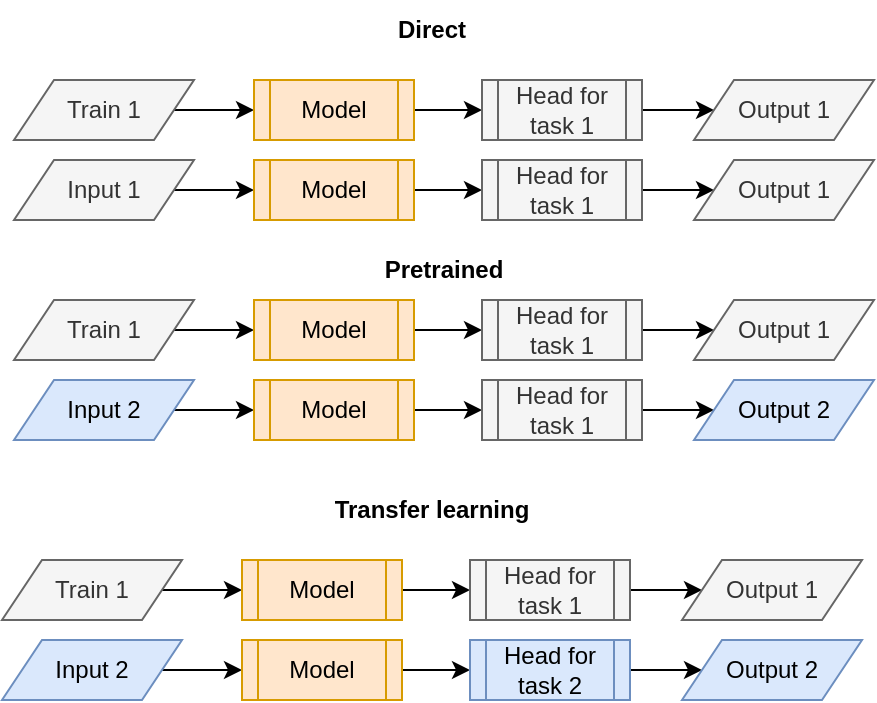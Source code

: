 <mxfile version="24.7.17" pages="6">
  <diagram id="buiCu80xlXXBBW_3IbVY" name="transfer_learning">
    <mxGraphModel dx="778" dy="813" grid="1" gridSize="10" guides="1" tooltips="1" connect="1" arrows="1" fold="1" page="1" pageScale="1" pageWidth="827" pageHeight="1169" math="0" shadow="0">
      <root>
        <mxCell id="0" />
        <mxCell id="1" parent="0" />
        <mxCell id="lGrs6ibjyJ1tkiF0au7L-2" value="Direct" style="text;html=1;align=center;verticalAlign=middle;whiteSpace=wrap;rounded=0;fontStyle=1" parent="1" vertex="1">
          <mxGeometry x="284" y="140" width="130" height="30" as="geometry" />
        </mxCell>
        <mxCell id="lGrs6ibjyJ1tkiF0au7L-3" value="Transfer learning" style="text;html=1;align=center;verticalAlign=middle;whiteSpace=wrap;rounded=0;fontStyle=1" parent="1" vertex="1">
          <mxGeometry x="284" y="380" width="130" height="30" as="geometry" />
        </mxCell>
        <mxCell id="lGrs6ibjyJ1tkiF0au7L-7" style="edgeStyle=orthogonalEdgeStyle;rounded=0;orthogonalLoop=1;jettySize=auto;html=1;" parent="1" source="lGrs6ibjyJ1tkiF0au7L-5" target="lGrs6ibjyJ1tkiF0au7L-9" edge="1">
          <mxGeometry relative="1" as="geometry">
            <mxPoint x="646.857" y="260" as="targetPoint" />
          </mxGeometry>
        </mxCell>
        <mxCell id="lGrs6ibjyJ1tkiF0au7L-5" value="Train 1" style="shape=parallelogram;perimeter=parallelogramPerimeter;whiteSpace=wrap;html=1;fixedSize=1;fillColor=#f5f5f5;fontColor=#333333;strokeColor=#666666;" parent="1" vertex="1">
          <mxGeometry x="140" y="180" width="90" height="30" as="geometry" />
        </mxCell>
        <mxCell id="lGrs6ibjyJ1tkiF0au7L-11" style="edgeStyle=orthogonalEdgeStyle;rounded=0;orthogonalLoop=1;jettySize=auto;html=1;" parent="1" source="lGrs6ibjyJ1tkiF0au7L-9" target="lGrs6ibjyJ1tkiF0au7L-10" edge="1">
          <mxGeometry relative="1" as="geometry" />
        </mxCell>
        <mxCell id="lGrs6ibjyJ1tkiF0au7L-9" value="Model" style="shape=process;whiteSpace=wrap;html=1;backgroundOutline=1;fillColor=#ffe6cc;strokeColor=#d79b00;" parent="1" vertex="1">
          <mxGeometry x="260" y="180" width="80" height="30" as="geometry" />
        </mxCell>
        <mxCell id="lGrs6ibjyJ1tkiF0au7L-14" style="edgeStyle=orthogonalEdgeStyle;rounded=0;orthogonalLoop=1;jettySize=auto;html=1;" parent="1" source="lGrs6ibjyJ1tkiF0au7L-10" target="lGrs6ibjyJ1tkiF0au7L-13" edge="1">
          <mxGeometry relative="1" as="geometry" />
        </mxCell>
        <mxCell id="lGrs6ibjyJ1tkiF0au7L-10" value="Head for task 1" style="shape=process;whiteSpace=wrap;html=1;backgroundOutline=1;fillColor=#f5f5f5;fontColor=#333333;strokeColor=#666666;" parent="1" vertex="1">
          <mxGeometry x="374" y="180" width="80" height="30" as="geometry" />
        </mxCell>
        <mxCell id="lGrs6ibjyJ1tkiF0au7L-13" value="Output 1" style="shape=parallelogram;perimeter=parallelogramPerimeter;whiteSpace=wrap;html=1;fixedSize=1;fillColor=#f5f5f5;fontColor=#333333;strokeColor=#666666;" parent="1" vertex="1">
          <mxGeometry x="480" y="180" width="90" height="30" as="geometry" />
        </mxCell>
        <mxCell id="lGrs6ibjyJ1tkiF0au7L-15" style="edgeStyle=orthogonalEdgeStyle;rounded=0;orthogonalLoop=1;jettySize=auto;html=1;" parent="1" source="lGrs6ibjyJ1tkiF0au7L-16" target="lGrs6ibjyJ1tkiF0au7L-18" edge="1">
          <mxGeometry relative="1" as="geometry">
            <mxPoint x="640.857" y="500" as="targetPoint" />
          </mxGeometry>
        </mxCell>
        <mxCell id="lGrs6ibjyJ1tkiF0au7L-16" value="Train 1" style="shape=parallelogram;perimeter=parallelogramPerimeter;whiteSpace=wrap;html=1;fixedSize=1;fillColor=#f5f5f5;fontColor=#333333;strokeColor=#666666;" parent="1" vertex="1">
          <mxGeometry x="134" y="420" width="90" height="30" as="geometry" />
        </mxCell>
        <mxCell id="lGrs6ibjyJ1tkiF0au7L-17" style="edgeStyle=orthogonalEdgeStyle;rounded=0;orthogonalLoop=1;jettySize=auto;html=1;" parent="1" source="lGrs6ibjyJ1tkiF0au7L-18" target="lGrs6ibjyJ1tkiF0au7L-20" edge="1">
          <mxGeometry relative="1" as="geometry" />
        </mxCell>
        <mxCell id="lGrs6ibjyJ1tkiF0au7L-18" value="Model" style="shape=process;whiteSpace=wrap;html=1;backgroundOutline=1;fillColor=#ffe6cc;strokeColor=#d79b00;" parent="1" vertex="1">
          <mxGeometry x="254" y="420" width="80" height="30" as="geometry" />
        </mxCell>
        <mxCell id="lGrs6ibjyJ1tkiF0au7L-19" style="edgeStyle=orthogonalEdgeStyle;rounded=0;orthogonalLoop=1;jettySize=auto;html=1;" parent="1" source="lGrs6ibjyJ1tkiF0au7L-20" target="lGrs6ibjyJ1tkiF0au7L-21" edge="1">
          <mxGeometry relative="1" as="geometry" />
        </mxCell>
        <mxCell id="lGrs6ibjyJ1tkiF0au7L-20" value="Head for task 1" style="shape=process;whiteSpace=wrap;html=1;backgroundOutline=1;fillColor=#f5f5f5;fontColor=#333333;strokeColor=#666666;" parent="1" vertex="1">
          <mxGeometry x="368" y="420" width="80" height="30" as="geometry" />
        </mxCell>
        <mxCell id="lGrs6ibjyJ1tkiF0au7L-21" value="Output 1" style="shape=parallelogram;perimeter=parallelogramPerimeter;whiteSpace=wrap;html=1;fixedSize=1;fillColor=#f5f5f5;fontColor=#333333;strokeColor=#666666;" parent="1" vertex="1">
          <mxGeometry x="474" y="420" width="90" height="30" as="geometry" />
        </mxCell>
        <mxCell id="lGrs6ibjyJ1tkiF0au7L-34" style="edgeStyle=orthogonalEdgeStyle;rounded=0;orthogonalLoop=1;jettySize=auto;html=1;" parent="1" source="lGrs6ibjyJ1tkiF0au7L-22" target="lGrs6ibjyJ1tkiF0au7L-33" edge="1">
          <mxGeometry relative="1" as="geometry" />
        </mxCell>
        <mxCell id="lGrs6ibjyJ1tkiF0au7L-22" value="Input 2" style="shape=parallelogram;perimeter=parallelogramPerimeter;whiteSpace=wrap;html=1;fixedSize=1;fillColor=#dae8fc;strokeColor=#6c8ebf;" parent="1" vertex="1">
          <mxGeometry x="134" y="460" width="90" height="30" as="geometry" />
        </mxCell>
        <mxCell id="lGrs6ibjyJ1tkiF0au7L-26" style="edgeStyle=orthogonalEdgeStyle;rounded=0;orthogonalLoop=1;jettySize=auto;html=1;" parent="1" source="lGrs6ibjyJ1tkiF0au7L-27" target="lGrs6ibjyJ1tkiF0au7L-29" edge="1">
          <mxGeometry relative="1" as="geometry">
            <mxPoint x="646.857" y="300" as="targetPoint" />
          </mxGeometry>
        </mxCell>
        <mxCell id="lGrs6ibjyJ1tkiF0au7L-27" value="Input 1" style="shape=parallelogram;perimeter=parallelogramPerimeter;whiteSpace=wrap;html=1;fixedSize=1;fillColor=#f5f5f5;fontColor=#333333;strokeColor=#666666;" parent="1" vertex="1">
          <mxGeometry x="140" y="220" width="90" height="30" as="geometry" />
        </mxCell>
        <mxCell id="lGrs6ibjyJ1tkiF0au7L-28" style="edgeStyle=orthogonalEdgeStyle;rounded=0;orthogonalLoop=1;jettySize=auto;html=1;" parent="1" source="lGrs6ibjyJ1tkiF0au7L-29" target="lGrs6ibjyJ1tkiF0au7L-31" edge="1">
          <mxGeometry relative="1" as="geometry" />
        </mxCell>
        <mxCell id="lGrs6ibjyJ1tkiF0au7L-29" value="Model" style="shape=process;whiteSpace=wrap;html=1;backgroundOutline=1;fillColor=#ffe6cc;strokeColor=#d79b00;" parent="1" vertex="1">
          <mxGeometry x="260" y="220" width="80" height="30" as="geometry" />
        </mxCell>
        <mxCell id="lGrs6ibjyJ1tkiF0au7L-30" style="edgeStyle=orthogonalEdgeStyle;rounded=0;orthogonalLoop=1;jettySize=auto;html=1;" parent="1" source="lGrs6ibjyJ1tkiF0au7L-31" target="lGrs6ibjyJ1tkiF0au7L-32" edge="1">
          <mxGeometry relative="1" as="geometry" />
        </mxCell>
        <mxCell id="lGrs6ibjyJ1tkiF0au7L-31" value="Head for task 1" style="shape=process;whiteSpace=wrap;html=1;backgroundOutline=1;fillColor=#f5f5f5;fontColor=#333333;strokeColor=#666666;" parent="1" vertex="1">
          <mxGeometry x="374" y="220" width="80" height="30" as="geometry" />
        </mxCell>
        <mxCell id="lGrs6ibjyJ1tkiF0au7L-32" value="Output 1" style="shape=parallelogram;perimeter=parallelogramPerimeter;whiteSpace=wrap;html=1;fixedSize=1;fillColor=#f5f5f5;fontColor=#333333;strokeColor=#666666;" parent="1" vertex="1">
          <mxGeometry x="480" y="220" width="90" height="30" as="geometry" />
        </mxCell>
        <mxCell id="lGrs6ibjyJ1tkiF0au7L-36" style="edgeStyle=orthogonalEdgeStyle;rounded=0;orthogonalLoop=1;jettySize=auto;html=1;" parent="1" source="lGrs6ibjyJ1tkiF0au7L-33" target="lGrs6ibjyJ1tkiF0au7L-35" edge="1">
          <mxGeometry relative="1" as="geometry" />
        </mxCell>
        <mxCell id="lGrs6ibjyJ1tkiF0au7L-33" value="Model" style="shape=process;whiteSpace=wrap;html=1;backgroundOutline=1;fillColor=#ffe6cc;strokeColor=#d79b00;" parent="1" vertex="1">
          <mxGeometry x="254" y="460" width="80" height="30" as="geometry" />
        </mxCell>
        <mxCell id="lGrs6ibjyJ1tkiF0au7L-38" style="edgeStyle=orthogonalEdgeStyle;rounded=0;orthogonalLoop=1;jettySize=auto;html=1;" parent="1" source="lGrs6ibjyJ1tkiF0au7L-35" target="lGrs6ibjyJ1tkiF0au7L-37" edge="1">
          <mxGeometry relative="1" as="geometry" />
        </mxCell>
        <mxCell id="lGrs6ibjyJ1tkiF0au7L-35" value="Head for task 2" style="shape=process;whiteSpace=wrap;html=1;backgroundOutline=1;fillColor=#dae8fc;strokeColor=#6c8ebf;" parent="1" vertex="1">
          <mxGeometry x="368" y="460" width="80" height="30" as="geometry" />
        </mxCell>
        <mxCell id="lGrs6ibjyJ1tkiF0au7L-37" value="Output 2" style="shape=parallelogram;perimeter=parallelogramPerimeter;whiteSpace=wrap;html=1;fixedSize=1;fillColor=#dae8fc;strokeColor=#6c8ebf;" parent="1" vertex="1">
          <mxGeometry x="474" y="460" width="90" height="30" as="geometry" />
        </mxCell>
        <mxCell id="lGrs6ibjyJ1tkiF0au7L-39" value="Pretrained" style="text;html=1;align=center;verticalAlign=middle;whiteSpace=wrap;rounded=0;fontStyle=1" parent="1" vertex="1">
          <mxGeometry x="290" y="260" width="130" height="30" as="geometry" />
        </mxCell>
        <mxCell id="lGrs6ibjyJ1tkiF0au7L-40" style="edgeStyle=orthogonalEdgeStyle;rounded=0;orthogonalLoop=1;jettySize=auto;html=1;" parent="1" source="lGrs6ibjyJ1tkiF0au7L-41" target="lGrs6ibjyJ1tkiF0au7L-43" edge="1">
          <mxGeometry relative="1" as="geometry" />
        </mxCell>
        <mxCell id="lGrs6ibjyJ1tkiF0au7L-41" value="Input 2" style="shape=parallelogram;perimeter=parallelogramPerimeter;whiteSpace=wrap;html=1;fixedSize=1;fillColor=#dae8fc;strokeColor=#6c8ebf;" parent="1" vertex="1">
          <mxGeometry x="140" y="330" width="90" height="30" as="geometry" />
        </mxCell>
        <mxCell id="lGrs6ibjyJ1tkiF0au7L-42" style="edgeStyle=orthogonalEdgeStyle;rounded=0;orthogonalLoop=1;jettySize=auto;html=1;" parent="1" source="lGrs6ibjyJ1tkiF0au7L-43" target="lGrs6ibjyJ1tkiF0au7L-45" edge="1">
          <mxGeometry relative="1" as="geometry" />
        </mxCell>
        <mxCell id="lGrs6ibjyJ1tkiF0au7L-43" value="Model" style="shape=process;whiteSpace=wrap;html=1;backgroundOutline=1;fillColor=#ffe6cc;strokeColor=#d79b00;" parent="1" vertex="1">
          <mxGeometry x="260" y="330" width="80" height="30" as="geometry" />
        </mxCell>
        <mxCell id="lGrs6ibjyJ1tkiF0au7L-44" style="edgeStyle=orthogonalEdgeStyle;rounded=0;orthogonalLoop=1;jettySize=auto;html=1;" parent="1" source="lGrs6ibjyJ1tkiF0au7L-45" target="lGrs6ibjyJ1tkiF0au7L-46" edge="1">
          <mxGeometry relative="1" as="geometry" />
        </mxCell>
        <mxCell id="lGrs6ibjyJ1tkiF0au7L-45" value="Head for task 1" style="shape=process;whiteSpace=wrap;html=1;backgroundOutline=1;fillColor=#f5f5f5;strokeColor=#666666;fontColor=#333333;" parent="1" vertex="1">
          <mxGeometry x="374" y="330" width="80" height="30" as="geometry" />
        </mxCell>
        <mxCell id="lGrs6ibjyJ1tkiF0au7L-46" value="Output 2" style="shape=parallelogram;perimeter=parallelogramPerimeter;whiteSpace=wrap;html=1;fixedSize=1;fillColor=#dae8fc;strokeColor=#6c8ebf;" parent="1" vertex="1">
          <mxGeometry x="480" y="330" width="90" height="30" as="geometry" />
        </mxCell>
        <mxCell id="lGrs6ibjyJ1tkiF0au7L-47" style="edgeStyle=orthogonalEdgeStyle;rounded=0;orthogonalLoop=1;jettySize=auto;html=1;" parent="1" source="lGrs6ibjyJ1tkiF0au7L-48" target="lGrs6ibjyJ1tkiF0au7L-50" edge="1">
          <mxGeometry relative="1" as="geometry">
            <mxPoint x="646.857" y="370" as="targetPoint" />
          </mxGeometry>
        </mxCell>
        <mxCell id="lGrs6ibjyJ1tkiF0au7L-48" value="Train 1" style="shape=parallelogram;perimeter=parallelogramPerimeter;whiteSpace=wrap;html=1;fixedSize=1;fillColor=#f5f5f5;fontColor=#333333;strokeColor=#666666;" parent="1" vertex="1">
          <mxGeometry x="140" y="290" width="90" height="30" as="geometry" />
        </mxCell>
        <mxCell id="lGrs6ibjyJ1tkiF0au7L-49" style="edgeStyle=orthogonalEdgeStyle;rounded=0;orthogonalLoop=1;jettySize=auto;html=1;" parent="1" source="lGrs6ibjyJ1tkiF0au7L-50" target="lGrs6ibjyJ1tkiF0au7L-52" edge="1">
          <mxGeometry relative="1" as="geometry" />
        </mxCell>
        <mxCell id="lGrs6ibjyJ1tkiF0au7L-50" value="Model" style="shape=process;whiteSpace=wrap;html=1;backgroundOutline=1;fillColor=#ffe6cc;strokeColor=#d79b00;" parent="1" vertex="1">
          <mxGeometry x="260" y="290" width="80" height="30" as="geometry" />
        </mxCell>
        <mxCell id="lGrs6ibjyJ1tkiF0au7L-51" style="edgeStyle=orthogonalEdgeStyle;rounded=0;orthogonalLoop=1;jettySize=auto;html=1;" parent="1" source="lGrs6ibjyJ1tkiF0au7L-52" target="lGrs6ibjyJ1tkiF0au7L-53" edge="1">
          <mxGeometry relative="1" as="geometry" />
        </mxCell>
        <mxCell id="lGrs6ibjyJ1tkiF0au7L-52" value="Head for task 1" style="shape=process;whiteSpace=wrap;html=1;backgroundOutline=1;fillColor=#f5f5f5;fontColor=#333333;strokeColor=#666666;" parent="1" vertex="1">
          <mxGeometry x="374" y="290" width="80" height="30" as="geometry" />
        </mxCell>
        <mxCell id="lGrs6ibjyJ1tkiF0au7L-53" value="Output 1" style="shape=parallelogram;perimeter=parallelogramPerimeter;whiteSpace=wrap;html=1;fixedSize=1;fillColor=#f5f5f5;fontColor=#333333;strokeColor=#666666;" parent="1" vertex="1">
          <mxGeometry x="480" y="290" width="90" height="30" as="geometry" />
        </mxCell>
      </root>
    </mxGraphModel>
  </diagram>
  <diagram name="transfer_learning_full" id="jlOrnWwGoXXlDSPOWcrj">
    <mxGraphModel dx="2772" dy="2033" grid="1" gridSize="10" guides="1" tooltips="1" connect="1" arrows="1" fold="1" page="1" pageScale="1" pageWidth="827" pageHeight="1169" math="0" shadow="0">
      <root>
        <mxCell id="h6oexL-wjJOQt3YeMz-h-0" />
        <mxCell id="h6oexL-wjJOQt3YeMz-h-1" parent="h6oexL-wjJOQt3YeMz-h-0" />
        <mxCell id="pQXuWZIb_04ihAXqKbOg-112" value="" style="rounded=0;whiteSpace=wrap;html=1;fillColor=none;" vertex="1" parent="h6oexL-wjJOQt3YeMz-h-1">
          <mxGeometry x="-50" y="290" width="850" height="580" as="geometry" />
        </mxCell>
        <mxCell id="pQXuWZIb_04ihAXqKbOg-18" value="" style="rounded=0;whiteSpace=wrap;html=1;strokeColor=none;fillColor=none;" vertex="1" parent="h6oexL-wjJOQt3YeMz-h-1">
          <mxGeometry x="130" y="295" width="450" height="45" as="geometry" />
        </mxCell>
        <mxCell id="pQXuWZIb_04ihAXqKbOg-9" value="" style="rounded=0;whiteSpace=wrap;html=1;fillColor=none;" vertex="1" parent="h6oexL-wjJOQt3YeMz-h-1">
          <mxGeometry x="-50" y="182.5" width="850" height="65" as="geometry" />
        </mxCell>
        <mxCell id="pQXuWZIb_04ihAXqKbOg-139" value="" style="edgeStyle=orthogonalEdgeStyle;rounded=0;orthogonalLoop=1;jettySize=auto;html=1;" edge="1" parent="h6oexL-wjJOQt3YeMz-h-1" source="h6oexL-wjJOQt3YeMz-h-2">
          <mxGeometry relative="1" as="geometry">
            <mxPoint x="130" y="315" as="targetPoint" />
          </mxGeometry>
        </mxCell>
        <mxCell id="h6oexL-wjJOQt3YeMz-h-2" value="In-distribution inference" style="text;html=1;align=center;verticalAlign=middle;whiteSpace=wrap;rounded=0;fontStyle=1" vertex="1" parent="h6oexL-wjJOQt3YeMz-h-1">
          <mxGeometry x="-50" y="300" width="130" height="30" as="geometry" />
        </mxCell>
        <mxCell id="h6oexL-wjJOQt3YeMz-h-3" value="Pre-trained model" style="text;html=1;align=center;verticalAlign=middle;whiteSpace=wrap;rounded=0;fontStyle=1" vertex="1" parent="h6oexL-wjJOQt3YeMz-h-1">
          <mxGeometry x="-180" y="540" width="130" height="30" as="geometry" />
        </mxCell>
        <mxCell id="h6oexL-wjJOQt3YeMz-h-4" style="edgeStyle=orthogonalEdgeStyle;rounded=0;orthogonalLoop=1;jettySize=auto;html=1;" edge="1" parent="h6oexL-wjJOQt3YeMz-h-1" source="h6oexL-wjJOQt3YeMz-h-5" target="h6oexL-wjJOQt3YeMz-h-7">
          <mxGeometry relative="1" as="geometry">
            <mxPoint x="640.857" y="280" as="targetPoint" />
          </mxGeometry>
        </mxCell>
        <mxCell id="h6oexL-wjJOQt3YeMz-h-5" value="Train 1" style="shape=parallelogram;perimeter=parallelogramPerimeter;whiteSpace=wrap;html=1;fixedSize=1;fillColor=#f5f5f5;fontColor=#333333;strokeColor=#666666;" vertex="1" parent="h6oexL-wjJOQt3YeMz-h-1">
          <mxGeometry x="134" y="200" width="90" height="30" as="geometry" />
        </mxCell>
        <mxCell id="h6oexL-wjJOQt3YeMz-h-6" style="edgeStyle=orthogonalEdgeStyle;rounded=0;orthogonalLoop=1;jettySize=auto;html=1;" edge="1" parent="h6oexL-wjJOQt3YeMz-h-1" source="h6oexL-wjJOQt3YeMz-h-7" target="h6oexL-wjJOQt3YeMz-h-9">
          <mxGeometry relative="1" as="geometry" />
        </mxCell>
        <mxCell id="h6oexL-wjJOQt3YeMz-h-7" value="Model" style="shape=process;whiteSpace=wrap;html=1;backgroundOutline=1;fillColor=#ffe6cc;strokeColor=#d79b00;" vertex="1" parent="h6oexL-wjJOQt3YeMz-h-1">
          <mxGeometry x="254" y="200" width="80" height="30" as="geometry" />
        </mxCell>
        <mxCell id="h6oexL-wjJOQt3YeMz-h-8" style="edgeStyle=orthogonalEdgeStyle;rounded=0;orthogonalLoop=1;jettySize=auto;html=1;" edge="1" parent="h6oexL-wjJOQt3YeMz-h-1" source="h6oexL-wjJOQt3YeMz-h-9" target="h6oexL-wjJOQt3YeMz-h-10">
          <mxGeometry relative="1" as="geometry" />
        </mxCell>
        <mxCell id="h6oexL-wjJOQt3YeMz-h-9" value="Head for task 1" style="shape=process;whiteSpace=wrap;html=1;backgroundOutline=1;fillColor=#d5e8d4;strokeColor=#82b366;" vertex="1" parent="h6oexL-wjJOQt3YeMz-h-1">
          <mxGeometry x="368" y="200" width="80" height="30" as="geometry" />
        </mxCell>
        <mxCell id="h6oexL-wjJOQt3YeMz-h-10" value="Output" style="shape=parallelogram;perimeter=parallelogramPerimeter;whiteSpace=wrap;html=1;fixedSize=1;" vertex="1" parent="h6oexL-wjJOQt3YeMz-h-1">
          <mxGeometry x="474" y="200" width="90" height="30" as="geometry" />
        </mxCell>
        <mxCell id="h6oexL-wjJOQt3YeMz-h-20" style="edgeStyle=orthogonalEdgeStyle;rounded=0;orthogonalLoop=1;jettySize=auto;html=1;" edge="1" parent="h6oexL-wjJOQt3YeMz-h-1" source="h6oexL-wjJOQt3YeMz-h-21" target="h6oexL-wjJOQt3YeMz-h-23">
          <mxGeometry relative="1" as="geometry">
            <mxPoint x="646.857" y="380" as="targetPoint" />
          </mxGeometry>
        </mxCell>
        <mxCell id="h6oexL-wjJOQt3YeMz-h-21" value="Input" style="shape=parallelogram;perimeter=parallelogramPerimeter;whiteSpace=wrap;html=1;fixedSize=1;fillColor=#f5f5f5;fontColor=#333333;strokeColor=#666666;" vertex="1" parent="h6oexL-wjJOQt3YeMz-h-1">
          <mxGeometry x="140" y="300" width="90" height="30" as="geometry" />
        </mxCell>
        <mxCell id="h6oexL-wjJOQt3YeMz-h-22" style="edgeStyle=orthogonalEdgeStyle;rounded=0;orthogonalLoop=1;jettySize=auto;html=1;" edge="1" parent="h6oexL-wjJOQt3YeMz-h-1" source="h6oexL-wjJOQt3YeMz-h-23" target="h6oexL-wjJOQt3YeMz-h-25">
          <mxGeometry relative="1" as="geometry" />
        </mxCell>
        <mxCell id="h6oexL-wjJOQt3YeMz-h-23" value="Model" style="shape=process;whiteSpace=wrap;html=1;backgroundOutline=1;fillColor=#ffe6cc;strokeColor=#d79b00;" vertex="1" parent="h6oexL-wjJOQt3YeMz-h-1">
          <mxGeometry x="260" y="300" width="80" height="30" as="geometry" />
        </mxCell>
        <mxCell id="h6oexL-wjJOQt3YeMz-h-24" style="edgeStyle=orthogonalEdgeStyle;rounded=0;orthogonalLoop=1;jettySize=auto;html=1;" edge="1" parent="h6oexL-wjJOQt3YeMz-h-1" source="h6oexL-wjJOQt3YeMz-h-25" target="h6oexL-wjJOQt3YeMz-h-26">
          <mxGeometry relative="1" as="geometry" />
        </mxCell>
        <mxCell id="h6oexL-wjJOQt3YeMz-h-25" value="Head for task 1" style="shape=process;whiteSpace=wrap;html=1;backgroundOutline=1;fillColor=#d5e8d4;strokeColor=#82b366;" vertex="1" parent="h6oexL-wjJOQt3YeMz-h-1">
          <mxGeometry x="374" y="300" width="80" height="30" as="geometry" />
        </mxCell>
        <mxCell id="h6oexL-wjJOQt3YeMz-h-26" value="Output" style="shape=parallelogram;perimeter=parallelogramPerimeter;whiteSpace=wrap;html=1;fixedSize=1;" vertex="1" parent="h6oexL-wjJOQt3YeMz-h-1">
          <mxGeometry x="480" y="300" width="90" height="30" as="geometry" />
        </mxCell>
        <mxCell id="h6oexL-wjJOQt3YeMz-h-32" value="&lt;span style=&quot;font-weight: normal;&quot;&gt;Pretrained,&lt;/span&gt;&lt;div&gt;&lt;span style=&quot;font-weight: normal;&quot;&gt;same weights&lt;/span&gt;&lt;/div&gt;" style="text;html=1;align=center;verticalAlign=middle;whiteSpace=wrap;rounded=0;fontStyle=1" vertex="1" parent="h6oexL-wjJOQt3YeMz-h-1">
          <mxGeometry x="185" y="247.5" width="130" height="30" as="geometry" />
        </mxCell>
        <mxCell id="pQXuWZIb_04ihAXqKbOg-0" value="Input" style="shape=parallelogram;perimeter=parallelogramPerimeter;whiteSpace=wrap;html=1;fixedSize=1;fillColor=#f5f5f5;fontColor=#333333;strokeColor=#666666;" vertex="1" parent="h6oexL-wjJOQt3YeMz-h-1">
          <mxGeometry x="-50" y="890" width="90" height="30" as="geometry" />
        </mxCell>
        <mxCell id="pQXuWZIb_04ihAXqKbOg-2" value="&lt;span style=&quot;font-weight: normal;&quot;&gt;Original data distribution&lt;/span&gt;" style="text;html=1;align=left;verticalAlign=middle;whiteSpace=wrap;rounded=0;fontStyle=1" vertex="1" parent="h6oexL-wjJOQt3YeMz-h-1">
          <mxGeometry x="50" y="890" width="160" height="30" as="geometry" />
        </mxCell>
        <mxCell id="pQXuWZIb_04ihAXqKbOg-3" value="Input" style="shape=parallelogram;perimeter=parallelogramPerimeter;whiteSpace=wrap;html=1;fixedSize=1;fillColor=#dae8fc;strokeColor=#6c8ebf;" vertex="1" parent="h6oexL-wjJOQt3YeMz-h-1">
          <mxGeometry x="205" y="890" width="90" height="30" as="geometry" />
        </mxCell>
        <mxCell id="pQXuWZIb_04ihAXqKbOg-4" value="&lt;span style=&quot;font-weight: normal;&quot;&gt;Different data distribution&lt;/span&gt;" style="text;html=1;align=left;verticalAlign=middle;whiteSpace=wrap;rounded=0;fontStyle=1" vertex="1" parent="h6oexL-wjJOQt3YeMz-h-1">
          <mxGeometry x="315" y="890" width="165" height="30" as="geometry" />
        </mxCell>
        <mxCell id="pQXuWZIb_04ihAXqKbOg-6" value="Direct" style="text;html=1;align=center;verticalAlign=middle;whiteSpace=wrap;rounded=0;fontStyle=1" vertex="1" parent="h6oexL-wjJOQt3YeMz-h-1">
          <mxGeometry x="-180" y="200" width="130" height="30" as="geometry" />
        </mxCell>
        <mxCell id="pQXuWZIb_04ihAXqKbOg-11" style="edgeStyle=orthogonalEdgeStyle;rounded=0;orthogonalLoop=1;jettySize=auto;html=1;strokeWidth=2;exitX=0.5;exitY=1;exitDx=0;exitDy=0;" edge="1" parent="h6oexL-wjJOQt3YeMz-h-1" source="h6oexL-wjJOQt3YeMz-h-7" target="pQXuWZIb_04ihAXqKbOg-112">
          <mxGeometry relative="1" as="geometry">
            <mxPoint x="294" y="280" as="targetPoint" />
            <Array as="points">
              <mxPoint x="294" y="270" />
              <mxPoint x="294" y="270" />
            </Array>
          </mxGeometry>
        </mxCell>
        <mxCell id="h6oexL-wjJOQt3YeMz-h-11" style="edgeStyle=orthogonalEdgeStyle;rounded=0;orthogonalLoop=1;jettySize=auto;html=1;" edge="1" parent="h6oexL-wjJOQt3YeMz-h-1" source="h6oexL-wjJOQt3YeMz-h-12" target="h6oexL-wjJOQt3YeMz-h-14">
          <mxGeometry relative="1" as="geometry">
            <mxPoint x="646.857" y="490.5" as="targetPoint" />
          </mxGeometry>
        </mxCell>
        <mxCell id="h6oexL-wjJOQt3YeMz-h-12" value="Input" style="shape=parallelogram;perimeter=parallelogramPerimeter;whiteSpace=wrap;html=1;fixedSize=1;fillColor=#f5f5f5;fontColor=#333333;strokeColor=#666666;" vertex="1" parent="h6oexL-wjJOQt3YeMz-h-1">
          <mxGeometry x="140" y="410.5" width="90" height="30" as="geometry" />
        </mxCell>
        <mxCell id="h6oexL-wjJOQt3YeMz-h-13" style="edgeStyle=orthogonalEdgeStyle;rounded=0;orthogonalLoop=1;jettySize=auto;html=1;" edge="1" parent="h6oexL-wjJOQt3YeMz-h-1" source="h6oexL-wjJOQt3YeMz-h-14" target="h6oexL-wjJOQt3YeMz-h-16">
          <mxGeometry relative="1" as="geometry" />
        </mxCell>
        <mxCell id="h6oexL-wjJOQt3YeMz-h-14" value="Model" style="shape=process;whiteSpace=wrap;html=1;backgroundOutline=1;fillColor=#ffe6cc;strokeColor=#d79b00;" vertex="1" parent="h6oexL-wjJOQt3YeMz-h-1">
          <mxGeometry x="260" y="410.5" width="80" height="30" as="geometry" />
        </mxCell>
        <mxCell id="h6oexL-wjJOQt3YeMz-h-15" style="edgeStyle=orthogonalEdgeStyle;rounded=0;orthogonalLoop=1;jettySize=auto;html=1;" edge="1" parent="h6oexL-wjJOQt3YeMz-h-1" source="h6oexL-wjJOQt3YeMz-h-16" target="h6oexL-wjJOQt3YeMz-h-17">
          <mxGeometry relative="1" as="geometry" />
        </mxCell>
        <mxCell id="h6oexL-wjJOQt3YeMz-h-16" value="Head for task 2" style="shape=process;whiteSpace=wrap;html=1;backgroundOutline=1;fillColor=#fff2cc;strokeColor=#d6b656;" vertex="1" parent="h6oexL-wjJOQt3YeMz-h-1">
          <mxGeometry x="374" y="410.5" width="80" height="30" as="geometry" />
        </mxCell>
        <mxCell id="h6oexL-wjJOQt3YeMz-h-17" value="Output" style="shape=parallelogram;perimeter=parallelogramPerimeter;whiteSpace=wrap;html=1;fixedSize=1;" vertex="1" parent="h6oexL-wjJOQt3YeMz-h-1">
          <mxGeometry x="480" y="410.5" width="90" height="30" as="geometry" />
        </mxCell>
        <mxCell id="pQXuWZIb_04ihAXqKbOg-12" value="Zero-shot inference" style="text;html=1;align=center;verticalAlign=middle;whiteSpace=wrap;rounded=0;fontStyle=1;fillColor=none;fontColor=#333333;strokeColor=none;" vertex="1" parent="h6oexL-wjJOQt3YeMz-h-1">
          <mxGeometry x="-40" y="382.5" width="130" height="30" as="geometry" />
        </mxCell>
        <mxCell id="pQXuWZIb_04ihAXqKbOg-14" value="" style="shape=curlyBracket;whiteSpace=wrap;html=1;rounded=1;labelPosition=left;verticalLabelPosition=middle;align=right;verticalAlign=middle;" vertex="1" parent="h6oexL-wjJOQt3YeMz-h-1">
          <mxGeometry x="90" y="350" width="20" height="95" as="geometry" />
        </mxCell>
        <mxCell id="h6oexL-wjJOQt3YeMz-h-34" value="Input" style="shape=parallelogram;perimeter=parallelogramPerimeter;whiteSpace=wrap;html=1;fixedSize=1;fillColor=#dae8fc;strokeColor=#6c8ebf;" vertex="1" parent="h6oexL-wjJOQt3YeMz-h-1">
          <mxGeometry x="140" y="360" width="90" height="30" as="geometry" />
        </mxCell>
        <mxCell id="h6oexL-wjJOQt3YeMz-h-36" value="Model" style="shape=process;whiteSpace=wrap;html=1;backgroundOutline=1;fillColor=#ffe6cc;strokeColor=#d79b00;" vertex="1" parent="h6oexL-wjJOQt3YeMz-h-1">
          <mxGeometry x="260" y="360" width="80" height="30" as="geometry" />
        </mxCell>
        <mxCell id="h6oexL-wjJOQt3YeMz-h-38" value="Head for task 1" style="shape=process;whiteSpace=wrap;html=1;backgroundOutline=1;fillColor=#d5e8d4;strokeColor=#82b366;" vertex="1" parent="h6oexL-wjJOQt3YeMz-h-1">
          <mxGeometry x="374" y="360" width="80" height="30" as="geometry" />
        </mxCell>
        <mxCell id="h6oexL-wjJOQt3YeMz-h-39" value="Output" style="shape=parallelogram;perimeter=parallelogramPerimeter;whiteSpace=wrap;html=1;fixedSize=1;" vertex="1" parent="h6oexL-wjJOQt3YeMz-h-1">
          <mxGeometry x="480" y="360" width="90" height="30" as="geometry" />
        </mxCell>
        <mxCell id="pQXuWZIb_04ihAXqKbOg-21" value="Fine-tuning" style="text;html=1;align=center;verticalAlign=middle;whiteSpace=wrap;rounded=0;fontStyle=1;fillColor=none;fontColor=#333333;strokeColor=none;" vertex="1" parent="h6oexL-wjJOQt3YeMz-h-1">
          <mxGeometry x="-40" y="645" width="130" height="30" as="geometry" />
        </mxCell>
        <mxCell id="pQXuWZIb_04ihAXqKbOg-22" style="edgeStyle=orthogonalEdgeStyle;rounded=0;orthogonalLoop=1;jettySize=auto;html=1;" edge="1" parent="h6oexL-wjJOQt3YeMz-h-1" source="pQXuWZIb_04ihAXqKbOg-23" target="pQXuWZIb_04ihAXqKbOg-25">
          <mxGeometry relative="1" as="geometry">
            <mxPoint x="647.857" y="551" as="targetPoint" />
          </mxGeometry>
        </mxCell>
        <mxCell id="pQXuWZIb_04ihAXqKbOg-23" value="% Train" style="shape=parallelogram;perimeter=parallelogramPerimeter;whiteSpace=wrap;html=1;fixedSize=1;fillColor=#f5f5f5;strokeColor=#666666;fontColor=#333333;" vertex="1" parent="h6oexL-wjJOQt3YeMz-h-1">
          <mxGeometry x="141" y="471" width="90" height="30" as="geometry" />
        </mxCell>
        <mxCell id="pQXuWZIb_04ihAXqKbOg-24" style="edgeStyle=orthogonalEdgeStyle;rounded=0;orthogonalLoop=1;jettySize=auto;html=1;" edge="1" parent="h6oexL-wjJOQt3YeMz-h-1" source="pQXuWZIb_04ihAXqKbOg-25" target="pQXuWZIb_04ihAXqKbOg-27">
          <mxGeometry relative="1" as="geometry" />
        </mxCell>
        <mxCell id="pQXuWZIb_04ihAXqKbOg-37" style="edgeStyle=orthogonalEdgeStyle;rounded=0;orthogonalLoop=1;jettySize=auto;html=1;" edge="1" parent="h6oexL-wjJOQt3YeMz-h-1" source="pQXuWZIb_04ihAXqKbOg-25" target="pQXuWZIb_04ihAXqKbOg-32">
          <mxGeometry relative="1" as="geometry" />
        </mxCell>
        <mxCell id="pQXuWZIb_04ihAXqKbOg-25" value="Model" style="shape=process;whiteSpace=wrap;html=1;backgroundOutline=1;fillColor=#ffe6cc;strokeColor=#d79b00;" vertex="1" parent="h6oexL-wjJOQt3YeMz-h-1">
          <mxGeometry x="261" y="471" width="80" height="30" as="geometry" />
        </mxCell>
        <mxCell id="pQXuWZIb_04ihAXqKbOg-26" style="edgeStyle=orthogonalEdgeStyle;rounded=0;orthogonalLoop=1;jettySize=auto;html=1;" edge="1" parent="h6oexL-wjJOQt3YeMz-h-1" source="pQXuWZIb_04ihAXqKbOg-27" target="pQXuWZIb_04ihAXqKbOg-28">
          <mxGeometry relative="1" as="geometry" />
        </mxCell>
        <mxCell id="pQXuWZIb_04ihAXqKbOg-27" value="Head for task 1" style="shape=process;whiteSpace=wrap;html=1;backgroundOutline=1;fillColor=#d5e8d4;strokeColor=#82b366;" vertex="1" parent="h6oexL-wjJOQt3YeMz-h-1">
          <mxGeometry x="375" y="471" width="80" height="30" as="geometry" />
        </mxCell>
        <mxCell id="pQXuWZIb_04ihAXqKbOg-28" value="Output" style="shape=parallelogram;perimeter=parallelogramPerimeter;whiteSpace=wrap;html=1;fixedSize=1;" vertex="1" parent="h6oexL-wjJOQt3YeMz-h-1">
          <mxGeometry x="481" y="471" width="90" height="30" as="geometry" />
        </mxCell>
        <mxCell id="pQXuWZIb_04ihAXqKbOg-29" style="edgeStyle=orthogonalEdgeStyle;rounded=0;orthogonalLoop=1;jettySize=auto;html=1;" edge="1" parent="h6oexL-wjJOQt3YeMz-h-1" source="pQXuWZIb_04ihAXqKbOg-30" target="pQXuWZIb_04ihAXqKbOg-32">
          <mxGeometry relative="1" as="geometry">
            <mxPoint x="647.857" y="601" as="targetPoint" />
          </mxGeometry>
        </mxCell>
        <mxCell id="pQXuWZIb_04ihAXqKbOg-30" value="Train" style="shape=parallelogram;perimeter=parallelogramPerimeter;whiteSpace=wrap;html=1;fixedSize=1;fillColor=#f5f5f5;strokeColor=#666666;fontColor=#333333;" vertex="1" parent="h6oexL-wjJOQt3YeMz-h-1">
          <mxGeometry x="141" y="521" width="90" height="30" as="geometry" />
        </mxCell>
        <mxCell id="pQXuWZIb_04ihAXqKbOg-31" style="edgeStyle=orthogonalEdgeStyle;rounded=0;orthogonalLoop=1;jettySize=auto;html=1;" edge="1" parent="h6oexL-wjJOQt3YeMz-h-1" source="pQXuWZIb_04ihAXqKbOg-32" target="pQXuWZIb_04ihAXqKbOg-34">
          <mxGeometry relative="1" as="geometry" />
        </mxCell>
        <mxCell id="pQXuWZIb_04ihAXqKbOg-32" value="Model" style="shape=process;whiteSpace=wrap;html=1;backgroundOutline=1;fillColor=#ffe6cc;strokeColor=#d79b00;" vertex="1" parent="h6oexL-wjJOQt3YeMz-h-1">
          <mxGeometry x="261" y="521" width="80" height="30" as="geometry" />
        </mxCell>
        <mxCell id="pQXuWZIb_04ihAXqKbOg-33" style="edgeStyle=orthogonalEdgeStyle;rounded=0;orthogonalLoop=1;jettySize=auto;html=1;" edge="1" parent="h6oexL-wjJOQt3YeMz-h-1" source="pQXuWZIb_04ihAXqKbOg-34" target="pQXuWZIb_04ihAXqKbOg-35">
          <mxGeometry relative="1" as="geometry" />
        </mxCell>
        <mxCell id="pQXuWZIb_04ihAXqKbOg-34" value="Head for task 1" style="shape=process;whiteSpace=wrap;html=1;backgroundOutline=1;fillColor=#d5e8d4;strokeColor=#82b366;" vertex="1" parent="h6oexL-wjJOQt3YeMz-h-1">
          <mxGeometry x="375" y="521" width="80" height="30" as="geometry" />
        </mxCell>
        <mxCell id="pQXuWZIb_04ihAXqKbOg-35" value="Output" style="shape=parallelogram;perimeter=parallelogramPerimeter;whiteSpace=wrap;html=1;fixedSize=1;" vertex="1" parent="h6oexL-wjJOQt3YeMz-h-1">
          <mxGeometry x="481" y="521" width="90" height="30" as="geometry" />
        </mxCell>
        <mxCell id="pQXuWZIb_04ihAXqKbOg-43" style="edgeStyle=orthogonalEdgeStyle;rounded=0;orthogonalLoop=1;jettySize=auto;html=1;" edge="1" parent="h6oexL-wjJOQt3YeMz-h-1" source="pQXuWZIb_04ihAXqKbOg-44" target="pQXuWZIb_04ihAXqKbOg-47">
          <mxGeometry relative="1" as="geometry">
            <mxPoint x="646.857" y="650" as="targetPoint" />
          </mxGeometry>
        </mxCell>
        <mxCell id="pQXuWZIb_04ihAXqKbOg-44" value="% Train" style="shape=parallelogram;perimeter=parallelogramPerimeter;whiteSpace=wrap;html=1;fixedSize=1;fillColor=#f5f5f5;fontColor=#333333;strokeColor=#666666;" vertex="1" parent="h6oexL-wjJOQt3YeMz-h-1">
          <mxGeometry x="140" y="570" width="90" height="30" as="geometry" />
        </mxCell>
        <mxCell id="pQXuWZIb_04ihAXqKbOg-45" style="edgeStyle=orthogonalEdgeStyle;rounded=0;orthogonalLoop=1;jettySize=auto;html=1;" edge="1" parent="h6oexL-wjJOQt3YeMz-h-1" source="pQXuWZIb_04ihAXqKbOg-47" target="pQXuWZIb_04ihAXqKbOg-49">
          <mxGeometry relative="1" as="geometry" />
        </mxCell>
        <mxCell id="pQXuWZIb_04ihAXqKbOg-46" style="edgeStyle=orthogonalEdgeStyle;rounded=0;orthogonalLoop=1;jettySize=auto;html=1;" edge="1" parent="h6oexL-wjJOQt3YeMz-h-1" source="pQXuWZIb_04ihAXqKbOg-47" target="pQXuWZIb_04ihAXqKbOg-54">
          <mxGeometry relative="1" as="geometry" />
        </mxCell>
        <mxCell id="pQXuWZIb_04ihAXqKbOg-47" value="Model" style="shape=process;whiteSpace=wrap;html=1;backgroundOutline=1;fillColor=#ffe6cc;strokeColor=#d79b00;" vertex="1" parent="h6oexL-wjJOQt3YeMz-h-1">
          <mxGeometry x="260" y="570" width="80" height="30" as="geometry" />
        </mxCell>
        <mxCell id="pQXuWZIb_04ihAXqKbOg-48" style="edgeStyle=orthogonalEdgeStyle;rounded=0;orthogonalLoop=1;jettySize=auto;html=1;" edge="1" parent="h6oexL-wjJOQt3YeMz-h-1" source="pQXuWZIb_04ihAXqKbOg-49" target="pQXuWZIb_04ihAXqKbOg-50">
          <mxGeometry relative="1" as="geometry" />
        </mxCell>
        <mxCell id="pQXuWZIb_04ihAXqKbOg-49" value="Head for task 2" style="shape=process;whiteSpace=wrap;html=1;backgroundOutline=1;fillColor=#fff2cc;strokeColor=#d6b656;" vertex="1" parent="h6oexL-wjJOQt3YeMz-h-1">
          <mxGeometry x="374" y="570" width="80" height="30" as="geometry" />
        </mxCell>
        <mxCell id="pQXuWZIb_04ihAXqKbOg-50" value="Output" style="shape=parallelogram;perimeter=parallelogramPerimeter;whiteSpace=wrap;html=1;fixedSize=1;" vertex="1" parent="h6oexL-wjJOQt3YeMz-h-1">
          <mxGeometry x="480" y="570" width="90" height="30" as="geometry" />
        </mxCell>
        <mxCell id="pQXuWZIb_04ihAXqKbOg-51" style="edgeStyle=orthogonalEdgeStyle;rounded=0;orthogonalLoop=1;jettySize=auto;html=1;" edge="1" parent="h6oexL-wjJOQt3YeMz-h-1" source="pQXuWZIb_04ihAXqKbOg-52" target="pQXuWZIb_04ihAXqKbOg-54">
          <mxGeometry relative="1" as="geometry">
            <mxPoint x="646.857" y="700" as="targetPoint" />
          </mxGeometry>
        </mxCell>
        <mxCell id="pQXuWZIb_04ihAXqKbOg-52" value="Train" style="shape=parallelogram;perimeter=parallelogramPerimeter;whiteSpace=wrap;html=1;fixedSize=1;fillColor=#f5f5f5;fontColor=#333333;strokeColor=#666666;" vertex="1" parent="h6oexL-wjJOQt3YeMz-h-1">
          <mxGeometry x="140" y="620" width="90" height="30" as="geometry" />
        </mxCell>
        <mxCell id="pQXuWZIb_04ihAXqKbOg-53" style="edgeStyle=orthogonalEdgeStyle;rounded=0;orthogonalLoop=1;jettySize=auto;html=1;" edge="1" parent="h6oexL-wjJOQt3YeMz-h-1" source="pQXuWZIb_04ihAXqKbOg-54" target="pQXuWZIb_04ihAXqKbOg-56">
          <mxGeometry relative="1" as="geometry" />
        </mxCell>
        <mxCell id="pQXuWZIb_04ihAXqKbOg-54" value="Model" style="shape=process;whiteSpace=wrap;html=1;backgroundOutline=1;fillColor=#ffe6cc;strokeColor=#d79b00;" vertex="1" parent="h6oexL-wjJOQt3YeMz-h-1">
          <mxGeometry x="260" y="620" width="80" height="30" as="geometry" />
        </mxCell>
        <mxCell id="pQXuWZIb_04ihAXqKbOg-55" style="edgeStyle=orthogonalEdgeStyle;rounded=0;orthogonalLoop=1;jettySize=auto;html=1;" edge="1" parent="h6oexL-wjJOQt3YeMz-h-1" source="pQXuWZIb_04ihAXqKbOg-56" target="pQXuWZIb_04ihAXqKbOg-57">
          <mxGeometry relative="1" as="geometry" />
        </mxCell>
        <mxCell id="pQXuWZIb_04ihAXqKbOg-56" value="Head for task 2" style="shape=process;whiteSpace=wrap;html=1;backgroundOutline=1;fillColor=#fff2cc;strokeColor=#d6b656;" vertex="1" parent="h6oexL-wjJOQt3YeMz-h-1">
          <mxGeometry x="374" y="620" width="80" height="30" as="geometry" />
        </mxCell>
        <mxCell id="pQXuWZIb_04ihAXqKbOg-57" value="Output" style="shape=parallelogram;perimeter=parallelogramPerimeter;whiteSpace=wrap;html=1;fixedSize=1;" vertex="1" parent="h6oexL-wjJOQt3YeMz-h-1">
          <mxGeometry x="480" y="620" width="90" height="30" as="geometry" />
        </mxCell>
        <mxCell id="pQXuWZIb_04ihAXqKbOg-58" style="edgeStyle=orthogonalEdgeStyle;rounded=0;orthogonalLoop=1;jettySize=auto;html=1;" edge="1" parent="h6oexL-wjJOQt3YeMz-h-1" source="pQXuWZIb_04ihAXqKbOg-59" target="pQXuWZIb_04ihAXqKbOg-62">
          <mxGeometry relative="1" as="geometry">
            <mxPoint x="260" y="670" as="targetPoint" />
            <mxPoint x="220" y="670" as="sourcePoint" />
            <Array as="points" />
          </mxGeometry>
        </mxCell>
        <mxCell id="pQXuWZIb_04ihAXqKbOg-59" value="% Train" style="shape=parallelogram;perimeter=parallelogramPerimeter;whiteSpace=wrap;html=1;fixedSize=1;fillColor=#dae8fc;strokeColor=#6c8ebf;" vertex="1" parent="h6oexL-wjJOQt3YeMz-h-1">
          <mxGeometry x="140" y="670" width="90" height="30" as="geometry" />
        </mxCell>
        <mxCell id="pQXuWZIb_04ihAXqKbOg-60" style="edgeStyle=orthogonalEdgeStyle;rounded=0;orthogonalLoop=1;jettySize=auto;html=1;" edge="1" parent="h6oexL-wjJOQt3YeMz-h-1" source="pQXuWZIb_04ihAXqKbOg-62" target="pQXuWZIb_04ihAXqKbOg-64">
          <mxGeometry relative="1" as="geometry">
            <mxPoint x="340" y="670" as="sourcePoint" />
            <mxPoint x="374" y="670" as="targetPoint" />
          </mxGeometry>
        </mxCell>
        <mxCell id="pQXuWZIb_04ihAXqKbOg-61" style="edgeStyle=orthogonalEdgeStyle;rounded=0;orthogonalLoop=1;jettySize=auto;html=1;" edge="1" parent="h6oexL-wjJOQt3YeMz-h-1" source="pQXuWZIb_04ihAXqKbOg-62" target="pQXuWZIb_04ihAXqKbOg-69">
          <mxGeometry relative="1" as="geometry" />
        </mxCell>
        <mxCell id="pQXuWZIb_04ihAXqKbOg-62" value="Model" style="shape=process;whiteSpace=wrap;html=1;backgroundOutline=1;fillColor=#ffe6cc;strokeColor=#d79b00;" vertex="1" parent="h6oexL-wjJOQt3YeMz-h-1">
          <mxGeometry x="260" y="670" width="80" height="30" as="geometry" />
        </mxCell>
        <mxCell id="pQXuWZIb_04ihAXqKbOg-63" style="edgeStyle=orthogonalEdgeStyle;rounded=0;orthogonalLoop=1;jettySize=auto;html=1;" edge="1" parent="h6oexL-wjJOQt3YeMz-h-1" source="pQXuWZIb_04ihAXqKbOg-64" target="pQXuWZIb_04ihAXqKbOg-65">
          <mxGeometry relative="1" as="geometry">
            <mxPoint x="454" y="670" as="sourcePoint" />
            <mxPoint x="490" y="670" as="targetPoint" />
          </mxGeometry>
        </mxCell>
        <mxCell id="pQXuWZIb_04ihAXqKbOg-64" value="Head for task 1" style="shape=process;whiteSpace=wrap;html=1;backgroundOutline=1;fillColor=#d5e8d4;strokeColor=#82b366;" vertex="1" parent="h6oexL-wjJOQt3YeMz-h-1">
          <mxGeometry x="374" y="670" width="80" height="30" as="geometry" />
        </mxCell>
        <mxCell id="pQXuWZIb_04ihAXqKbOg-65" value="Output" style="shape=parallelogram;perimeter=parallelogramPerimeter;whiteSpace=wrap;html=1;fixedSize=1;" vertex="1" parent="h6oexL-wjJOQt3YeMz-h-1">
          <mxGeometry x="480" y="670" width="90" height="30" as="geometry" />
        </mxCell>
        <mxCell id="pQXuWZIb_04ihAXqKbOg-66" style="edgeStyle=orthogonalEdgeStyle;rounded=0;orthogonalLoop=1;jettySize=auto;html=1;" edge="1" parent="h6oexL-wjJOQt3YeMz-h-1" source="pQXuWZIb_04ihAXqKbOg-67" target="pQXuWZIb_04ihAXqKbOg-69">
          <mxGeometry relative="1" as="geometry">
            <mxPoint x="646.857" y="800" as="targetPoint" />
          </mxGeometry>
        </mxCell>
        <mxCell id="pQXuWZIb_04ihAXqKbOg-67" value="Train" style="shape=parallelogram;perimeter=parallelogramPerimeter;whiteSpace=wrap;html=1;fixedSize=1;fillColor=#dae8fc;strokeColor=#6c8ebf;" vertex="1" parent="h6oexL-wjJOQt3YeMz-h-1">
          <mxGeometry x="140" y="720" width="90" height="30" as="geometry" />
        </mxCell>
        <mxCell id="pQXuWZIb_04ihAXqKbOg-68" style="edgeStyle=orthogonalEdgeStyle;rounded=0;orthogonalLoop=1;jettySize=auto;html=1;" edge="1" parent="h6oexL-wjJOQt3YeMz-h-1" source="pQXuWZIb_04ihAXqKbOg-69" target="pQXuWZIb_04ihAXqKbOg-71">
          <mxGeometry relative="1" as="geometry" />
        </mxCell>
        <mxCell id="pQXuWZIb_04ihAXqKbOg-69" value="Model" style="shape=process;whiteSpace=wrap;html=1;backgroundOutline=1;fillColor=#ffe6cc;strokeColor=#d79b00;" vertex="1" parent="h6oexL-wjJOQt3YeMz-h-1">
          <mxGeometry x="260" y="720" width="80" height="30" as="geometry" />
        </mxCell>
        <mxCell id="pQXuWZIb_04ihAXqKbOg-70" style="edgeStyle=orthogonalEdgeStyle;rounded=0;orthogonalLoop=1;jettySize=auto;html=1;" edge="1" parent="h6oexL-wjJOQt3YeMz-h-1" source="pQXuWZIb_04ihAXqKbOg-71" target="pQXuWZIb_04ihAXqKbOg-72">
          <mxGeometry relative="1" as="geometry" />
        </mxCell>
        <mxCell id="pQXuWZIb_04ihAXqKbOg-71" value="Head for task 1" style="shape=process;whiteSpace=wrap;html=1;backgroundOutline=1;fillColor=#d5e8d4;strokeColor=#82b366;" vertex="1" parent="h6oexL-wjJOQt3YeMz-h-1">
          <mxGeometry x="374" y="720" width="80" height="30" as="geometry" />
        </mxCell>
        <mxCell id="pQXuWZIb_04ihAXqKbOg-72" value="Output" style="shape=parallelogram;perimeter=parallelogramPerimeter;whiteSpace=wrap;html=1;fixedSize=1;" vertex="1" parent="h6oexL-wjJOQt3YeMz-h-1">
          <mxGeometry x="480" y="720" width="90" height="30" as="geometry" />
        </mxCell>
        <mxCell id="pQXuWZIb_04ihAXqKbOg-89" style="edgeStyle=orthogonalEdgeStyle;rounded=0;orthogonalLoop=1;jettySize=auto;html=1;" edge="1" parent="h6oexL-wjJOQt3YeMz-h-1" source="pQXuWZIb_04ihAXqKbOg-90" target="pQXuWZIb_04ihAXqKbOg-93">
          <mxGeometry relative="1" as="geometry">
            <mxPoint x="647.857" y="850" as="targetPoint" />
          </mxGeometry>
        </mxCell>
        <mxCell id="pQXuWZIb_04ihAXqKbOg-90" value="% Train" style="shape=parallelogram;perimeter=parallelogramPerimeter;whiteSpace=wrap;html=1;fixedSize=1;fillColor=#dae8fc;strokeColor=#6c8ebf;" vertex="1" parent="h6oexL-wjJOQt3YeMz-h-1">
          <mxGeometry x="141" y="770" width="90" height="30" as="geometry" />
        </mxCell>
        <mxCell id="pQXuWZIb_04ihAXqKbOg-91" style="edgeStyle=orthogonalEdgeStyle;rounded=0;orthogonalLoop=1;jettySize=auto;html=1;" edge="1" parent="h6oexL-wjJOQt3YeMz-h-1" source="pQXuWZIb_04ihAXqKbOg-93" target="pQXuWZIb_04ihAXqKbOg-95">
          <mxGeometry relative="1" as="geometry" />
        </mxCell>
        <mxCell id="pQXuWZIb_04ihAXqKbOg-92" style="edgeStyle=orthogonalEdgeStyle;rounded=0;orthogonalLoop=1;jettySize=auto;html=1;" edge="1" parent="h6oexL-wjJOQt3YeMz-h-1" source="pQXuWZIb_04ihAXqKbOg-93" target="pQXuWZIb_04ihAXqKbOg-100">
          <mxGeometry relative="1" as="geometry" />
        </mxCell>
        <mxCell id="pQXuWZIb_04ihAXqKbOg-93" value="Model" style="shape=process;whiteSpace=wrap;html=1;backgroundOutline=1;fillColor=#ffe6cc;strokeColor=#d79b00;" vertex="1" parent="h6oexL-wjJOQt3YeMz-h-1">
          <mxGeometry x="261" y="770" width="80" height="30" as="geometry" />
        </mxCell>
        <mxCell id="pQXuWZIb_04ihAXqKbOg-94" style="edgeStyle=orthogonalEdgeStyle;rounded=0;orthogonalLoop=1;jettySize=auto;html=1;" edge="1" parent="h6oexL-wjJOQt3YeMz-h-1" source="pQXuWZIb_04ihAXqKbOg-95" target="pQXuWZIb_04ihAXqKbOg-96">
          <mxGeometry relative="1" as="geometry" />
        </mxCell>
        <mxCell id="pQXuWZIb_04ihAXqKbOg-95" value="Head for task 2" style="shape=process;whiteSpace=wrap;html=1;backgroundOutline=1;fillColor=#fff2cc;strokeColor=#d6b656;" vertex="1" parent="h6oexL-wjJOQt3YeMz-h-1">
          <mxGeometry x="375" y="770" width="80" height="30" as="geometry" />
        </mxCell>
        <mxCell id="pQXuWZIb_04ihAXqKbOg-96" value="Output" style="shape=parallelogram;perimeter=parallelogramPerimeter;whiteSpace=wrap;html=1;fixedSize=1;" vertex="1" parent="h6oexL-wjJOQt3YeMz-h-1">
          <mxGeometry x="481" y="770" width="90" height="30" as="geometry" />
        </mxCell>
        <mxCell id="pQXuWZIb_04ihAXqKbOg-97" style="edgeStyle=orthogonalEdgeStyle;rounded=0;orthogonalLoop=1;jettySize=auto;html=1;" edge="1" parent="h6oexL-wjJOQt3YeMz-h-1" source="pQXuWZIb_04ihAXqKbOg-98" target="pQXuWZIb_04ihAXqKbOg-100">
          <mxGeometry relative="1" as="geometry">
            <mxPoint x="647.857" y="900" as="targetPoint" />
          </mxGeometry>
        </mxCell>
        <mxCell id="pQXuWZIb_04ihAXqKbOg-98" value="Train" style="shape=parallelogram;perimeter=parallelogramPerimeter;whiteSpace=wrap;html=1;fixedSize=1;fillColor=#dae8fc;strokeColor=#6c8ebf;" vertex="1" parent="h6oexL-wjJOQt3YeMz-h-1">
          <mxGeometry x="141" y="820" width="90" height="30" as="geometry" />
        </mxCell>
        <mxCell id="pQXuWZIb_04ihAXqKbOg-99" style="edgeStyle=orthogonalEdgeStyle;rounded=0;orthogonalLoop=1;jettySize=auto;html=1;" edge="1" parent="h6oexL-wjJOQt3YeMz-h-1" source="pQXuWZIb_04ihAXqKbOg-100" target="pQXuWZIb_04ihAXqKbOg-102">
          <mxGeometry relative="1" as="geometry" />
        </mxCell>
        <mxCell id="pQXuWZIb_04ihAXqKbOg-100" value="Model" style="shape=process;whiteSpace=wrap;html=1;backgroundOutline=1;fillColor=#ffe6cc;strokeColor=#d79b00;" vertex="1" parent="h6oexL-wjJOQt3YeMz-h-1">
          <mxGeometry x="261" y="820" width="80" height="30" as="geometry" />
        </mxCell>
        <mxCell id="pQXuWZIb_04ihAXqKbOg-101" style="edgeStyle=orthogonalEdgeStyle;rounded=0;orthogonalLoop=1;jettySize=auto;html=1;" edge="1" parent="h6oexL-wjJOQt3YeMz-h-1" source="pQXuWZIb_04ihAXqKbOg-102" target="pQXuWZIb_04ihAXqKbOg-103">
          <mxGeometry relative="1" as="geometry" />
        </mxCell>
        <mxCell id="pQXuWZIb_04ihAXqKbOg-102" value="Head for task 2" style="shape=process;whiteSpace=wrap;html=1;backgroundOutline=1;fillColor=#fff2cc;strokeColor=#d6b656;" vertex="1" parent="h6oexL-wjJOQt3YeMz-h-1">
          <mxGeometry x="375" y="820" width="80" height="30" as="geometry" />
        </mxCell>
        <mxCell id="pQXuWZIb_04ihAXqKbOg-103" value="Output" style="shape=parallelogram;perimeter=parallelogramPerimeter;whiteSpace=wrap;html=1;fixedSize=1;" vertex="1" parent="h6oexL-wjJOQt3YeMz-h-1">
          <mxGeometry x="481" y="820" width="90" height="30" as="geometry" />
        </mxCell>
        <mxCell id="pQXuWZIb_04ihAXqKbOg-104" value="" style="shape=curlyBracket;whiteSpace=wrap;html=1;rounded=1;labelPosition=left;verticalLabelPosition=middle;align=right;verticalAlign=middle;" vertex="1" parent="h6oexL-wjJOQt3YeMz-h-1">
          <mxGeometry x="90" y="460" width="20" height="400" as="geometry" />
        </mxCell>
        <mxCell id="pQXuWZIb_04ihAXqKbOg-106" value="" style="shape=crossbar;whiteSpace=wrap;html=1;rounded=1;direction=south;" vertex="1" parent="h6oexL-wjJOQt3YeMz-h-1">
          <mxGeometry x="111" y="471" width="20" height="80" as="geometry" />
        </mxCell>
        <mxCell id="pQXuWZIb_04ihAXqKbOg-109" value="" style="shape=crossbar;whiteSpace=wrap;html=1;rounded=1;direction=south;" vertex="1" parent="h6oexL-wjJOQt3YeMz-h-1">
          <mxGeometry x="110" y="570" width="20" height="80" as="geometry" />
        </mxCell>
        <mxCell id="pQXuWZIb_04ihAXqKbOg-110" value="" style="shape=crossbar;whiteSpace=wrap;html=1;rounded=1;direction=south;" vertex="1" parent="h6oexL-wjJOQt3YeMz-h-1">
          <mxGeometry x="110" y="670" width="20" height="80" as="geometry" />
        </mxCell>
        <mxCell id="pQXuWZIb_04ihAXqKbOg-111" value="" style="shape=crossbar;whiteSpace=wrap;html=1;rounded=1;direction=south;" vertex="1" parent="h6oexL-wjJOQt3YeMz-h-1">
          <mxGeometry x="111" y="770" width="20" height="80" as="geometry" />
        </mxCell>
        <mxCell id="pQXuWZIb_04ihAXqKbOg-120" style="edgeStyle=orthogonalEdgeStyle;rounded=0;orthogonalLoop=1;jettySize=auto;html=1;" edge="1" parent="h6oexL-wjJOQt3YeMz-h-1" source="pQXuWZIb_04ihAXqKbOg-115" target="pQXuWZIb_04ihAXqKbOg-118">
          <mxGeometry relative="1" as="geometry">
            <mxPoint x="680" y="565" as="targetPoint" />
            <Array as="points">
              <mxPoint x="630" y="610" />
              <mxPoint x="630" y="590" />
            </Array>
          </mxGeometry>
        </mxCell>
        <mxCell id="pQXuWZIb_04ihAXqKbOg-115" value="" style="shape=crossbar;whiteSpace=wrap;html=1;rounded=1;direction=south;" vertex="1" parent="h6oexL-wjJOQt3YeMz-h-1">
          <mxGeometry x="580" y="570" width="20" height="80" as="geometry" />
        </mxCell>
        <mxCell id="pQXuWZIb_04ihAXqKbOg-121" style="edgeStyle=orthogonalEdgeStyle;rounded=0;orthogonalLoop=1;jettySize=auto;html=1;entryX=0;entryY=0.5;entryDx=0;entryDy=0;" edge="1" parent="h6oexL-wjJOQt3YeMz-h-1" source="pQXuWZIb_04ihAXqKbOg-116" target="pQXuWZIb_04ihAXqKbOg-118">
          <mxGeometry relative="1" as="geometry">
            <Array as="points">
              <mxPoint x="630" y="810" />
              <mxPoint x="630" y="590" />
            </Array>
          </mxGeometry>
        </mxCell>
        <mxCell id="pQXuWZIb_04ihAXqKbOg-116" value="" style="shape=crossbar;whiteSpace=wrap;html=1;rounded=1;direction=south;" vertex="1" parent="h6oexL-wjJOQt3YeMz-h-1">
          <mxGeometry x="582" y="770" width="20" height="80" as="geometry" />
        </mxCell>
        <mxCell id="pQXuWZIb_04ihAXqKbOg-134" style="edgeStyle=orthogonalEdgeStyle;rounded=0;orthogonalLoop=1;jettySize=auto;html=1;entryX=0;entryY=0.5;entryDx=0;entryDy=0;" edge="1" parent="h6oexL-wjJOQt3YeMz-h-1" source="pQXuWZIb_04ihAXqKbOg-117" target="pQXuWZIb_04ihAXqKbOg-118">
          <mxGeometry relative="1" as="geometry">
            <Array as="points">
              <mxPoint x="630" y="425" />
              <mxPoint x="630" y="590" />
            </Array>
          </mxGeometry>
        </mxCell>
        <mxCell id="pQXuWZIb_04ihAXqKbOg-117" value="" style="rounded=0;whiteSpace=wrap;html=1;strokeColor=none;fillColor=none;" vertex="1" parent="h6oexL-wjJOQt3YeMz-h-1">
          <mxGeometry x="130" y="403" width="450" height="45" as="geometry" />
        </mxCell>
        <mxCell id="pQXuWZIb_04ihAXqKbOg-118" value="Transfer learning" style="text;html=1;align=center;verticalAlign=middle;whiteSpace=wrap;rounded=0;fontStyle=1" vertex="1" parent="h6oexL-wjJOQt3YeMz-h-1">
          <mxGeometry x="670" y="575" width="130" height="30" as="geometry" />
        </mxCell>
      </root>
    </mxGraphModel>
  </diagram>
  <diagram name="transfer_learning_full_two_columns" id="K48uYpuMjXVsZHvyZBgV">
    <mxGraphModel dx="2062" dy="715" grid="1" gridSize="10" guides="1" tooltips="1" connect="1" arrows="1" fold="1" page="1" pageScale="1" pageWidth="827" pageHeight="1169" math="0" shadow="0">
      <root>
        <mxCell id="6v9j2nntQ38z7n9krLuA-0" />
        <mxCell id="6v9j2nntQ38z7n9krLuA-1" parent="6v9j2nntQ38z7n9krLuA-0" />
        <mxCell id="6v9j2nntQ38z7n9krLuA-2" value="" style="rounded=0;whiteSpace=wrap;html=1;fillColor=none;" vertex="1" parent="6v9j2nntQ38z7n9krLuA-1">
          <mxGeometry x="-50" y="300" width="1110" height="420" as="geometry" />
        </mxCell>
        <mxCell id="ogSaYJkAT8Ghgy2fTiG5-9" value="" style="rounded=0;whiteSpace=wrap;html=1;fillColor=none;" vertex="1" parent="6v9j2nntQ38z7n9krLuA-1">
          <mxGeometry x="-40" y="400" width="1094" height="310" as="geometry" />
        </mxCell>
        <mxCell id="6v9j2nntQ38z7n9krLuA-3" value="" style="rounded=0;whiteSpace=wrap;html=1;strokeColor=none;fillColor=none;" vertex="1" parent="6v9j2nntQ38z7n9krLuA-1">
          <mxGeometry x="130" y="310" width="450" height="45" as="geometry" />
        </mxCell>
        <mxCell id="6v9j2nntQ38z7n9krLuA-4" value="" style="rounded=0;whiteSpace=wrap;html=1;fillColor=none;" vertex="1" parent="6v9j2nntQ38z7n9krLuA-1">
          <mxGeometry x="-50" y="182.5" width="1110" height="65" as="geometry" />
        </mxCell>
        <mxCell id="6v9j2nntQ38z7n9krLuA-5" value="" style="edgeStyle=orthogonalEdgeStyle;rounded=0;orthogonalLoop=1;jettySize=auto;html=1;" edge="1" parent="6v9j2nntQ38z7n9krLuA-1" source="6v9j2nntQ38z7n9krLuA-6">
          <mxGeometry relative="1" as="geometry">
            <mxPoint x="139.5" y="340" as="targetPoint" />
          </mxGeometry>
        </mxCell>
        <mxCell id="6v9j2nntQ38z7n9krLuA-6" value="Direct inference" style="text;html=1;align=left;verticalAlign=middle;whiteSpace=wrap;rounded=0;fontStyle=1;fontSize=14;" vertex="1" parent="6v9j2nntQ38z7n9krLuA-1">
          <mxGeometry x="-29.5" y="325" width="139" height="30" as="geometry" />
        </mxCell>
        <mxCell id="6v9j2nntQ38z7n9krLuA-7" value="Pre-trained model" style="text;html=1;align=left;verticalAlign=middle;whiteSpace=wrap;rounded=0;fontStyle=1;fontSize=18;" vertex="1" parent="6v9j2nntQ38z7n9krLuA-1">
          <mxGeometry x="-216" y="446" width="160" height="30" as="geometry" />
        </mxCell>
        <mxCell id="6v9j2nntQ38z7n9krLuA-8" style="edgeStyle=orthogonalEdgeStyle;rounded=0;orthogonalLoop=1;jettySize=auto;html=1;" edge="1" parent="6v9j2nntQ38z7n9krLuA-1" source="6v9j2nntQ38z7n9krLuA-9" target="6v9j2nntQ38z7n9krLuA-11">
          <mxGeometry relative="1" as="geometry">
            <mxPoint x="640.857" y="280" as="targetPoint" />
          </mxGeometry>
        </mxCell>
        <mxCell id="6v9j2nntQ38z7n9krLuA-9" value="Train 1" style="shape=parallelogram;perimeter=parallelogramPerimeter;whiteSpace=wrap;html=1;fixedSize=1;fillColor=#f5f5f5;fontColor=#333333;strokeColor=#666666;" vertex="1" parent="6v9j2nntQ38z7n9krLuA-1">
          <mxGeometry x="134" y="200" width="90" height="30" as="geometry" />
        </mxCell>
        <mxCell id="6v9j2nntQ38z7n9krLuA-10" style="edgeStyle=orthogonalEdgeStyle;rounded=0;orthogonalLoop=1;jettySize=auto;html=1;" edge="1" parent="6v9j2nntQ38z7n9krLuA-1" source="6v9j2nntQ38z7n9krLuA-11" target="6v9j2nntQ38z7n9krLuA-13">
          <mxGeometry relative="1" as="geometry" />
        </mxCell>
        <mxCell id="6v9j2nntQ38z7n9krLuA-11" value="Model" style="shape=process;whiteSpace=wrap;html=1;backgroundOutline=1;fillColor=#ffe6cc;strokeColor=#d79b00;" vertex="1" parent="6v9j2nntQ38z7n9krLuA-1">
          <mxGeometry x="254" y="200" width="80" height="30" as="geometry" />
        </mxCell>
        <mxCell id="6v9j2nntQ38z7n9krLuA-12" style="edgeStyle=orthogonalEdgeStyle;rounded=0;orthogonalLoop=1;jettySize=auto;html=1;" edge="1" parent="6v9j2nntQ38z7n9krLuA-1" source="6v9j2nntQ38z7n9krLuA-13" target="6v9j2nntQ38z7n9krLuA-14">
          <mxGeometry relative="1" as="geometry" />
        </mxCell>
        <mxCell id="6v9j2nntQ38z7n9krLuA-13" value="Head for task 1" style="shape=process;whiteSpace=wrap;html=1;backgroundOutline=1;fillColor=#d5e8d4;strokeColor=#82b366;" vertex="1" parent="6v9j2nntQ38z7n9krLuA-1">
          <mxGeometry x="368" y="200" width="80" height="30" as="geometry" />
        </mxCell>
        <mxCell id="6v9j2nntQ38z7n9krLuA-14" value="Output" style="shape=parallelogram;perimeter=parallelogramPerimeter;whiteSpace=wrap;html=1;fixedSize=1;" vertex="1" parent="6v9j2nntQ38z7n9krLuA-1">
          <mxGeometry x="474" y="200" width="90" height="30" as="geometry" />
        </mxCell>
        <mxCell id="6v9j2nntQ38z7n9krLuA-15" style="edgeStyle=orthogonalEdgeStyle;rounded=0;orthogonalLoop=1;jettySize=auto;html=1;" edge="1" parent="6v9j2nntQ38z7n9krLuA-1" source="6v9j2nntQ38z7n9krLuA-16" target="6v9j2nntQ38z7n9krLuA-18">
          <mxGeometry relative="1" as="geometry">
            <mxPoint x="656.357" y="405" as="targetPoint" />
          </mxGeometry>
        </mxCell>
        <mxCell id="6v9j2nntQ38z7n9krLuA-16" value="Input" style="shape=parallelogram;perimeter=parallelogramPerimeter;whiteSpace=wrap;html=1;fixedSize=1;fillColor=#f5f5f5;fontColor=#333333;strokeColor=#666666;" vertex="1" parent="6v9j2nntQ38z7n9krLuA-1">
          <mxGeometry x="149.5" y="325" width="90" height="30" as="geometry" />
        </mxCell>
        <mxCell id="6v9j2nntQ38z7n9krLuA-17" style="edgeStyle=orthogonalEdgeStyle;rounded=0;orthogonalLoop=1;jettySize=auto;html=1;" edge="1" parent="6v9j2nntQ38z7n9krLuA-1" source="6v9j2nntQ38z7n9krLuA-18" target="6v9j2nntQ38z7n9krLuA-20">
          <mxGeometry relative="1" as="geometry" />
        </mxCell>
        <mxCell id="6v9j2nntQ38z7n9krLuA-18" value="Model" style="shape=process;whiteSpace=wrap;html=1;backgroundOutline=1;fillColor=#ffe6cc;strokeColor=#d79b00;" vertex="1" parent="6v9j2nntQ38z7n9krLuA-1">
          <mxGeometry x="269.5" y="325" width="80" height="30" as="geometry" />
        </mxCell>
        <mxCell id="6v9j2nntQ38z7n9krLuA-19" style="edgeStyle=orthogonalEdgeStyle;rounded=0;orthogonalLoop=1;jettySize=auto;html=1;" edge="1" parent="6v9j2nntQ38z7n9krLuA-1" source="6v9j2nntQ38z7n9krLuA-20" target="6v9j2nntQ38z7n9krLuA-21">
          <mxGeometry relative="1" as="geometry" />
        </mxCell>
        <mxCell id="6v9j2nntQ38z7n9krLuA-20" value="Head for task 1" style="shape=process;whiteSpace=wrap;html=1;backgroundOutline=1;fillColor=#d5e8d4;strokeColor=#82b366;" vertex="1" parent="6v9j2nntQ38z7n9krLuA-1">
          <mxGeometry x="383.5" y="325" width="80" height="30" as="geometry" />
        </mxCell>
        <mxCell id="6v9j2nntQ38z7n9krLuA-21" value="Output" style="shape=parallelogram;perimeter=parallelogramPerimeter;whiteSpace=wrap;html=1;fixedSize=1;" vertex="1" parent="6v9j2nntQ38z7n9krLuA-1">
          <mxGeometry x="489.5" y="325" width="90" height="30" as="geometry" />
        </mxCell>
        <mxCell id="6v9j2nntQ38z7n9krLuA-22" value="&lt;span style=&quot;font-weight: normal;&quot;&gt;Pretrained,&lt;/span&gt;&lt;div&gt;&lt;span style=&quot;font-weight: normal;&quot;&gt;same weights&lt;/span&gt;&lt;/div&gt;" style="text;html=1;align=center;verticalAlign=middle;whiteSpace=wrap;rounded=0;fontStyle=1" vertex="1" parent="6v9j2nntQ38z7n9krLuA-1">
          <mxGeometry x="179" y="260" width="130" height="30" as="geometry" />
        </mxCell>
        <mxCell id="6v9j2nntQ38z7n9krLuA-27" value="Direct" style="text;html=1;align=left;verticalAlign=middle;whiteSpace=wrap;rounded=0;fontStyle=1;fontSize=18;" vertex="1" parent="6v9j2nntQ38z7n9krLuA-1">
          <mxGeometry x="-210" y="201" width="144" height="30" as="geometry" />
        </mxCell>
        <mxCell id="6v9j2nntQ38z7n9krLuA-28" style="edgeStyle=orthogonalEdgeStyle;rounded=0;orthogonalLoop=1;jettySize=auto;html=1;strokeWidth=2;exitX=0.5;exitY=1;exitDx=0;exitDy=0;" edge="1" parent="6v9j2nntQ38z7n9krLuA-1" source="6v9j2nntQ38z7n9krLuA-11" target="6v9j2nntQ38z7n9krLuA-2">
          <mxGeometry relative="1" as="geometry">
            <mxPoint x="294" y="280" as="targetPoint" />
            <Array as="points">
              <mxPoint x="294" y="270" />
              <mxPoint x="294" y="270" />
            </Array>
          </mxGeometry>
        </mxCell>
        <mxCell id="6v9j2nntQ38z7n9krLuA-29" style="edgeStyle=orthogonalEdgeStyle;rounded=0;orthogonalLoop=1;jettySize=auto;html=1;" edge="1" parent="6v9j2nntQ38z7n9krLuA-1" source="6v9j2nntQ38z7n9krLuA-30" target="6v9j2nntQ38z7n9krLuA-32">
          <mxGeometry relative="1" as="geometry">
            <mxPoint x="1126.857" y="533.5" as="targetPoint" />
          </mxGeometry>
        </mxCell>
        <mxCell id="6v9j2nntQ38z7n9krLuA-30" value="Input" style="shape=parallelogram;perimeter=parallelogramPerimeter;whiteSpace=wrap;html=1;fixedSize=1;fillColor=#f5f5f5;fontColor=#333333;strokeColor=#666666;" vertex="1" parent="6v9j2nntQ38z7n9krLuA-1">
          <mxGeometry x="620" y="453.5" width="90" height="30" as="geometry" />
        </mxCell>
        <mxCell id="6v9j2nntQ38z7n9krLuA-31" style="edgeStyle=orthogonalEdgeStyle;rounded=0;orthogonalLoop=1;jettySize=auto;html=1;" edge="1" parent="6v9j2nntQ38z7n9krLuA-1" source="6v9j2nntQ38z7n9krLuA-32" target="6v9j2nntQ38z7n9krLuA-34">
          <mxGeometry relative="1" as="geometry" />
        </mxCell>
        <mxCell id="6v9j2nntQ38z7n9krLuA-32" value="Model" style="shape=process;whiteSpace=wrap;html=1;backgroundOutline=1;fillColor=#ffe6cc;strokeColor=#d79b00;" vertex="1" parent="6v9j2nntQ38z7n9krLuA-1">
          <mxGeometry x="740" y="453.5" width="80" height="30" as="geometry" />
        </mxCell>
        <mxCell id="6v9j2nntQ38z7n9krLuA-33" style="edgeStyle=orthogonalEdgeStyle;rounded=0;orthogonalLoop=1;jettySize=auto;html=1;" edge="1" parent="6v9j2nntQ38z7n9krLuA-1" source="6v9j2nntQ38z7n9krLuA-34" target="6v9j2nntQ38z7n9krLuA-35">
          <mxGeometry relative="1" as="geometry" />
        </mxCell>
        <mxCell id="6v9j2nntQ38z7n9krLuA-34" value="Head for task 2" style="shape=process;whiteSpace=wrap;html=1;backgroundOutline=1;fillColor=#fff2cc;strokeColor=#d6b656;" vertex="1" parent="6v9j2nntQ38z7n9krLuA-1">
          <mxGeometry x="854" y="453.5" width="80" height="30" as="geometry" />
        </mxCell>
        <mxCell id="6v9j2nntQ38z7n9krLuA-35" value="Output" style="shape=parallelogram;perimeter=parallelogramPerimeter;whiteSpace=wrap;html=1;fixedSize=1;" vertex="1" parent="6v9j2nntQ38z7n9krLuA-1">
          <mxGeometry x="960" y="453.5" width="90" height="30" as="geometry" />
        </mxCell>
        <mxCell id="ogSaYJkAT8Ghgy2fTiG5-5" style="edgeStyle=orthogonalEdgeStyle;rounded=0;orthogonalLoop=1;jettySize=auto;html=1;" edge="1" parent="6v9j2nntQ38z7n9krLuA-1" source="6v9j2nntQ38z7n9krLuA-36" target="ogSaYJkAT8Ghgy2fTiG5-4">
          <mxGeometry relative="1" as="geometry">
            <mxPoint x="120" y="468.524" as="sourcePoint" />
            <mxPoint x="144" y="468.5" as="targetPoint" />
          </mxGeometry>
        </mxCell>
        <mxCell id="6v9j2nntQ38z7n9krLuA-36" value="Zero-shot inference" style="text;html=1;align=left;verticalAlign=middle;whiteSpace=wrap;rounded=0;fontStyle=1;fillColor=none;fontColor=#333333;strokeColor=none;fontSize=14;" vertex="1" parent="6v9j2nntQ38z7n9krLuA-1">
          <mxGeometry x="-38" y="453.5" width="149" height="30" as="geometry" />
        </mxCell>
        <mxCell id="ogSaYJkAT8Ghgy2fTiG5-0" style="edgeStyle=orthogonalEdgeStyle;rounded=0;orthogonalLoop=1;jettySize=auto;html=1;entryX=0;entryY=0.5;entryDx=0;entryDy=0;" edge="1" parent="6v9j2nntQ38z7n9krLuA-1" source="6v9j2nntQ38z7n9krLuA-38" target="6v9j2nntQ38z7n9krLuA-39">
          <mxGeometry relative="1" as="geometry" />
        </mxCell>
        <mxCell id="6v9j2nntQ38z7n9krLuA-38" value="Input" style="shape=parallelogram;perimeter=parallelogramPerimeter;whiteSpace=wrap;html=1;fixedSize=1;fillColor=#dae8fc;strokeColor=#6c8ebf;" vertex="1" parent="6v9j2nntQ38z7n9krLuA-1">
          <mxGeometry x="150" y="453.5" width="90" height="30" as="geometry" />
        </mxCell>
        <mxCell id="ogSaYJkAT8Ghgy2fTiG5-1" style="edgeStyle=orthogonalEdgeStyle;rounded=0;orthogonalLoop=1;jettySize=auto;html=1;" edge="1" parent="6v9j2nntQ38z7n9krLuA-1" source="6v9j2nntQ38z7n9krLuA-39" target="6v9j2nntQ38z7n9krLuA-40">
          <mxGeometry relative="1" as="geometry" />
        </mxCell>
        <mxCell id="6v9j2nntQ38z7n9krLuA-39" value="Model" style="shape=process;whiteSpace=wrap;html=1;backgroundOutline=1;fillColor=#ffe6cc;strokeColor=#d79b00;" vertex="1" parent="6v9j2nntQ38z7n9krLuA-1">
          <mxGeometry x="270" y="453.5" width="80" height="30" as="geometry" />
        </mxCell>
        <mxCell id="ogSaYJkAT8Ghgy2fTiG5-2" style="edgeStyle=orthogonalEdgeStyle;rounded=0;orthogonalLoop=1;jettySize=auto;html=1;" edge="1" parent="6v9j2nntQ38z7n9krLuA-1" source="6v9j2nntQ38z7n9krLuA-40" target="6v9j2nntQ38z7n9krLuA-41">
          <mxGeometry relative="1" as="geometry" />
        </mxCell>
        <mxCell id="6v9j2nntQ38z7n9krLuA-40" value="Head for task 1" style="shape=process;whiteSpace=wrap;html=1;backgroundOutline=1;fillColor=#d5e8d4;strokeColor=#82b366;" vertex="1" parent="6v9j2nntQ38z7n9krLuA-1">
          <mxGeometry x="384" y="453.5" width="80" height="30" as="geometry" />
        </mxCell>
        <mxCell id="6v9j2nntQ38z7n9krLuA-41" value="Output" style="shape=parallelogram;perimeter=parallelogramPerimeter;whiteSpace=wrap;html=1;fixedSize=1;" vertex="1" parent="6v9j2nntQ38z7n9krLuA-1">
          <mxGeometry x="490" y="453.5" width="90" height="30" as="geometry" />
        </mxCell>
        <mxCell id="6v9j2nntQ38z7n9krLuA-42" value="Fine-tuning" style="text;html=1;align=left;verticalAlign=middle;whiteSpace=wrap;rounded=0;fontStyle=1;fillColor=none;fontColor=#333333;strokeColor=none;fontSize=14;" vertex="1" parent="6v9j2nntQ38z7n9krLuA-1">
          <mxGeometry x="-39" y="583.5" width="150" height="30" as="geometry" />
        </mxCell>
        <mxCell id="6v9j2nntQ38z7n9krLuA-43" style="edgeStyle=orthogonalEdgeStyle;rounded=0;orthogonalLoop=1;jettySize=auto;html=1;" edge="1" parent="6v9j2nntQ38z7n9krLuA-1" source="6v9j2nntQ38z7n9krLuA-44" target="6v9j2nntQ38z7n9krLuA-47">
          <mxGeometry relative="1" as="geometry">
            <mxPoint x="656.357" y="693.5" as="targetPoint" />
          </mxGeometry>
        </mxCell>
        <mxCell id="6v9j2nntQ38z7n9krLuA-44" value="% Train" style="shape=parallelogram;perimeter=parallelogramPerimeter;whiteSpace=wrap;html=1;fixedSize=1;fillColor=#f5f5f5;strokeColor=#666666;fontColor=#333333;" vertex="1" parent="6v9j2nntQ38z7n9krLuA-1">
          <mxGeometry x="149.5" y="613.5" width="90" height="30" as="geometry" />
        </mxCell>
        <mxCell id="6v9j2nntQ38z7n9krLuA-45" style="edgeStyle=orthogonalEdgeStyle;rounded=0;orthogonalLoop=1;jettySize=auto;html=1;" edge="1" parent="6v9j2nntQ38z7n9krLuA-1" source="6v9j2nntQ38z7n9krLuA-47" target="6v9j2nntQ38z7n9krLuA-49">
          <mxGeometry relative="1" as="geometry" />
        </mxCell>
        <mxCell id="6v9j2nntQ38z7n9krLuA-46" style="edgeStyle=orthogonalEdgeStyle;rounded=0;orthogonalLoop=1;jettySize=auto;html=1;" edge="1" parent="6v9j2nntQ38z7n9krLuA-1" source="6v9j2nntQ38z7n9krLuA-47" target="6v9j2nntQ38z7n9krLuA-54">
          <mxGeometry relative="1" as="geometry" />
        </mxCell>
        <mxCell id="6v9j2nntQ38z7n9krLuA-47" value="Model" style="shape=process;whiteSpace=wrap;html=1;backgroundOutline=1;fillColor=#ffe6cc;strokeColor=#d79b00;" vertex="1" parent="6v9j2nntQ38z7n9krLuA-1">
          <mxGeometry x="269.5" y="613.5" width="80" height="30" as="geometry" />
        </mxCell>
        <mxCell id="6v9j2nntQ38z7n9krLuA-48" style="edgeStyle=orthogonalEdgeStyle;rounded=0;orthogonalLoop=1;jettySize=auto;html=1;" edge="1" parent="6v9j2nntQ38z7n9krLuA-1" source="6v9j2nntQ38z7n9krLuA-49" target="6v9j2nntQ38z7n9krLuA-50">
          <mxGeometry relative="1" as="geometry" />
        </mxCell>
        <mxCell id="6v9j2nntQ38z7n9krLuA-49" value="Head for task 1" style="shape=process;whiteSpace=wrap;html=1;backgroundOutline=1;fillColor=#d5e8d4;strokeColor=#82b366;" vertex="1" parent="6v9j2nntQ38z7n9krLuA-1">
          <mxGeometry x="383.5" y="613.5" width="80" height="30" as="geometry" />
        </mxCell>
        <mxCell id="6v9j2nntQ38z7n9krLuA-50" value="Output" style="shape=parallelogram;perimeter=parallelogramPerimeter;whiteSpace=wrap;html=1;fixedSize=1;" vertex="1" parent="6v9j2nntQ38z7n9krLuA-1">
          <mxGeometry x="489.5" y="613.5" width="90" height="30" as="geometry" />
        </mxCell>
        <mxCell id="6v9j2nntQ38z7n9krLuA-51" style="edgeStyle=orthogonalEdgeStyle;rounded=0;orthogonalLoop=1;jettySize=auto;html=1;" edge="1" parent="6v9j2nntQ38z7n9krLuA-1" source="6v9j2nntQ38z7n9krLuA-52" target="6v9j2nntQ38z7n9krLuA-54">
          <mxGeometry relative="1" as="geometry">
            <mxPoint x="656.357" y="743.5" as="targetPoint" />
          </mxGeometry>
        </mxCell>
        <mxCell id="6v9j2nntQ38z7n9krLuA-52" value="Train" style="shape=parallelogram;perimeter=parallelogramPerimeter;whiteSpace=wrap;html=1;fixedSize=1;fillColor=#f5f5f5;strokeColor=#666666;fontColor=#333333;" vertex="1" parent="6v9j2nntQ38z7n9krLuA-1">
          <mxGeometry x="149.5" y="663.5" width="90" height="30" as="geometry" />
        </mxCell>
        <mxCell id="6v9j2nntQ38z7n9krLuA-53" style="edgeStyle=orthogonalEdgeStyle;rounded=0;orthogonalLoop=1;jettySize=auto;html=1;" edge="1" parent="6v9j2nntQ38z7n9krLuA-1" source="6v9j2nntQ38z7n9krLuA-54" target="6v9j2nntQ38z7n9krLuA-56">
          <mxGeometry relative="1" as="geometry" />
        </mxCell>
        <mxCell id="6v9j2nntQ38z7n9krLuA-54" value="Model" style="shape=process;whiteSpace=wrap;html=1;backgroundOutline=1;fillColor=#ffe6cc;strokeColor=#d79b00;" vertex="1" parent="6v9j2nntQ38z7n9krLuA-1">
          <mxGeometry x="269.5" y="663.5" width="80" height="30" as="geometry" />
        </mxCell>
        <mxCell id="6v9j2nntQ38z7n9krLuA-55" style="edgeStyle=orthogonalEdgeStyle;rounded=0;orthogonalLoop=1;jettySize=auto;html=1;" edge="1" parent="6v9j2nntQ38z7n9krLuA-1" source="6v9j2nntQ38z7n9krLuA-56" target="6v9j2nntQ38z7n9krLuA-57">
          <mxGeometry relative="1" as="geometry" />
        </mxCell>
        <mxCell id="6v9j2nntQ38z7n9krLuA-56" value="Head for task 1" style="shape=process;whiteSpace=wrap;html=1;backgroundOutline=1;fillColor=#d5e8d4;strokeColor=#82b366;" vertex="1" parent="6v9j2nntQ38z7n9krLuA-1">
          <mxGeometry x="383.5" y="663.5" width="80" height="30" as="geometry" />
        </mxCell>
        <mxCell id="6v9j2nntQ38z7n9krLuA-57" value="Output" style="shape=parallelogram;perimeter=parallelogramPerimeter;whiteSpace=wrap;html=1;fixedSize=1;" vertex="1" parent="6v9j2nntQ38z7n9krLuA-1">
          <mxGeometry x="489.5" y="663.5" width="90" height="30" as="geometry" />
        </mxCell>
        <mxCell id="6v9j2nntQ38z7n9krLuA-58" style="edgeStyle=orthogonalEdgeStyle;rounded=0;orthogonalLoop=1;jettySize=auto;html=1;" edge="1" parent="6v9j2nntQ38z7n9krLuA-1" source="6v9j2nntQ38z7n9krLuA-59" target="6v9j2nntQ38z7n9krLuA-62">
          <mxGeometry relative="1" as="geometry">
            <mxPoint x="1126.357" y="693.5" as="targetPoint" />
          </mxGeometry>
        </mxCell>
        <mxCell id="6v9j2nntQ38z7n9krLuA-59" value="% Train" style="shape=parallelogram;perimeter=parallelogramPerimeter;whiteSpace=wrap;html=1;fixedSize=1;fillColor=#f5f5f5;fontColor=#333333;strokeColor=#666666;" vertex="1" parent="6v9j2nntQ38z7n9krLuA-1">
          <mxGeometry x="619.5" y="613.5" width="90" height="30" as="geometry" />
        </mxCell>
        <mxCell id="6v9j2nntQ38z7n9krLuA-60" style="edgeStyle=orthogonalEdgeStyle;rounded=0;orthogonalLoop=1;jettySize=auto;html=1;" edge="1" parent="6v9j2nntQ38z7n9krLuA-1" source="6v9j2nntQ38z7n9krLuA-62" target="6v9j2nntQ38z7n9krLuA-64">
          <mxGeometry relative="1" as="geometry" />
        </mxCell>
        <mxCell id="6v9j2nntQ38z7n9krLuA-61" style="edgeStyle=orthogonalEdgeStyle;rounded=0;orthogonalLoop=1;jettySize=auto;html=1;" edge="1" parent="6v9j2nntQ38z7n9krLuA-1" source="6v9j2nntQ38z7n9krLuA-62" target="6v9j2nntQ38z7n9krLuA-69">
          <mxGeometry relative="1" as="geometry" />
        </mxCell>
        <mxCell id="6v9j2nntQ38z7n9krLuA-62" value="Model" style="shape=process;whiteSpace=wrap;html=1;backgroundOutline=1;fillColor=#ffe6cc;strokeColor=#d79b00;" vertex="1" parent="6v9j2nntQ38z7n9krLuA-1">
          <mxGeometry x="739.5" y="613.5" width="80" height="30" as="geometry" />
        </mxCell>
        <mxCell id="6v9j2nntQ38z7n9krLuA-63" style="edgeStyle=orthogonalEdgeStyle;rounded=0;orthogonalLoop=1;jettySize=auto;html=1;" edge="1" parent="6v9j2nntQ38z7n9krLuA-1" source="6v9j2nntQ38z7n9krLuA-64" target="6v9j2nntQ38z7n9krLuA-65">
          <mxGeometry relative="1" as="geometry" />
        </mxCell>
        <mxCell id="6v9j2nntQ38z7n9krLuA-64" value="Head for task 2" style="shape=process;whiteSpace=wrap;html=1;backgroundOutline=1;fillColor=#fff2cc;strokeColor=#d6b656;" vertex="1" parent="6v9j2nntQ38z7n9krLuA-1">
          <mxGeometry x="853.5" y="613.5" width="80" height="30" as="geometry" />
        </mxCell>
        <mxCell id="6v9j2nntQ38z7n9krLuA-65" value="Output" style="shape=parallelogram;perimeter=parallelogramPerimeter;whiteSpace=wrap;html=1;fixedSize=1;" vertex="1" parent="6v9j2nntQ38z7n9krLuA-1">
          <mxGeometry x="959.5" y="613.5" width="90" height="30" as="geometry" />
        </mxCell>
        <mxCell id="6v9j2nntQ38z7n9krLuA-66" style="edgeStyle=orthogonalEdgeStyle;rounded=0;orthogonalLoop=1;jettySize=auto;html=1;" edge="1" parent="6v9j2nntQ38z7n9krLuA-1" source="6v9j2nntQ38z7n9krLuA-67" target="6v9j2nntQ38z7n9krLuA-69">
          <mxGeometry relative="1" as="geometry">
            <mxPoint x="1126.357" y="743.5" as="targetPoint" />
          </mxGeometry>
        </mxCell>
        <mxCell id="6v9j2nntQ38z7n9krLuA-67" value="Train" style="shape=parallelogram;perimeter=parallelogramPerimeter;whiteSpace=wrap;html=1;fixedSize=1;fillColor=#f5f5f5;fontColor=#333333;strokeColor=#666666;" vertex="1" parent="6v9j2nntQ38z7n9krLuA-1">
          <mxGeometry x="619.5" y="663.5" width="90" height="30" as="geometry" />
        </mxCell>
        <mxCell id="6v9j2nntQ38z7n9krLuA-68" style="edgeStyle=orthogonalEdgeStyle;rounded=0;orthogonalLoop=1;jettySize=auto;html=1;" edge="1" parent="6v9j2nntQ38z7n9krLuA-1" source="6v9j2nntQ38z7n9krLuA-69" target="6v9j2nntQ38z7n9krLuA-71">
          <mxGeometry relative="1" as="geometry" />
        </mxCell>
        <mxCell id="6v9j2nntQ38z7n9krLuA-69" value="Model" style="shape=process;whiteSpace=wrap;html=1;backgroundOutline=1;fillColor=#ffe6cc;strokeColor=#d79b00;" vertex="1" parent="6v9j2nntQ38z7n9krLuA-1">
          <mxGeometry x="739.5" y="663.5" width="80" height="30" as="geometry" />
        </mxCell>
        <mxCell id="6v9j2nntQ38z7n9krLuA-70" style="edgeStyle=orthogonalEdgeStyle;rounded=0;orthogonalLoop=1;jettySize=auto;html=1;" edge="1" parent="6v9j2nntQ38z7n9krLuA-1" source="6v9j2nntQ38z7n9krLuA-71" target="6v9j2nntQ38z7n9krLuA-72">
          <mxGeometry relative="1" as="geometry" />
        </mxCell>
        <mxCell id="6v9j2nntQ38z7n9krLuA-71" value="Head for task 2" style="shape=process;whiteSpace=wrap;html=1;backgroundOutline=1;fillColor=#fff2cc;strokeColor=#d6b656;" vertex="1" parent="6v9j2nntQ38z7n9krLuA-1">
          <mxGeometry x="853.5" y="663.5" width="80" height="30" as="geometry" />
        </mxCell>
        <mxCell id="6v9j2nntQ38z7n9krLuA-72" value="Output" style="shape=parallelogram;perimeter=parallelogramPerimeter;whiteSpace=wrap;html=1;fixedSize=1;" vertex="1" parent="6v9j2nntQ38z7n9krLuA-1">
          <mxGeometry x="959.5" y="663.5" width="90" height="30" as="geometry" />
        </mxCell>
        <mxCell id="6v9j2nntQ38z7n9krLuA-73" style="edgeStyle=orthogonalEdgeStyle;rounded=0;orthogonalLoop=1;jettySize=auto;html=1;" edge="1" parent="6v9j2nntQ38z7n9krLuA-1" source="6v9j2nntQ38z7n9krLuA-74" target="6v9j2nntQ38z7n9krLuA-77">
          <mxGeometry relative="1" as="geometry">
            <mxPoint x="269.5" y="513.5" as="targetPoint" />
            <mxPoint x="229.5" y="513.5" as="sourcePoint" />
            <Array as="points" />
          </mxGeometry>
        </mxCell>
        <mxCell id="6v9j2nntQ38z7n9krLuA-74" value="% Train" style="shape=parallelogram;perimeter=parallelogramPerimeter;whiteSpace=wrap;html=1;fixedSize=1;fillColor=#dae8fc;strokeColor=#6c8ebf;" vertex="1" parent="6v9j2nntQ38z7n9krLuA-1">
          <mxGeometry x="149.5" y="513.5" width="90" height="30" as="geometry" />
        </mxCell>
        <mxCell id="6v9j2nntQ38z7n9krLuA-75" style="edgeStyle=orthogonalEdgeStyle;rounded=0;orthogonalLoop=1;jettySize=auto;html=1;" edge="1" parent="6v9j2nntQ38z7n9krLuA-1" source="6v9j2nntQ38z7n9krLuA-77" target="6v9j2nntQ38z7n9krLuA-79">
          <mxGeometry relative="1" as="geometry">
            <mxPoint x="349.5" y="513.5" as="sourcePoint" />
            <mxPoint x="383.5" y="513.5" as="targetPoint" />
          </mxGeometry>
        </mxCell>
        <mxCell id="6v9j2nntQ38z7n9krLuA-76" style="edgeStyle=orthogonalEdgeStyle;rounded=0;orthogonalLoop=1;jettySize=auto;html=1;" edge="1" parent="6v9j2nntQ38z7n9krLuA-1" source="6v9j2nntQ38z7n9krLuA-77" target="6v9j2nntQ38z7n9krLuA-84">
          <mxGeometry relative="1" as="geometry" />
        </mxCell>
        <mxCell id="6v9j2nntQ38z7n9krLuA-77" value="Model" style="shape=process;whiteSpace=wrap;html=1;backgroundOutline=1;fillColor=#ffe6cc;strokeColor=#d79b00;" vertex="1" parent="6v9j2nntQ38z7n9krLuA-1">
          <mxGeometry x="269.5" y="513.5" width="80" height="30" as="geometry" />
        </mxCell>
        <mxCell id="6v9j2nntQ38z7n9krLuA-78" style="edgeStyle=orthogonalEdgeStyle;rounded=0;orthogonalLoop=1;jettySize=auto;html=1;" edge="1" parent="6v9j2nntQ38z7n9krLuA-1" source="6v9j2nntQ38z7n9krLuA-79" target="6v9j2nntQ38z7n9krLuA-80">
          <mxGeometry relative="1" as="geometry">
            <mxPoint x="463.5" y="513.5" as="sourcePoint" />
            <mxPoint x="499.5" y="513.5" as="targetPoint" />
          </mxGeometry>
        </mxCell>
        <mxCell id="6v9j2nntQ38z7n9krLuA-79" value="Head for task 1" style="shape=process;whiteSpace=wrap;html=1;backgroundOutline=1;fillColor=#d5e8d4;strokeColor=#82b366;" vertex="1" parent="6v9j2nntQ38z7n9krLuA-1">
          <mxGeometry x="383.5" y="513.5" width="80" height="30" as="geometry" />
        </mxCell>
        <mxCell id="6v9j2nntQ38z7n9krLuA-80" value="Output" style="shape=parallelogram;perimeter=parallelogramPerimeter;whiteSpace=wrap;html=1;fixedSize=1;" vertex="1" parent="6v9j2nntQ38z7n9krLuA-1">
          <mxGeometry x="489.5" y="513.5" width="90" height="30" as="geometry" />
        </mxCell>
        <mxCell id="6v9j2nntQ38z7n9krLuA-81" style="edgeStyle=orthogonalEdgeStyle;rounded=0;orthogonalLoop=1;jettySize=auto;html=1;" edge="1" parent="6v9j2nntQ38z7n9krLuA-1" source="6v9j2nntQ38z7n9krLuA-82" target="6v9j2nntQ38z7n9krLuA-84">
          <mxGeometry relative="1" as="geometry">
            <mxPoint x="656.357" y="643.5" as="targetPoint" />
          </mxGeometry>
        </mxCell>
        <mxCell id="6v9j2nntQ38z7n9krLuA-82" value="Train" style="shape=parallelogram;perimeter=parallelogramPerimeter;whiteSpace=wrap;html=1;fixedSize=1;fillColor=#dae8fc;strokeColor=#6c8ebf;" vertex="1" parent="6v9j2nntQ38z7n9krLuA-1">
          <mxGeometry x="149.5" y="563.5" width="90" height="30" as="geometry" />
        </mxCell>
        <mxCell id="6v9j2nntQ38z7n9krLuA-83" style="edgeStyle=orthogonalEdgeStyle;rounded=0;orthogonalLoop=1;jettySize=auto;html=1;" edge="1" parent="6v9j2nntQ38z7n9krLuA-1" source="6v9j2nntQ38z7n9krLuA-84" target="6v9j2nntQ38z7n9krLuA-86">
          <mxGeometry relative="1" as="geometry" />
        </mxCell>
        <mxCell id="6v9j2nntQ38z7n9krLuA-84" value="Model" style="shape=process;whiteSpace=wrap;html=1;backgroundOutline=1;fillColor=#ffe6cc;strokeColor=#d79b00;" vertex="1" parent="6v9j2nntQ38z7n9krLuA-1">
          <mxGeometry x="269.5" y="563.5" width="80" height="30" as="geometry" />
        </mxCell>
        <mxCell id="6v9j2nntQ38z7n9krLuA-85" style="edgeStyle=orthogonalEdgeStyle;rounded=0;orthogonalLoop=1;jettySize=auto;html=1;" edge="1" parent="6v9j2nntQ38z7n9krLuA-1" source="6v9j2nntQ38z7n9krLuA-86" target="6v9j2nntQ38z7n9krLuA-87">
          <mxGeometry relative="1" as="geometry" />
        </mxCell>
        <mxCell id="6v9j2nntQ38z7n9krLuA-86" value="Head for task 1" style="shape=process;whiteSpace=wrap;html=1;backgroundOutline=1;fillColor=#d5e8d4;strokeColor=#82b366;" vertex="1" parent="6v9j2nntQ38z7n9krLuA-1">
          <mxGeometry x="383.5" y="563.5" width="80" height="30" as="geometry" />
        </mxCell>
        <mxCell id="6v9j2nntQ38z7n9krLuA-87" value="Output" style="shape=parallelogram;perimeter=parallelogramPerimeter;whiteSpace=wrap;html=1;fixedSize=1;" vertex="1" parent="6v9j2nntQ38z7n9krLuA-1">
          <mxGeometry x="489.5" y="563.5" width="90" height="30" as="geometry" />
        </mxCell>
        <mxCell id="6v9j2nntQ38z7n9krLuA-88" style="edgeStyle=orthogonalEdgeStyle;rounded=0;orthogonalLoop=1;jettySize=auto;html=1;" edge="1" parent="6v9j2nntQ38z7n9krLuA-1" source="6v9j2nntQ38z7n9krLuA-89" target="6v9j2nntQ38z7n9krLuA-92">
          <mxGeometry relative="1" as="geometry">
            <mxPoint x="1126.357" y="593.5" as="targetPoint" />
          </mxGeometry>
        </mxCell>
        <mxCell id="6v9j2nntQ38z7n9krLuA-89" value="% Train" style="shape=parallelogram;perimeter=parallelogramPerimeter;whiteSpace=wrap;html=1;fixedSize=1;fillColor=#dae8fc;strokeColor=#6c8ebf;" vertex="1" parent="6v9j2nntQ38z7n9krLuA-1">
          <mxGeometry x="619.5" y="513.5" width="90" height="30" as="geometry" />
        </mxCell>
        <mxCell id="6v9j2nntQ38z7n9krLuA-90" style="edgeStyle=orthogonalEdgeStyle;rounded=0;orthogonalLoop=1;jettySize=auto;html=1;" edge="1" parent="6v9j2nntQ38z7n9krLuA-1" source="6v9j2nntQ38z7n9krLuA-92" target="6v9j2nntQ38z7n9krLuA-94">
          <mxGeometry relative="1" as="geometry" />
        </mxCell>
        <mxCell id="6v9j2nntQ38z7n9krLuA-91" style="edgeStyle=orthogonalEdgeStyle;rounded=0;orthogonalLoop=1;jettySize=auto;html=1;" edge="1" parent="6v9j2nntQ38z7n9krLuA-1" source="6v9j2nntQ38z7n9krLuA-92" target="6v9j2nntQ38z7n9krLuA-99">
          <mxGeometry relative="1" as="geometry" />
        </mxCell>
        <mxCell id="6v9j2nntQ38z7n9krLuA-92" value="Model" style="shape=process;whiteSpace=wrap;html=1;backgroundOutline=1;fillColor=#ffe6cc;strokeColor=#d79b00;" vertex="1" parent="6v9j2nntQ38z7n9krLuA-1">
          <mxGeometry x="739.5" y="513.5" width="80" height="30" as="geometry" />
        </mxCell>
        <mxCell id="6v9j2nntQ38z7n9krLuA-93" style="edgeStyle=orthogonalEdgeStyle;rounded=0;orthogonalLoop=1;jettySize=auto;html=1;" edge="1" parent="6v9j2nntQ38z7n9krLuA-1" source="6v9j2nntQ38z7n9krLuA-94" target="6v9j2nntQ38z7n9krLuA-95">
          <mxGeometry relative="1" as="geometry" />
        </mxCell>
        <mxCell id="6v9j2nntQ38z7n9krLuA-94" value="Head for task 2" style="shape=process;whiteSpace=wrap;html=1;backgroundOutline=1;fillColor=#fff2cc;strokeColor=#d6b656;" vertex="1" parent="6v9j2nntQ38z7n9krLuA-1">
          <mxGeometry x="853.5" y="513.5" width="80" height="30" as="geometry" />
        </mxCell>
        <mxCell id="6v9j2nntQ38z7n9krLuA-95" value="Output" style="shape=parallelogram;perimeter=parallelogramPerimeter;whiteSpace=wrap;html=1;fixedSize=1;" vertex="1" parent="6v9j2nntQ38z7n9krLuA-1">
          <mxGeometry x="959.5" y="513.5" width="90" height="30" as="geometry" />
        </mxCell>
        <mxCell id="6v9j2nntQ38z7n9krLuA-96" style="edgeStyle=orthogonalEdgeStyle;rounded=0;orthogonalLoop=1;jettySize=auto;html=1;" edge="1" parent="6v9j2nntQ38z7n9krLuA-1" source="6v9j2nntQ38z7n9krLuA-97" target="6v9j2nntQ38z7n9krLuA-99">
          <mxGeometry relative="1" as="geometry">
            <mxPoint x="1126.357" y="643.5" as="targetPoint" />
          </mxGeometry>
        </mxCell>
        <mxCell id="6v9j2nntQ38z7n9krLuA-97" value="Train" style="shape=parallelogram;perimeter=parallelogramPerimeter;whiteSpace=wrap;html=1;fixedSize=1;fillColor=#dae8fc;strokeColor=#6c8ebf;" vertex="1" parent="6v9j2nntQ38z7n9krLuA-1">
          <mxGeometry x="619.5" y="563.5" width="90" height="30" as="geometry" />
        </mxCell>
        <mxCell id="6v9j2nntQ38z7n9krLuA-98" style="edgeStyle=orthogonalEdgeStyle;rounded=0;orthogonalLoop=1;jettySize=auto;html=1;" edge="1" parent="6v9j2nntQ38z7n9krLuA-1" source="6v9j2nntQ38z7n9krLuA-99" target="6v9j2nntQ38z7n9krLuA-101">
          <mxGeometry relative="1" as="geometry" />
        </mxCell>
        <mxCell id="6v9j2nntQ38z7n9krLuA-99" value="Model" style="shape=process;whiteSpace=wrap;html=1;backgroundOutline=1;fillColor=#ffe6cc;strokeColor=#d79b00;" vertex="1" parent="6v9j2nntQ38z7n9krLuA-1">
          <mxGeometry x="739.5" y="563.5" width="80" height="30" as="geometry" />
        </mxCell>
        <mxCell id="6v9j2nntQ38z7n9krLuA-100" style="edgeStyle=orthogonalEdgeStyle;rounded=0;orthogonalLoop=1;jettySize=auto;html=1;" edge="1" parent="6v9j2nntQ38z7n9krLuA-1" source="6v9j2nntQ38z7n9krLuA-101" target="6v9j2nntQ38z7n9krLuA-102">
          <mxGeometry relative="1" as="geometry" />
        </mxCell>
        <mxCell id="6v9j2nntQ38z7n9krLuA-101" value="Head for task 2" style="shape=process;whiteSpace=wrap;html=1;backgroundOutline=1;fillColor=#fff2cc;strokeColor=#d6b656;" vertex="1" parent="6v9j2nntQ38z7n9krLuA-1">
          <mxGeometry x="853.5" y="563.5" width="80" height="30" as="geometry" />
        </mxCell>
        <mxCell id="6v9j2nntQ38z7n9krLuA-102" value="Output" style="shape=parallelogram;perimeter=parallelogramPerimeter;whiteSpace=wrap;html=1;fixedSize=1;" vertex="1" parent="6v9j2nntQ38z7n9krLuA-1">
          <mxGeometry x="959.5" y="563.5" width="90" height="30" as="geometry" />
        </mxCell>
        <mxCell id="6v9j2nntQ38z7n9krLuA-103" value="" style="shape=curlyBracket;whiteSpace=wrap;html=1;rounded=1;labelPosition=left;verticalLabelPosition=middle;align=right;verticalAlign=middle;" vertex="1" parent="6v9j2nntQ38z7n9krLuA-1">
          <mxGeometry x="99.5" y="498.5" width="20" height="200" as="geometry" />
        </mxCell>
        <mxCell id="6v9j2nntQ38z7n9krLuA-104" value="" style="shape=crossbar;whiteSpace=wrap;html=1;rounded=1;direction=south;" vertex="1" parent="6v9j2nntQ38z7n9krLuA-1">
          <mxGeometry x="119.5" y="613.5" width="20" height="80" as="geometry" />
        </mxCell>
        <mxCell id="6v9j2nntQ38z7n9krLuA-105" value="" style="shape=crossbar;whiteSpace=wrap;html=1;rounded=1;direction=south;" vertex="1" parent="6v9j2nntQ38z7n9krLuA-1">
          <mxGeometry x="589.5" y="613.5" width="20" height="80" as="geometry" />
        </mxCell>
        <mxCell id="6v9j2nntQ38z7n9krLuA-106" value="" style="shape=crossbar;whiteSpace=wrap;html=1;rounded=1;direction=south;" vertex="1" parent="6v9j2nntQ38z7n9krLuA-1">
          <mxGeometry x="119.5" y="513.5" width="20" height="80" as="geometry" />
        </mxCell>
        <mxCell id="6v9j2nntQ38z7n9krLuA-107" value="" style="shape=crossbar;whiteSpace=wrap;html=1;rounded=1;direction=south;" vertex="1" parent="6v9j2nntQ38z7n9krLuA-1">
          <mxGeometry x="589.5" y="513.5" width="20" height="80" as="geometry" />
        </mxCell>
        <mxCell id="6v9j2nntQ38z7n9krLuA-113" value="" style="rounded=0;whiteSpace=wrap;html=1;strokeColor=none;fillColor=none;" vertex="1" parent="6v9j2nntQ38z7n9krLuA-1">
          <mxGeometry x="610" y="446" width="450" height="45" as="geometry" />
        </mxCell>
        <mxCell id="6v9j2nntQ38z7n9krLuA-114" value="Transfer learning" style="text;html=1;align=center;verticalAlign=middle;whiteSpace=wrap;rounded=0;fontStyle=1;fontSize=16;" vertex="1" parent="6v9j2nntQ38z7n9krLuA-1">
          <mxGeometry x="438" y="360" width="194" height="30" as="geometry" />
        </mxCell>
        <mxCell id="ogSaYJkAT8Ghgy2fTiG5-4" value="" style="rounded=0;whiteSpace=wrap;html=1;strokeColor=none;fillColor=none;" vertex="1" parent="6v9j2nntQ38z7n9krLuA-1">
          <mxGeometry x="135" y="446" width="450" height="45" as="geometry" />
        </mxCell>
        <mxCell id="ogSaYJkAT8Ghgy2fTiG5-7" value="In-task" style="text;html=1;align=left;verticalAlign=middle;whiteSpace=wrap;rounded=0;fontStyle=1;fillColor=none;fontColor=#333333;strokeColor=none;fontSize=14;" vertex="1" parent="6v9j2nntQ38z7n9krLuA-1">
          <mxGeometry x="353" y="410" width="55" height="30" as="geometry" />
        </mxCell>
        <mxCell id="ogSaYJkAT8Ghgy2fTiG5-8" value="Out-task/cross-task" style="text;html=1;align=left;verticalAlign=middle;whiteSpace=wrap;rounded=0;fontStyle=1;fillColor=none;fontColor=#333333;strokeColor=none;fontSize=14;" vertex="1" parent="6v9j2nntQ38z7n9krLuA-1">
          <mxGeometry x="760" y="416" width="132.5" height="30" as="geometry" />
        </mxCell>
        <mxCell id="ogSaYJkAT8Ghgy2fTiG5-11" value="" style="shape=parallelogram;perimeter=parallelogramPerimeter;whiteSpace=wrap;html=1;fixedSize=1;fillColor=#dae8fc;strokeColor=#6c8ebf;" vertex="1" parent="6v9j2nntQ38z7n9krLuA-1">
          <mxGeometry x="-50" y="730" width="90" height="30" as="geometry" />
        </mxCell>
        <mxCell id="ogSaYJkAT8Ghgy2fTiG5-12" value="" style="shape=parallelogram;perimeter=parallelogramPerimeter;whiteSpace=wrap;html=1;fixedSize=1;fillColor=#f5f5f5;strokeColor=#666666;fontColor=#333333;" vertex="1" parent="6v9j2nntQ38z7n9krLuA-1">
          <mxGeometry x="170" y="730" width="90" height="30" as="geometry" />
        </mxCell>
        <mxCell id="ogSaYJkAT8Ghgy2fTiG5-13" value="In-distribution" style="text;html=1;align=left;verticalAlign=middle;whiteSpace=wrap;rounded=0;fontStyle=0;fillColor=none;fontColor=#333333;strokeColor=none;fontSize=14;" vertex="1" parent="6v9j2nntQ38z7n9krLuA-1">
          <mxGeometry x="40" y="730" width="150" height="30" as="geometry" />
        </mxCell>
        <mxCell id="ogSaYJkAT8Ghgy2fTiG5-14" value="Out-distribution" style="text;html=1;align=left;verticalAlign=middle;whiteSpace=wrap;rounded=0;fontStyle=0;fillColor=none;fontColor=#333333;strokeColor=none;fontSize=14;" vertex="1" parent="6v9j2nntQ38z7n9krLuA-1">
          <mxGeometry x="260" y="730" width="150" height="30" as="geometry" />
        </mxCell>
      </root>
    </mxGraphModel>
  </diagram>
  <diagram name="full_no_text" id="4iUikPGq96KqdjznPBaa">
    <mxGraphModel dx="1114" dy="776" grid="1" gridSize="10" guides="1" tooltips="1" connect="1" arrows="1" fold="1" page="1" pageScale="1" pageWidth="827" pageHeight="1169" math="0" shadow="0">
      <root>
        <mxCell id="hgq1QS4NLQrtqA09zVxA-0" />
        <mxCell id="hgq1QS4NLQrtqA09zVxA-1" parent="hgq1QS4NLQrtqA09zVxA-0" />
        <mxCell id="yaY6LXGfidp-_HCG-OuN-13" value="" style="rounded=0;whiteSpace=wrap;html=1;strokeColor=none;fillColor=#D4AD90;opacity=20;" parent="hgq1QS4NLQrtqA09zVxA-1" vertex="1">
          <mxGeometry x="552.25" y="372" width="231.5" height="85" as="geometry" />
        </mxCell>
        <mxCell id="LYzU5Hd-cnJN5E6BhFYs-116" value="" style="rounded=0;whiteSpace=wrap;html=1;fillColor=none;" parent="hgq1QS4NLQrtqA09zVxA-1" vertex="1">
          <mxGeometry x="170" y="320" width="620" height="240" as="geometry" />
        </mxCell>
        <mxCell id="LYzU5Hd-cnJN5E6BhFYs-113" value="" style="rounded=0;whiteSpace=wrap;html=1;fillColor=none;" parent="hgq1QS4NLQrtqA09zVxA-1" vertex="1">
          <mxGeometry x="160" y="240" width="640" height="330" as="geometry" />
        </mxCell>
        <mxCell id="hgq1QS4NLQrtqA09zVxA-4" value="" style="rounded=0;whiteSpace=wrap;html=1;strokeColor=none;fillColor=none;" parent="hgq1QS4NLQrtqA09zVxA-1" vertex="1">
          <mxGeometry x="280.5" y="250" width="220" height="40" as="geometry" />
        </mxCell>
        <mxCell id="hgq1QS4NLQrtqA09zVxA-5" value="" style="rounded=0;whiteSpace=wrap;html=1;fillColor=none;" parent="hgq1QS4NLQrtqA09zVxA-1" vertex="1">
          <mxGeometry x="160" y="160" width="640" height="65" as="geometry" />
        </mxCell>
        <mxCell id="hgq1QS4NLQrtqA09zVxA-7" value="Direct&amp;nbsp;&lt;div&gt;inference&lt;/div&gt;" style="text;html=1;align=left;verticalAlign=middle;whiteSpace=wrap;rounded=0;fontStyle=1;fontSize=14;" parent="hgq1QS4NLQrtqA09zVxA-1" vertex="1">
          <mxGeometry x="175.5" y="255" width="84.5" height="30" as="geometry" />
        </mxCell>
        <mxCell id="hgq1QS4NLQrtqA09zVxA-8" value="Pre-trained" style="text;html=1;align=left;verticalAlign=middle;whiteSpace=wrap;rounded=0;fontStyle=1;fontSize=18;" parent="hgq1QS4NLQrtqA09zVxA-1" vertex="1">
          <mxGeometry x="40" y="376" width="160" height="30" as="geometry" />
        </mxCell>
        <mxCell id="hgq1QS4NLQrtqA09zVxA-9" style="edgeStyle=orthogonalEdgeStyle;rounded=0;orthogonalLoop=1;jettySize=auto;html=1;" parent="hgq1QS4NLQrtqA09zVxA-1" source="hgq1QS4NLQrtqA09zVxA-10" target="hgq1QS4NLQrtqA09zVxA-12" edge="1">
          <mxGeometry relative="1" as="geometry">
            <mxPoint x="771.857" y="258.5" as="targetPoint" />
          </mxGeometry>
        </mxCell>
        <mxCell id="hgq1QS4NLQrtqA09zVxA-10" value="Train 1" style="shape=parallelogram;perimeter=parallelogramPerimeter;whiteSpace=wrap;html=1;fixedSize=1;fillColor=#f5f5f5;fontColor=#333333;strokeColor=#666666;" parent="hgq1QS4NLQrtqA09zVxA-1" vertex="1">
          <mxGeometry x="265" y="178.5" width="90" height="30" as="geometry" />
        </mxCell>
        <mxCell id="hgq1QS4NLQrtqA09zVxA-11" style="edgeStyle=orthogonalEdgeStyle;rounded=0;orthogonalLoop=1;jettySize=auto;html=1;" parent="hgq1QS4NLQrtqA09zVxA-1" source="hgq1QS4NLQrtqA09zVxA-12" target="hgq1QS4NLQrtqA09zVxA-14" edge="1">
          <mxGeometry relative="1" as="geometry" />
        </mxCell>
        <mxCell id="hgq1QS4NLQrtqA09zVxA-12" value="Model" style="shape=process;whiteSpace=wrap;html=1;backgroundOutline=1;fillColor=#f9f7ed;strokeColor=#36393d;" parent="hgq1QS4NLQrtqA09zVxA-1" vertex="1">
          <mxGeometry x="385" y="178.5" width="80" height="30" as="geometry" />
        </mxCell>
        <mxCell id="hgq1QS4NLQrtqA09zVxA-13" style="edgeStyle=orthogonalEdgeStyle;rounded=0;orthogonalLoop=1;jettySize=auto;html=1;" parent="hgq1QS4NLQrtqA09zVxA-1" source="hgq1QS4NLQrtqA09zVxA-14" target="hgq1QS4NLQrtqA09zVxA-15" edge="1">
          <mxGeometry relative="1" as="geometry" />
        </mxCell>
        <mxCell id="hgq1QS4NLQrtqA09zVxA-14" value="Head for task 1" style="shape=process;whiteSpace=wrap;html=1;backgroundOutline=1;fillColor=#d5e8d4;strokeColor=#82b366;" parent="hgq1QS4NLQrtqA09zVxA-1" vertex="1">
          <mxGeometry x="499" y="178.5" width="80" height="30" as="geometry" />
        </mxCell>
        <mxCell id="hgq1QS4NLQrtqA09zVxA-15" value="Output" style="shape=parallelogram;perimeter=parallelogramPerimeter;whiteSpace=wrap;html=1;fixedSize=1;" parent="hgq1QS4NLQrtqA09zVxA-1" vertex="1">
          <mxGeometry x="605" y="178.5" width="90" height="30" as="geometry" />
        </mxCell>
        <mxCell id="hgq1QS4NLQrtqA09zVxA-24" value="Direct" style="text;html=1;align=left;verticalAlign=middle;whiteSpace=wrap;rounded=0;fontStyle=1;fontSize=18;" parent="hgq1QS4NLQrtqA09zVxA-1" vertex="1">
          <mxGeometry x="40" y="177.5" width="144" height="30" as="geometry" />
        </mxCell>
        <mxCell id="hgq1QS4NLQrtqA09zVxA-34" value="Zero-shot&lt;div&gt;inference&lt;/div&gt;" style="text;html=1;align=left;verticalAlign=middle;whiteSpace=wrap;rounded=0;fontStyle=1;fillColor=none;fontColor=#333333;strokeColor=none;fontSize=14;" parent="hgq1QS4NLQrtqA09zVxA-1" vertex="1">
          <mxGeometry x="175.5" y="330" width="84.5" height="30" as="geometry" />
        </mxCell>
        <mxCell id="hgq1QS4NLQrtqA09zVxA-42" value="Fine-tuning" style="text;html=1;align=left;verticalAlign=middle;whiteSpace=wrap;rounded=0;fontStyle=1;fillColor=none;fontColor=#333333;strokeColor=none;fontSize=14;" parent="hgq1QS4NLQrtqA09zVxA-1" vertex="1">
          <mxGeometry x="175.5" y="442.5" width="84.5" height="30" as="geometry" />
        </mxCell>
        <mxCell id="hgq1QS4NLQrtqA09zVxA-103" value="" style="shape=curlyBracket;whiteSpace=wrap;html=1;rounded=1;labelPosition=left;verticalLabelPosition=middle;align=right;verticalAlign=middle;" parent="hgq1QS4NLQrtqA09zVxA-1" vertex="1">
          <mxGeometry x="260" y="370" width="20" height="185" as="geometry" />
        </mxCell>
        <mxCell id="hgq1QS4NLQrtqA09zVxA-109" value="Transfer learning" style="text;html=1;align=center;verticalAlign=middle;whiteSpace=wrap;rounded=0;fontStyle=1;fontSize=16;" parent="hgq1QS4NLQrtqA09zVxA-1" vertex="1">
          <mxGeometry x="398" y="285" width="194" height="30" as="geometry" />
        </mxCell>
        <mxCell id="hgq1QS4NLQrtqA09zVxA-113" value="" style="shape=parallelogram;perimeter=parallelogramPerimeter;whiteSpace=wrap;html=1;fixedSize=1;fillColor=#dae8fc;strokeColor=#6c8ebf;" parent="hgq1QS4NLQrtqA09zVxA-1" vertex="1">
          <mxGeometry x="170" y="580" width="50" height="30" as="geometry" />
        </mxCell>
        <mxCell id="hgq1QS4NLQrtqA09zVxA-114" value="" style="shape=parallelogram;perimeter=parallelogramPerimeter;whiteSpace=wrap;html=1;fixedSize=1;fillColor=#f5f5f5;strokeColor=#666666;fontColor=#333333;" parent="hgq1QS4NLQrtqA09zVxA-1" vertex="1">
          <mxGeometry x="360" y="580" width="50" height="30" as="geometry" />
        </mxCell>
        <mxCell id="hgq1QS4NLQrtqA09zVxA-115" value="In-distribution data" style="text;html=1;align=left;verticalAlign=middle;whiteSpace=wrap;rounded=0;fontStyle=0;fillColor=none;fontColor=#333333;strokeColor=none;fontSize=14;" parent="hgq1QS4NLQrtqA09zVxA-1" vertex="1">
          <mxGeometry x="230" y="580" width="150" height="30" as="geometry" />
        </mxCell>
        <mxCell id="hgq1QS4NLQrtqA09zVxA-116" value="Out-distribution data" style="text;html=1;align=left;verticalAlign=middle;whiteSpace=wrap;rounded=0;fontStyle=0;fillColor=none;fontColor=#333333;strokeColor=none;fontSize=14;" parent="hgq1QS4NLQrtqA09zVxA-1" vertex="1">
          <mxGeometry x="420" y="580" width="150" height="30" as="geometry" />
        </mxCell>
        <mxCell id="0yh_fWMKJp3EFg4fJqig-0" value="" style="shape=process;whiteSpace=wrap;html=1;backgroundOutline=1;fillColor=#f9f7ed;strokeColor=#36393d;" parent="hgq1QS4NLQrtqA09zVxA-1" vertex="1">
          <mxGeometry x="562" y="620" width="30" height="30" as="geometry" />
        </mxCell>
        <mxCell id="0yh_fWMKJp3EFg4fJqig-1" value="Model" style="text;html=1;align=left;verticalAlign=middle;whiteSpace=wrap;rounded=0;fontStyle=0;fillColor=none;fontColor=#333333;strokeColor=none;fontSize=14;" parent="hgq1QS4NLQrtqA09zVxA-1" vertex="1">
          <mxGeometry x="622" y="620" width="48" height="30" as="geometry" />
        </mxCell>
        <mxCell id="0yh_fWMKJp3EFg4fJqig-33" value="" style="group" parent="hgq1QS4NLQrtqA09zVxA-1" vertex="1" connectable="0">
          <mxGeometry x="280" y="255" width="220.5" height="30" as="geometry" />
        </mxCell>
        <mxCell id="0yh_fWMKJp3EFg4fJqig-14" value="" style="shape=parallelogram;perimeter=parallelogramPerimeter;whiteSpace=wrap;html=1;fixedSize=1;fillColor=#f5f5f5;strokeColor=#666666;fontColor=#333333;" parent="0yh_fWMKJp3EFg4fJqig-33" vertex="1">
          <mxGeometry width="50" height="30" as="geometry" />
        </mxCell>
        <mxCell id="LYzU5Hd-cnJN5E6BhFYs-2" value="" style="group" parent="0yh_fWMKJp3EFg4fJqig-33" vertex="1" connectable="0">
          <mxGeometry x="70.5" width="150" height="30" as="geometry" />
        </mxCell>
        <mxCell id="0yh_fWMKJp3EFg4fJqig-16" value="" style="shape=process;whiteSpace=wrap;html=1;backgroundOutline=1;fillColor=#d5e8d4;strokeColor=#82b366;" parent="LYzU5Hd-cnJN5E6BhFYs-2" vertex="1">
          <mxGeometry x="49.5" width="30" height="30" as="geometry" />
        </mxCell>
        <mxCell id="0yh_fWMKJp3EFg4fJqig-25" value="" style="shape=process;whiteSpace=wrap;html=1;backgroundOutline=1;fillColor=#f9f7ed;strokeColor=#36393d;" parent="LYzU5Hd-cnJN5E6BhFYs-2" vertex="1">
          <mxGeometry width="30" height="30" as="geometry" />
        </mxCell>
        <mxCell id="0yh_fWMKJp3EFg4fJqig-30" value="" style="shape=parallelogram;perimeter=parallelogramPerimeter;whiteSpace=wrap;html=1;fixedSize=1;" parent="LYzU5Hd-cnJN5E6BhFYs-2" vertex="1">
          <mxGeometry x="100" width="50" height="30" as="geometry" />
        </mxCell>
        <mxCell id="0yh_fWMKJp3EFg4fJqig-26" style="edgeStyle=orthogonalEdgeStyle;rounded=0;orthogonalLoop=1;jettySize=auto;html=1;" parent="LYzU5Hd-cnJN5E6BhFYs-2" source="0yh_fWMKJp3EFg4fJqig-14" target="0yh_fWMKJp3EFg4fJqig-25" edge="1">
          <mxGeometry relative="1" as="geometry" />
        </mxCell>
        <mxCell id="0yh_fWMKJp3EFg4fJqig-32" style="edgeStyle=orthogonalEdgeStyle;rounded=0;orthogonalLoop=1;jettySize=auto;html=1;entryX=0;entryY=0.5;entryDx=0;entryDy=0;" parent="LYzU5Hd-cnJN5E6BhFYs-2" source="0yh_fWMKJp3EFg4fJqig-25" target="0yh_fWMKJp3EFg4fJqig-16" edge="1">
          <mxGeometry relative="1" as="geometry" />
        </mxCell>
        <mxCell id="0yh_fWMKJp3EFg4fJqig-31" style="edgeStyle=orthogonalEdgeStyle;rounded=0;orthogonalLoop=1;jettySize=auto;html=1;entryX=0;entryY=0.5;entryDx=0;entryDy=0;" parent="LYzU5Hd-cnJN5E6BhFYs-2" source="0yh_fWMKJp3EFg4fJqig-16" target="0yh_fWMKJp3EFg4fJqig-30" edge="1">
          <mxGeometry relative="1" as="geometry" />
        </mxCell>
        <mxCell id="LYzU5Hd-cnJN5E6BhFYs-1" value="Output" style="text;html=1;align=left;verticalAlign=middle;whiteSpace=wrap;rounded=0;fontStyle=0;fillColor=none;fontColor=#333333;strokeColor=none;fontSize=14;" parent="hgq1QS4NLQrtqA09zVxA-1" vertex="1">
          <mxGeometry x="621.75" y="580" width="48.25" height="30" as="geometry" />
        </mxCell>
        <mxCell id="LYzU5Hd-cnJN5E6BhFYs-14" value="" style="group" parent="hgq1QS4NLQrtqA09zVxA-1" vertex="1" connectable="0">
          <mxGeometry x="300" y="325" width="220.5" height="40" as="geometry" />
        </mxCell>
        <mxCell id="LYzU5Hd-cnJN5E6BhFYs-3" value="" style="rounded=0;whiteSpace=wrap;html=1;strokeColor=none;fillColor=none;" parent="LYzU5Hd-cnJN5E6BhFYs-14" vertex="1">
          <mxGeometry x="0.5" width="220" height="40" as="geometry" />
        </mxCell>
        <mxCell id="LYzU5Hd-cnJN5E6BhFYs-5" value="" style="shape=parallelogram;perimeter=parallelogramPerimeter;whiteSpace=wrap;html=1;fixedSize=1;fillColor=#dae8fc;strokeColor=#6c8ebf;" parent="LYzU5Hd-cnJN5E6BhFYs-14" vertex="1">
          <mxGeometry y="5" width="50" height="30" as="geometry" />
        </mxCell>
        <mxCell id="LYzU5Hd-cnJN5E6BhFYs-6" value="" style="group" parent="LYzU5Hd-cnJN5E6BhFYs-14" vertex="1" connectable="0">
          <mxGeometry x="70.5" y="5" width="150" height="30" as="geometry" />
        </mxCell>
        <mxCell id="LYzU5Hd-cnJN5E6BhFYs-7" value="" style="shape=process;whiteSpace=wrap;html=1;backgroundOutline=1;fillColor=#d5e8d4;strokeColor=#82b366;" parent="LYzU5Hd-cnJN5E6BhFYs-6" vertex="1">
          <mxGeometry x="49.5" width="30" height="30" as="geometry" />
        </mxCell>
        <mxCell id="LYzU5Hd-cnJN5E6BhFYs-8" value="" style="shape=process;whiteSpace=wrap;html=1;backgroundOutline=1;fillColor=#f9f7ed;strokeColor=#36393d;" parent="LYzU5Hd-cnJN5E6BhFYs-6" vertex="1">
          <mxGeometry width="30" height="30" as="geometry" />
        </mxCell>
        <mxCell id="LYzU5Hd-cnJN5E6BhFYs-9" value="" style="shape=parallelogram;perimeter=parallelogramPerimeter;whiteSpace=wrap;html=1;fixedSize=1;" parent="LYzU5Hd-cnJN5E6BhFYs-6" vertex="1">
          <mxGeometry x="100" width="50" height="30" as="geometry" />
        </mxCell>
        <mxCell id="LYzU5Hd-cnJN5E6BhFYs-10" style="edgeStyle=orthogonalEdgeStyle;rounded=0;orthogonalLoop=1;jettySize=auto;html=1;entryX=0;entryY=0.5;entryDx=0;entryDy=0;" parent="LYzU5Hd-cnJN5E6BhFYs-6" source="LYzU5Hd-cnJN5E6BhFYs-8" target="LYzU5Hd-cnJN5E6BhFYs-7" edge="1">
          <mxGeometry relative="1" as="geometry" />
        </mxCell>
        <mxCell id="LYzU5Hd-cnJN5E6BhFYs-11" style="edgeStyle=orthogonalEdgeStyle;rounded=0;orthogonalLoop=1;jettySize=auto;html=1;entryX=0;entryY=0.5;entryDx=0;entryDy=0;" parent="LYzU5Hd-cnJN5E6BhFYs-6" source="LYzU5Hd-cnJN5E6BhFYs-7" target="LYzU5Hd-cnJN5E6BhFYs-9" edge="1">
          <mxGeometry relative="1" as="geometry" />
        </mxCell>
        <mxCell id="LYzU5Hd-cnJN5E6BhFYs-12" style="edgeStyle=orthogonalEdgeStyle;rounded=0;orthogonalLoop=1;jettySize=auto;html=1;" parent="LYzU5Hd-cnJN5E6BhFYs-14" source="LYzU5Hd-cnJN5E6BhFYs-5" target="LYzU5Hd-cnJN5E6BhFYs-8" edge="1">
          <mxGeometry relative="1" as="geometry" />
        </mxCell>
        <mxCell id="LYzU5Hd-cnJN5E6BhFYs-15" value="" style="group" parent="hgq1QS4NLQrtqA09zVxA-1" vertex="1" connectable="0">
          <mxGeometry x="300.5" y="375" width="231" height="115" as="geometry" />
        </mxCell>
        <mxCell id="yaY6LXGfidp-_HCG-OuN-11" value="" style="rounded=0;whiteSpace=wrap;html=1;strokeColor=none;fillColor=#D4AD90;opacity=20;" parent="LYzU5Hd-cnJN5E6BhFYs-15" vertex="1">
          <mxGeometry x="-5.25" y="-2.5" width="231.5" height="85" as="geometry" />
        </mxCell>
        <mxCell id="LYzU5Hd-cnJN5E6BhFYs-16" value="" style="rounded=0;whiteSpace=wrap;html=1;strokeColor=none;fillColor=none;" parent="LYzU5Hd-cnJN5E6BhFYs-15" vertex="1">
          <mxGeometry x="0.5" width="220" height="40" as="geometry" />
        </mxCell>
        <mxCell id="LYzU5Hd-cnJN5E6BhFYs-17" value="%" style="shape=parallelogram;perimeter=parallelogramPerimeter;whiteSpace=wrap;html=1;fixedSize=1;fillColor=#dae8fc;strokeColor=#6c8ebf;" parent="LYzU5Hd-cnJN5E6BhFYs-15" vertex="1">
          <mxGeometry x="0.5" width="50" height="30" as="geometry" />
        </mxCell>
        <mxCell id="LYzU5Hd-cnJN5E6BhFYs-18" value="" style="group" parent="LYzU5Hd-cnJN5E6BhFYs-15" vertex="1" connectable="0">
          <mxGeometry x="71" width="158" height="80" as="geometry" />
        </mxCell>
        <mxCell id="LYzU5Hd-cnJN5E6BhFYs-19" value="" style="shape=process;whiteSpace=wrap;html=1;backgroundOutline=1;fillColor=#d5e8d4;strokeColor=#82b366;" parent="LYzU5Hd-cnJN5E6BhFYs-18" vertex="1">
          <mxGeometry x="49.5" width="30" height="30" as="geometry" />
        </mxCell>
        <mxCell id="LYzU5Hd-cnJN5E6BhFYs-20" value="" style="shape=process;whiteSpace=wrap;html=1;backgroundOutline=1;fillColor=#f9f7ed;strokeColor=#36393d;" parent="LYzU5Hd-cnJN5E6BhFYs-18" vertex="1">
          <mxGeometry width="30" height="30" as="geometry" />
        </mxCell>
        <mxCell id="LYzU5Hd-cnJN5E6BhFYs-21" value="" style="shape=parallelogram;perimeter=parallelogramPerimeter;whiteSpace=wrap;html=1;fixedSize=1;" parent="LYzU5Hd-cnJN5E6BhFYs-18" vertex="1">
          <mxGeometry x="100" width="50" height="30" as="geometry" />
        </mxCell>
        <mxCell id="LYzU5Hd-cnJN5E6BhFYs-22" style="edgeStyle=orthogonalEdgeStyle;rounded=0;orthogonalLoop=1;jettySize=auto;html=1;entryX=0;entryY=0.5;entryDx=0;entryDy=0;" parent="LYzU5Hd-cnJN5E6BhFYs-18" source="LYzU5Hd-cnJN5E6BhFYs-20" target="LYzU5Hd-cnJN5E6BhFYs-19" edge="1">
          <mxGeometry relative="1" as="geometry" />
        </mxCell>
        <mxCell id="LYzU5Hd-cnJN5E6BhFYs-23" style="edgeStyle=orthogonalEdgeStyle;rounded=0;orthogonalLoop=1;jettySize=auto;html=1;entryX=0;entryY=0.5;entryDx=0;entryDy=0;" parent="LYzU5Hd-cnJN5E6BhFYs-18" source="LYzU5Hd-cnJN5E6BhFYs-19" target="LYzU5Hd-cnJN5E6BhFYs-21" edge="1">
          <mxGeometry relative="1" as="geometry" />
        </mxCell>
        <mxCell id="LYzU5Hd-cnJN5E6BhFYs-24" style="edgeStyle=orthogonalEdgeStyle;rounded=0;orthogonalLoop=1;jettySize=auto;html=1;" parent="LYzU5Hd-cnJN5E6BhFYs-15" source="LYzU5Hd-cnJN5E6BhFYs-17" target="LYzU5Hd-cnJN5E6BhFYs-20" edge="1">
          <mxGeometry relative="1" as="geometry" />
        </mxCell>
        <mxCell id="LYzU5Hd-cnJN5E6BhFYs-25" value="" style="group" parent="LYzU5Hd-cnJN5E6BhFYs-15" vertex="1" connectable="0">
          <mxGeometry x="0.5" y="45" width="230.5" height="40" as="geometry" />
        </mxCell>
        <mxCell id="LYzU5Hd-cnJN5E6BhFYs-26" value="" style="rounded=0;whiteSpace=wrap;html=1;strokeColor=none;fillColor=none;" parent="LYzU5Hd-cnJN5E6BhFYs-25" vertex="1">
          <mxGeometry x="0.5" width="220" height="40" as="geometry" />
        </mxCell>
        <mxCell id="LYzU5Hd-cnJN5E6BhFYs-27" value="" style="shape=parallelogram;perimeter=parallelogramPerimeter;whiteSpace=wrap;html=1;fixedSize=1;fillColor=#dae8fc;strokeColor=#6c8ebf;" parent="LYzU5Hd-cnJN5E6BhFYs-25" vertex="1">
          <mxGeometry y="5" width="50" height="30" as="geometry" />
        </mxCell>
        <mxCell id="LYzU5Hd-cnJN5E6BhFYs-28" value="" style="group" parent="LYzU5Hd-cnJN5E6BhFYs-25" vertex="1" connectable="0">
          <mxGeometry x="70.5" y="5" width="160" height="30" as="geometry" />
        </mxCell>
        <mxCell id="LYzU5Hd-cnJN5E6BhFYs-29" value="" style="shape=process;whiteSpace=wrap;html=1;backgroundOutline=1;fillColor=#d5e8d4;strokeColor=#82b366;" parent="LYzU5Hd-cnJN5E6BhFYs-28" vertex="1">
          <mxGeometry x="49.5" width="30" height="30" as="geometry" />
        </mxCell>
        <mxCell id="LYzU5Hd-cnJN5E6BhFYs-30" value="" style="shape=process;whiteSpace=wrap;html=1;backgroundOutline=1;fillColor=#f9f7ed;strokeColor=#36393d;" parent="LYzU5Hd-cnJN5E6BhFYs-28" vertex="1">
          <mxGeometry width="30" height="30" as="geometry" />
        </mxCell>
        <mxCell id="LYzU5Hd-cnJN5E6BhFYs-31" value="" style="shape=parallelogram;perimeter=parallelogramPerimeter;whiteSpace=wrap;html=1;fixedSize=1;" parent="LYzU5Hd-cnJN5E6BhFYs-28" vertex="1">
          <mxGeometry x="100" width="50" height="30" as="geometry" />
        </mxCell>
        <mxCell id="LYzU5Hd-cnJN5E6BhFYs-32" style="edgeStyle=orthogonalEdgeStyle;rounded=0;orthogonalLoop=1;jettySize=auto;html=1;entryX=0;entryY=0.5;entryDx=0;entryDy=0;" parent="LYzU5Hd-cnJN5E6BhFYs-28" source="LYzU5Hd-cnJN5E6BhFYs-30" target="LYzU5Hd-cnJN5E6BhFYs-29" edge="1">
          <mxGeometry relative="1" as="geometry" />
        </mxCell>
        <mxCell id="LYzU5Hd-cnJN5E6BhFYs-33" style="edgeStyle=orthogonalEdgeStyle;rounded=0;orthogonalLoop=1;jettySize=auto;html=1;entryX=0;entryY=0.5;entryDx=0;entryDy=0;" parent="LYzU5Hd-cnJN5E6BhFYs-28" source="LYzU5Hd-cnJN5E6BhFYs-29" target="LYzU5Hd-cnJN5E6BhFYs-31" edge="1">
          <mxGeometry relative="1" as="geometry" />
        </mxCell>
        <mxCell id="LYzU5Hd-cnJN5E6BhFYs-34" style="edgeStyle=orthogonalEdgeStyle;rounded=0;orthogonalLoop=1;jettySize=auto;html=1;" parent="LYzU5Hd-cnJN5E6BhFYs-25" source="LYzU5Hd-cnJN5E6BhFYs-27" target="LYzU5Hd-cnJN5E6BhFYs-30" edge="1">
          <mxGeometry relative="1" as="geometry" />
        </mxCell>
        <mxCell id="LYzU5Hd-cnJN5E6BhFYs-35" style="edgeStyle=orthogonalEdgeStyle;rounded=0;orthogonalLoop=1;jettySize=auto;html=1;fillColor=#f8cecc;strokeColor=#b85450;" parent="LYzU5Hd-cnJN5E6BhFYs-15" source="LYzU5Hd-cnJN5E6BhFYs-20" target="LYzU5Hd-cnJN5E6BhFYs-30" edge="1">
          <mxGeometry relative="1" as="geometry" />
        </mxCell>
        <mxCell id="yaY6LXGfidp-_HCG-OuN-12" value="" style="rounded=0;whiteSpace=wrap;html=1;strokeColor=none;fillColor=#D4AD90;opacity=20;" parent="LYzU5Hd-cnJN5E6BhFYs-15" vertex="1">
          <mxGeometry x="-5.25" y="87" width="231.5" height="85" as="geometry" />
        </mxCell>
        <mxCell id="LYzU5Hd-cnJN5E6BhFYs-37" value="" style="group" parent="hgq1QS4NLQrtqA09zVxA-1" vertex="1" connectable="0">
          <mxGeometry x="300.5" y="465" width="229" height="85" as="geometry" />
        </mxCell>
        <mxCell id="LYzU5Hd-cnJN5E6BhFYs-38" value="" style="rounded=0;whiteSpace=wrap;html=1;strokeColor=none;fillColor=none;" parent="LYzU5Hd-cnJN5E6BhFYs-37" vertex="1">
          <mxGeometry x="0.5" width="220" height="40" as="geometry" />
        </mxCell>
        <mxCell id="LYzU5Hd-cnJN5E6BhFYs-39" value="%" style="shape=parallelogram;perimeter=parallelogramPerimeter;whiteSpace=wrap;html=1;fixedSize=1;fillColor=#f5f5f5;strokeColor=#666666;fontColor=#333333;" parent="LYzU5Hd-cnJN5E6BhFYs-37" vertex="1">
          <mxGeometry x="0.5" width="50" height="30" as="geometry" />
        </mxCell>
        <mxCell id="LYzU5Hd-cnJN5E6BhFYs-40" value="" style="group" parent="LYzU5Hd-cnJN5E6BhFYs-37" vertex="1" connectable="0">
          <mxGeometry x="71" width="158" height="85" as="geometry" />
        </mxCell>
        <mxCell id="LYzU5Hd-cnJN5E6BhFYs-41" value="" style="shape=process;whiteSpace=wrap;html=1;backgroundOutline=1;fillColor=#d5e8d4;strokeColor=#82b366;" parent="LYzU5Hd-cnJN5E6BhFYs-40" vertex="1">
          <mxGeometry x="49.5" width="30" height="30" as="geometry" />
        </mxCell>
        <mxCell id="LYzU5Hd-cnJN5E6BhFYs-42" value="" style="shape=process;whiteSpace=wrap;html=1;backgroundOutline=1;fillColor=#f9f7ed;strokeColor=#36393d;" parent="LYzU5Hd-cnJN5E6BhFYs-40" vertex="1">
          <mxGeometry width="30" height="30" as="geometry" />
        </mxCell>
        <mxCell id="LYzU5Hd-cnJN5E6BhFYs-43" value="" style="shape=parallelogram;perimeter=parallelogramPerimeter;whiteSpace=wrap;html=1;fixedSize=1;" parent="LYzU5Hd-cnJN5E6BhFYs-40" vertex="1">
          <mxGeometry x="100" width="50" height="30" as="geometry" />
        </mxCell>
        <mxCell id="LYzU5Hd-cnJN5E6BhFYs-44" style="edgeStyle=orthogonalEdgeStyle;rounded=0;orthogonalLoop=1;jettySize=auto;html=1;entryX=0;entryY=0.5;entryDx=0;entryDy=0;" parent="LYzU5Hd-cnJN5E6BhFYs-40" source="LYzU5Hd-cnJN5E6BhFYs-42" target="LYzU5Hd-cnJN5E6BhFYs-41" edge="1">
          <mxGeometry relative="1" as="geometry" />
        </mxCell>
        <mxCell id="LYzU5Hd-cnJN5E6BhFYs-45" style="edgeStyle=orthogonalEdgeStyle;rounded=0;orthogonalLoop=1;jettySize=auto;html=1;entryX=0;entryY=0.5;entryDx=0;entryDy=0;" parent="LYzU5Hd-cnJN5E6BhFYs-40" source="LYzU5Hd-cnJN5E6BhFYs-41" target="LYzU5Hd-cnJN5E6BhFYs-43" edge="1">
          <mxGeometry relative="1" as="geometry" />
        </mxCell>
        <mxCell id="LYzU5Hd-cnJN5E6BhFYs-46" style="edgeStyle=orthogonalEdgeStyle;rounded=0;orthogonalLoop=1;jettySize=auto;html=1;" parent="LYzU5Hd-cnJN5E6BhFYs-37" source="LYzU5Hd-cnJN5E6BhFYs-39" target="LYzU5Hd-cnJN5E6BhFYs-42" edge="1">
          <mxGeometry relative="1" as="geometry" />
        </mxCell>
        <mxCell id="LYzU5Hd-cnJN5E6BhFYs-47" value="" style="group" parent="LYzU5Hd-cnJN5E6BhFYs-37" vertex="1" connectable="0">
          <mxGeometry x="0.5" y="45" width="220.5" height="40" as="geometry" />
        </mxCell>
        <mxCell id="LYzU5Hd-cnJN5E6BhFYs-48" value="" style="rounded=0;whiteSpace=wrap;html=1;strokeColor=none;fillColor=none;" parent="LYzU5Hd-cnJN5E6BhFYs-47" vertex="1">
          <mxGeometry x="0.5" width="220" height="40" as="geometry" />
        </mxCell>
        <mxCell id="LYzU5Hd-cnJN5E6BhFYs-49" value="" style="shape=parallelogram;perimeter=parallelogramPerimeter;whiteSpace=wrap;html=1;fixedSize=1;fillColor=#f5f5f5;strokeColor=#666666;fontColor=#333333;" parent="LYzU5Hd-cnJN5E6BhFYs-47" vertex="1">
          <mxGeometry y="5" width="50" height="30" as="geometry" />
        </mxCell>
        <mxCell id="LYzU5Hd-cnJN5E6BhFYs-50" value="" style="group" parent="LYzU5Hd-cnJN5E6BhFYs-47" vertex="1" connectable="0">
          <mxGeometry x="70.5" y="5" width="150" height="30" as="geometry" />
        </mxCell>
        <mxCell id="LYzU5Hd-cnJN5E6BhFYs-51" value="" style="shape=process;whiteSpace=wrap;html=1;backgroundOutline=1;fillColor=#d5e8d4;strokeColor=#82b366;" parent="LYzU5Hd-cnJN5E6BhFYs-50" vertex="1">
          <mxGeometry x="49.5" width="30" height="30" as="geometry" />
        </mxCell>
        <mxCell id="LYzU5Hd-cnJN5E6BhFYs-52" value="" style="shape=process;whiteSpace=wrap;html=1;backgroundOutline=1;fillColor=#f9f7ed;strokeColor=#36393d;" parent="LYzU5Hd-cnJN5E6BhFYs-50" vertex="1">
          <mxGeometry width="30" height="30" as="geometry" />
        </mxCell>
        <mxCell id="LYzU5Hd-cnJN5E6BhFYs-53" value="" style="shape=parallelogram;perimeter=parallelogramPerimeter;whiteSpace=wrap;html=1;fixedSize=1;" parent="LYzU5Hd-cnJN5E6BhFYs-50" vertex="1">
          <mxGeometry x="100" width="50" height="30" as="geometry" />
        </mxCell>
        <mxCell id="LYzU5Hd-cnJN5E6BhFYs-54" style="edgeStyle=orthogonalEdgeStyle;rounded=0;orthogonalLoop=1;jettySize=auto;html=1;entryX=0;entryY=0.5;entryDx=0;entryDy=0;" parent="LYzU5Hd-cnJN5E6BhFYs-50" source="LYzU5Hd-cnJN5E6BhFYs-52" target="LYzU5Hd-cnJN5E6BhFYs-51" edge="1">
          <mxGeometry relative="1" as="geometry" />
        </mxCell>
        <mxCell id="LYzU5Hd-cnJN5E6BhFYs-55" style="edgeStyle=orthogonalEdgeStyle;rounded=0;orthogonalLoop=1;jettySize=auto;html=1;entryX=0;entryY=0.5;entryDx=0;entryDy=0;" parent="LYzU5Hd-cnJN5E6BhFYs-50" source="LYzU5Hd-cnJN5E6BhFYs-51" target="LYzU5Hd-cnJN5E6BhFYs-53" edge="1">
          <mxGeometry relative="1" as="geometry" />
        </mxCell>
        <mxCell id="LYzU5Hd-cnJN5E6BhFYs-56" style="edgeStyle=orthogonalEdgeStyle;rounded=0;orthogonalLoop=1;jettySize=auto;html=1;" parent="LYzU5Hd-cnJN5E6BhFYs-47" source="LYzU5Hd-cnJN5E6BhFYs-49" target="LYzU5Hd-cnJN5E6BhFYs-52" edge="1">
          <mxGeometry relative="1" as="geometry" />
        </mxCell>
        <mxCell id="LYzU5Hd-cnJN5E6BhFYs-57" style="edgeStyle=orthogonalEdgeStyle;rounded=0;orthogonalLoop=1;jettySize=auto;html=1;fillColor=#f8cecc;strokeColor=#b85450;" parent="LYzU5Hd-cnJN5E6BhFYs-37" source="LYzU5Hd-cnJN5E6BhFYs-42" target="LYzU5Hd-cnJN5E6BhFYs-52" edge="1">
          <mxGeometry relative="1" as="geometry" />
        </mxCell>
        <mxCell id="LYzU5Hd-cnJN5E6BhFYs-59" value="" style="rounded=0;whiteSpace=wrap;html=1;strokeColor=none;fillColor=none;" parent="hgq1QS4NLQrtqA09zVxA-1" vertex="1">
          <mxGeometry x="557" y="325" width="220" height="40" as="geometry" />
        </mxCell>
        <mxCell id="LYzU5Hd-cnJN5E6BhFYs-60" value="" style="group" parent="hgq1QS4NLQrtqA09zVxA-1" vertex="1" connectable="0">
          <mxGeometry x="556.5" y="330" width="220.5" height="30" as="geometry" />
        </mxCell>
        <mxCell id="LYzU5Hd-cnJN5E6BhFYs-61" value="" style="shape=parallelogram;perimeter=parallelogramPerimeter;whiteSpace=wrap;html=1;fixedSize=1;fillColor=#f5f5f5;strokeColor=#666666;fontColor=#333333;" parent="LYzU5Hd-cnJN5E6BhFYs-60" vertex="1">
          <mxGeometry width="50" height="30" as="geometry" />
        </mxCell>
        <mxCell id="LYzU5Hd-cnJN5E6BhFYs-62" value="" style="group" parent="LYzU5Hd-cnJN5E6BhFYs-60" vertex="1" connectable="0">
          <mxGeometry x="70.5" width="150" height="30" as="geometry" />
        </mxCell>
        <mxCell id="LYzU5Hd-cnJN5E6BhFYs-63" value="" style="shape=process;whiteSpace=wrap;html=1;backgroundOutline=1;fillColor=#fff2cc;strokeColor=#d6b656;" parent="LYzU5Hd-cnJN5E6BhFYs-62" vertex="1">
          <mxGeometry x="49.5" width="30" height="30" as="geometry" />
        </mxCell>
        <mxCell id="LYzU5Hd-cnJN5E6BhFYs-64" value="" style="shape=process;whiteSpace=wrap;html=1;backgroundOutline=1;fillColor=#f9f7ed;strokeColor=#36393d;" parent="LYzU5Hd-cnJN5E6BhFYs-62" vertex="1">
          <mxGeometry width="30" height="30" as="geometry" />
        </mxCell>
        <mxCell id="LYzU5Hd-cnJN5E6BhFYs-65" value="" style="shape=parallelogram;perimeter=parallelogramPerimeter;whiteSpace=wrap;html=1;fixedSize=1;" parent="LYzU5Hd-cnJN5E6BhFYs-62" vertex="1">
          <mxGeometry x="100" width="50" height="30" as="geometry" />
        </mxCell>
        <mxCell id="LYzU5Hd-cnJN5E6BhFYs-66" style="edgeStyle=orthogonalEdgeStyle;rounded=0;orthogonalLoop=1;jettySize=auto;html=1;entryX=0;entryY=0.5;entryDx=0;entryDy=0;" parent="LYzU5Hd-cnJN5E6BhFYs-62" source="LYzU5Hd-cnJN5E6BhFYs-64" target="LYzU5Hd-cnJN5E6BhFYs-63" edge="1">
          <mxGeometry relative="1" as="geometry" />
        </mxCell>
        <mxCell id="LYzU5Hd-cnJN5E6BhFYs-67" style="edgeStyle=orthogonalEdgeStyle;rounded=0;orthogonalLoop=1;jettySize=auto;html=1;entryX=0;entryY=0.5;entryDx=0;entryDy=0;" parent="LYzU5Hd-cnJN5E6BhFYs-62" source="LYzU5Hd-cnJN5E6BhFYs-63" target="LYzU5Hd-cnJN5E6BhFYs-65" edge="1">
          <mxGeometry relative="1" as="geometry" />
        </mxCell>
        <mxCell id="LYzU5Hd-cnJN5E6BhFYs-68" style="edgeStyle=orthogonalEdgeStyle;rounded=0;orthogonalLoop=1;jettySize=auto;html=1;" parent="LYzU5Hd-cnJN5E6BhFYs-60" source="LYzU5Hd-cnJN5E6BhFYs-61" target="LYzU5Hd-cnJN5E6BhFYs-64" edge="1">
          <mxGeometry relative="1" as="geometry" />
        </mxCell>
        <mxCell id="LYzU5Hd-cnJN5E6BhFYs-70" value="" style="group" parent="hgq1QS4NLQrtqA09zVxA-1" vertex="1" connectable="0">
          <mxGeometry x="546.5" y="375" width="221" height="85" as="geometry" />
        </mxCell>
        <mxCell id="LYzU5Hd-cnJN5E6BhFYs-71" value="" style="rounded=0;whiteSpace=wrap;html=1;strokeColor=none;fillColor=none;" parent="LYzU5Hd-cnJN5E6BhFYs-70" vertex="1">
          <mxGeometry x="10" width="220" height="40" as="geometry" />
        </mxCell>
        <mxCell id="LYzU5Hd-cnJN5E6BhFYs-72" value="%" style="shape=parallelogram;perimeter=parallelogramPerimeter;whiteSpace=wrap;html=1;fixedSize=1;fillColor=#dae8fc;strokeColor=#6c8ebf;" parent="LYzU5Hd-cnJN5E6BhFYs-70" vertex="1">
          <mxGeometry x="10" width="50" height="30" as="geometry" />
        </mxCell>
        <mxCell id="LYzU5Hd-cnJN5E6BhFYs-73" value="" style="group" parent="LYzU5Hd-cnJN5E6BhFYs-70" vertex="1" connectable="0">
          <mxGeometry x="80.5" width="150" height="30" as="geometry" />
        </mxCell>
        <mxCell id="LYzU5Hd-cnJN5E6BhFYs-74" value="" style="shape=process;whiteSpace=wrap;html=1;backgroundOutline=1;fillColor=#fff2cc;strokeColor=#d6b656;" parent="LYzU5Hd-cnJN5E6BhFYs-73" vertex="1">
          <mxGeometry x="49.5" width="30" height="30" as="geometry" />
        </mxCell>
        <mxCell id="LYzU5Hd-cnJN5E6BhFYs-75" value="" style="shape=process;whiteSpace=wrap;html=1;backgroundOutline=1;fillColor=#f9f7ed;strokeColor=#36393d;" parent="LYzU5Hd-cnJN5E6BhFYs-73" vertex="1">
          <mxGeometry width="30" height="30" as="geometry" />
        </mxCell>
        <mxCell id="LYzU5Hd-cnJN5E6BhFYs-76" value="" style="shape=parallelogram;perimeter=parallelogramPerimeter;whiteSpace=wrap;html=1;fixedSize=1;" parent="LYzU5Hd-cnJN5E6BhFYs-73" vertex="1">
          <mxGeometry x="100" width="50" height="30" as="geometry" />
        </mxCell>
        <mxCell id="LYzU5Hd-cnJN5E6BhFYs-77" style="edgeStyle=orthogonalEdgeStyle;rounded=0;orthogonalLoop=1;jettySize=auto;html=1;entryX=0;entryY=0.5;entryDx=0;entryDy=0;" parent="LYzU5Hd-cnJN5E6BhFYs-73" source="LYzU5Hd-cnJN5E6BhFYs-75" target="LYzU5Hd-cnJN5E6BhFYs-74" edge="1">
          <mxGeometry relative="1" as="geometry" />
        </mxCell>
        <mxCell id="LYzU5Hd-cnJN5E6BhFYs-78" style="edgeStyle=orthogonalEdgeStyle;rounded=0;orthogonalLoop=1;jettySize=auto;html=1;entryX=0;entryY=0.5;entryDx=0;entryDy=0;" parent="LYzU5Hd-cnJN5E6BhFYs-73" source="LYzU5Hd-cnJN5E6BhFYs-74" target="LYzU5Hd-cnJN5E6BhFYs-76" edge="1">
          <mxGeometry relative="1" as="geometry" />
        </mxCell>
        <mxCell id="LYzU5Hd-cnJN5E6BhFYs-79" style="edgeStyle=orthogonalEdgeStyle;rounded=0;orthogonalLoop=1;jettySize=auto;html=1;" parent="LYzU5Hd-cnJN5E6BhFYs-70" source="LYzU5Hd-cnJN5E6BhFYs-72" target="LYzU5Hd-cnJN5E6BhFYs-75" edge="1">
          <mxGeometry relative="1" as="geometry" />
        </mxCell>
        <mxCell id="LYzU5Hd-cnJN5E6BhFYs-80" value="" style="group" parent="LYzU5Hd-cnJN5E6BhFYs-70" vertex="1" connectable="0">
          <mxGeometry x="10" y="45" width="220.5" height="40" as="geometry" />
        </mxCell>
        <mxCell id="LYzU5Hd-cnJN5E6BhFYs-81" value="" style="rounded=0;whiteSpace=wrap;html=1;strokeColor=none;fillColor=none;" parent="LYzU5Hd-cnJN5E6BhFYs-80" vertex="1">
          <mxGeometry x="0.5" width="220" height="40" as="geometry" />
        </mxCell>
        <mxCell id="LYzU5Hd-cnJN5E6BhFYs-82" value="" style="shape=parallelogram;perimeter=parallelogramPerimeter;whiteSpace=wrap;html=1;fixedSize=1;fillColor=#dae8fc;strokeColor=#6c8ebf;" parent="LYzU5Hd-cnJN5E6BhFYs-80" vertex="1">
          <mxGeometry y="5" width="50" height="30" as="geometry" />
        </mxCell>
        <mxCell id="LYzU5Hd-cnJN5E6BhFYs-83" value="" style="group" parent="LYzU5Hd-cnJN5E6BhFYs-80" vertex="1" connectable="0">
          <mxGeometry x="70.5" y="5" width="150" height="30" as="geometry" />
        </mxCell>
        <mxCell id="LYzU5Hd-cnJN5E6BhFYs-84" value="" style="shape=process;whiteSpace=wrap;html=1;backgroundOutline=1;fillColor=#fff2cc;strokeColor=#d6b656;" parent="LYzU5Hd-cnJN5E6BhFYs-83" vertex="1">
          <mxGeometry x="49.5" width="30" height="30" as="geometry" />
        </mxCell>
        <mxCell id="LYzU5Hd-cnJN5E6BhFYs-85" value="" style="shape=process;whiteSpace=wrap;html=1;backgroundOutline=1;fillColor=#f9f7ed;strokeColor=#36393d;" parent="LYzU5Hd-cnJN5E6BhFYs-83" vertex="1">
          <mxGeometry width="30" height="30" as="geometry" />
        </mxCell>
        <mxCell id="LYzU5Hd-cnJN5E6BhFYs-86" value="" style="shape=parallelogram;perimeter=parallelogramPerimeter;whiteSpace=wrap;html=1;fixedSize=1;" parent="LYzU5Hd-cnJN5E6BhFYs-83" vertex="1">
          <mxGeometry x="100" width="50" height="30" as="geometry" />
        </mxCell>
        <mxCell id="LYzU5Hd-cnJN5E6BhFYs-87" style="edgeStyle=orthogonalEdgeStyle;rounded=0;orthogonalLoop=1;jettySize=auto;html=1;entryX=0;entryY=0.5;entryDx=0;entryDy=0;" parent="LYzU5Hd-cnJN5E6BhFYs-83" source="LYzU5Hd-cnJN5E6BhFYs-85" target="LYzU5Hd-cnJN5E6BhFYs-84" edge="1">
          <mxGeometry relative="1" as="geometry" />
        </mxCell>
        <mxCell id="LYzU5Hd-cnJN5E6BhFYs-88" style="edgeStyle=orthogonalEdgeStyle;rounded=0;orthogonalLoop=1;jettySize=auto;html=1;entryX=0;entryY=0.5;entryDx=0;entryDy=0;" parent="LYzU5Hd-cnJN5E6BhFYs-83" source="LYzU5Hd-cnJN5E6BhFYs-84" target="LYzU5Hd-cnJN5E6BhFYs-86" edge="1">
          <mxGeometry relative="1" as="geometry" />
        </mxCell>
        <mxCell id="LYzU5Hd-cnJN5E6BhFYs-89" style="edgeStyle=orthogonalEdgeStyle;rounded=0;orthogonalLoop=1;jettySize=auto;html=1;" parent="LYzU5Hd-cnJN5E6BhFYs-80" source="LYzU5Hd-cnJN5E6BhFYs-82" target="LYzU5Hd-cnJN5E6BhFYs-85" edge="1">
          <mxGeometry relative="1" as="geometry" />
        </mxCell>
        <mxCell id="LYzU5Hd-cnJN5E6BhFYs-90" style="edgeStyle=orthogonalEdgeStyle;rounded=0;orthogonalLoop=1;jettySize=auto;html=1;fillColor=#f8cecc;strokeColor=#b85450;" parent="LYzU5Hd-cnJN5E6BhFYs-70" source="LYzU5Hd-cnJN5E6BhFYs-75" target="LYzU5Hd-cnJN5E6BhFYs-85" edge="1">
          <mxGeometry relative="1" as="geometry" />
        </mxCell>
        <mxCell id="LYzU5Hd-cnJN5E6BhFYs-92" value="" style="group" parent="hgq1QS4NLQrtqA09zVxA-1" vertex="1" connectable="0">
          <mxGeometry x="556.5" y="465" width="226.5" height="85" as="geometry" />
        </mxCell>
        <mxCell id="yaY6LXGfidp-_HCG-OuN-14" value="" style="rounded=0;whiteSpace=wrap;html=1;strokeColor=none;fillColor=#D4AD90;opacity=20;" parent="LYzU5Hd-cnJN5E6BhFYs-92" vertex="1">
          <mxGeometry x="-4" y="-3" width="231.5" height="85" as="geometry" />
        </mxCell>
        <mxCell id="LYzU5Hd-cnJN5E6BhFYs-93" value="" style="rounded=0;whiteSpace=wrap;html=1;strokeColor=none;fillColor=none;" parent="LYzU5Hd-cnJN5E6BhFYs-92" vertex="1">
          <mxGeometry x="0.5" width="220" height="40" as="geometry" />
        </mxCell>
        <mxCell id="LYzU5Hd-cnJN5E6BhFYs-94" value="%" style="shape=parallelogram;perimeter=parallelogramPerimeter;whiteSpace=wrap;html=1;fixedSize=1;fillColor=#f5f5f5;strokeColor=#666666;fontColor=#333333;" parent="LYzU5Hd-cnJN5E6BhFYs-92" vertex="1">
          <mxGeometry x="0.5" width="50" height="30" as="geometry" />
        </mxCell>
        <mxCell id="LYzU5Hd-cnJN5E6BhFYs-95" value="" style="group" parent="LYzU5Hd-cnJN5E6BhFYs-92" vertex="1" connectable="0">
          <mxGeometry x="71" width="150" height="30" as="geometry" />
        </mxCell>
        <mxCell id="LYzU5Hd-cnJN5E6BhFYs-96" value="" style="shape=process;whiteSpace=wrap;html=1;backgroundOutline=1;fillColor=#fff2cc;strokeColor=#d6b656;" parent="LYzU5Hd-cnJN5E6BhFYs-95" vertex="1">
          <mxGeometry x="49.5" width="30" height="30" as="geometry" />
        </mxCell>
        <mxCell id="LYzU5Hd-cnJN5E6BhFYs-97" value="" style="shape=process;whiteSpace=wrap;html=1;backgroundOutline=1;fillColor=#f9f7ed;strokeColor=#36393d;" parent="LYzU5Hd-cnJN5E6BhFYs-95" vertex="1">
          <mxGeometry width="30" height="30" as="geometry" />
        </mxCell>
        <mxCell id="LYzU5Hd-cnJN5E6BhFYs-98" value="" style="shape=parallelogram;perimeter=parallelogramPerimeter;whiteSpace=wrap;html=1;fixedSize=1;" parent="LYzU5Hd-cnJN5E6BhFYs-95" vertex="1">
          <mxGeometry x="100" width="50" height="30" as="geometry" />
        </mxCell>
        <mxCell id="LYzU5Hd-cnJN5E6BhFYs-99" style="edgeStyle=orthogonalEdgeStyle;rounded=0;orthogonalLoop=1;jettySize=auto;html=1;entryX=0;entryY=0.5;entryDx=0;entryDy=0;" parent="LYzU5Hd-cnJN5E6BhFYs-95" source="LYzU5Hd-cnJN5E6BhFYs-97" target="LYzU5Hd-cnJN5E6BhFYs-96" edge="1">
          <mxGeometry relative="1" as="geometry" />
        </mxCell>
        <mxCell id="LYzU5Hd-cnJN5E6BhFYs-100" style="edgeStyle=orthogonalEdgeStyle;rounded=0;orthogonalLoop=1;jettySize=auto;html=1;entryX=0;entryY=0.5;entryDx=0;entryDy=0;" parent="LYzU5Hd-cnJN5E6BhFYs-95" source="LYzU5Hd-cnJN5E6BhFYs-96" target="LYzU5Hd-cnJN5E6BhFYs-98" edge="1">
          <mxGeometry relative="1" as="geometry" />
        </mxCell>
        <mxCell id="LYzU5Hd-cnJN5E6BhFYs-101" style="edgeStyle=orthogonalEdgeStyle;rounded=0;orthogonalLoop=1;jettySize=auto;html=1;" parent="LYzU5Hd-cnJN5E6BhFYs-92" source="LYzU5Hd-cnJN5E6BhFYs-94" target="LYzU5Hd-cnJN5E6BhFYs-97" edge="1">
          <mxGeometry relative="1" as="geometry" />
        </mxCell>
        <mxCell id="LYzU5Hd-cnJN5E6BhFYs-102" value="" style="group" parent="LYzU5Hd-cnJN5E6BhFYs-92" vertex="1" connectable="0">
          <mxGeometry x="0.5" y="45" width="220.5" height="40" as="geometry" />
        </mxCell>
        <mxCell id="LYzU5Hd-cnJN5E6BhFYs-103" value="" style="rounded=0;whiteSpace=wrap;html=1;strokeColor=none;fillColor=none;" parent="LYzU5Hd-cnJN5E6BhFYs-102" vertex="1">
          <mxGeometry x="0.5" width="220" height="40" as="geometry" />
        </mxCell>
        <mxCell id="LYzU5Hd-cnJN5E6BhFYs-104" value="" style="shape=parallelogram;perimeter=parallelogramPerimeter;whiteSpace=wrap;html=1;fixedSize=1;fillColor=#f5f5f5;strokeColor=#666666;fontColor=#333333;" parent="LYzU5Hd-cnJN5E6BhFYs-102" vertex="1">
          <mxGeometry y="5" width="50" height="30" as="geometry" />
        </mxCell>
        <mxCell id="LYzU5Hd-cnJN5E6BhFYs-105" value="" style="group" parent="LYzU5Hd-cnJN5E6BhFYs-102" vertex="1" connectable="0">
          <mxGeometry x="70.5" y="5" width="150" height="30" as="geometry" />
        </mxCell>
        <mxCell id="LYzU5Hd-cnJN5E6BhFYs-106" value="" style="shape=process;whiteSpace=wrap;html=1;backgroundOutline=1;fillColor=#fff2cc;strokeColor=#d6b656;" parent="LYzU5Hd-cnJN5E6BhFYs-105" vertex="1">
          <mxGeometry x="49.5" width="30" height="30" as="geometry" />
        </mxCell>
        <mxCell id="LYzU5Hd-cnJN5E6BhFYs-107" value="" style="shape=process;whiteSpace=wrap;html=1;backgroundOutline=1;fillColor=#f9f7ed;strokeColor=#36393d;" parent="LYzU5Hd-cnJN5E6BhFYs-105" vertex="1">
          <mxGeometry width="30" height="30" as="geometry" />
        </mxCell>
        <mxCell id="LYzU5Hd-cnJN5E6BhFYs-108" value="" style="shape=parallelogram;perimeter=parallelogramPerimeter;whiteSpace=wrap;html=1;fixedSize=1;" parent="LYzU5Hd-cnJN5E6BhFYs-105" vertex="1">
          <mxGeometry x="100" width="50" height="30" as="geometry" />
        </mxCell>
        <mxCell id="LYzU5Hd-cnJN5E6BhFYs-109" style="edgeStyle=orthogonalEdgeStyle;rounded=0;orthogonalLoop=1;jettySize=auto;html=1;entryX=0;entryY=0.5;entryDx=0;entryDy=0;" parent="LYzU5Hd-cnJN5E6BhFYs-105" source="LYzU5Hd-cnJN5E6BhFYs-107" target="LYzU5Hd-cnJN5E6BhFYs-106" edge="1">
          <mxGeometry relative="1" as="geometry" />
        </mxCell>
        <mxCell id="LYzU5Hd-cnJN5E6BhFYs-110" style="edgeStyle=orthogonalEdgeStyle;rounded=0;orthogonalLoop=1;jettySize=auto;html=1;entryX=0;entryY=0.5;entryDx=0;entryDy=0;" parent="LYzU5Hd-cnJN5E6BhFYs-105" source="LYzU5Hd-cnJN5E6BhFYs-106" target="LYzU5Hd-cnJN5E6BhFYs-108" edge="1">
          <mxGeometry relative="1" as="geometry" />
        </mxCell>
        <mxCell id="LYzU5Hd-cnJN5E6BhFYs-111" style="edgeStyle=orthogonalEdgeStyle;rounded=0;orthogonalLoop=1;jettySize=auto;html=1;" parent="LYzU5Hd-cnJN5E6BhFYs-102" source="LYzU5Hd-cnJN5E6BhFYs-104" target="LYzU5Hd-cnJN5E6BhFYs-107" edge="1">
          <mxGeometry relative="1" as="geometry" />
        </mxCell>
        <mxCell id="LYzU5Hd-cnJN5E6BhFYs-112" style="edgeStyle=orthogonalEdgeStyle;rounded=0;orthogonalLoop=1;jettySize=auto;html=1;fillColor=#f8cecc;strokeColor=#b85450;" parent="LYzU5Hd-cnJN5E6BhFYs-92" source="LYzU5Hd-cnJN5E6BhFYs-97" target="LYzU5Hd-cnJN5E6BhFYs-107" edge="1">
          <mxGeometry relative="1" as="geometry" />
        </mxCell>
        <mxCell id="0yh_fWMKJp3EFg4fJqig-2" value="" style="shape=process;whiteSpace=wrap;html=1;backgroundOutline=1;fillColor=#d5e8d4;strokeColor=#82b366;" parent="hgq1QS4NLQrtqA09zVxA-1" vertex="1">
          <mxGeometry x="170" y="620" width="30" height="30" as="geometry" />
        </mxCell>
        <mxCell id="0yh_fWMKJp3EFg4fJqig-4" value="In-task&amp;nbsp;&lt;div&gt;(head for task 1)&lt;/div&gt;" style="text;html=1;align=left;verticalAlign=middle;whiteSpace=wrap;rounded=0;fontStyle=0;fillColor=none;fontColor=#333333;strokeColor=none;fontSize=14;" parent="hgq1QS4NLQrtqA09zVxA-1" vertex="1">
          <mxGeometry x="230" y="620" width="150" height="30" as="geometry" />
        </mxCell>
        <mxCell id="0yh_fWMKJp3EFg4fJqig-7" value="" style="shape=process;whiteSpace=wrap;html=1;backgroundOutline=1;fillColor=#fff2cc;strokeColor=#d6b656;" parent="hgq1QS4NLQrtqA09zVxA-1" vertex="1">
          <mxGeometry x="358.75" y="620" width="30" height="30" as="geometry" />
        </mxCell>
        <mxCell id="0yh_fWMKJp3EFg4fJqig-6" value="&lt;div&gt;Out-task&lt;/div&gt;(head for task 2)" style="text;html=1;align=left;verticalAlign=middle;whiteSpace=wrap;rounded=0;fontStyle=0;fillColor=none;fontColor=#333333;strokeColor=none;fontSize=14;" parent="hgq1QS4NLQrtqA09zVxA-1" vertex="1">
          <mxGeometry x="420" y="620" width="150" height="30" as="geometry" />
        </mxCell>
        <mxCell id="LYzU5Hd-cnJN5E6BhFYs-0" value="" style="shape=parallelogram;perimeter=parallelogramPerimeter;whiteSpace=wrap;html=1;fixedSize=1;" parent="hgq1QS4NLQrtqA09zVxA-1" vertex="1">
          <mxGeometry x="561.75" y="580" width="50" height="30" as="geometry" />
        </mxCell>
        <mxCell id="yaY6LXGfidp-_HCG-OuN-9" value="" style="shape=process;whiteSpace=wrap;html=1;backgroundOutline=1;fillColor=#f9f7ed;strokeColor=#36393d;" parent="hgq1QS4NLQrtqA09zVxA-1" vertex="1">
          <mxGeometry y="376" width="30" height="30" as="geometry" />
        </mxCell>
        <mxCell id="yaY6LXGfidp-_HCG-OuN-15" style="edgeStyle=orthogonalEdgeStyle;rounded=0;orthogonalLoop=1;jettySize=auto;html=1;fillColor=#f8cecc;strokeColor=#b85450;strokeWidth=2;" parent="hgq1QS4NLQrtqA09zVxA-1" edge="1">
          <mxGeometry relative="1" as="geometry">
            <mxPoint x="700" y="582.5" as="sourcePoint" />
            <mxPoint x="700" y="612.5" as="targetPoint" />
            <Array as="points">
              <mxPoint x="700" y="601.5" />
              <mxPoint x="700" y="601.5" />
            </Array>
          </mxGeometry>
        </mxCell>
        <mxCell id="yaY6LXGfidp-_HCG-OuN-17" value="Share weights" style="text;html=1;align=left;verticalAlign=middle;whiteSpace=wrap;rounded=0;fontStyle=0;fillColor=none;fontColor=#333333;strokeColor=none;fontSize=14;" parent="hgq1QS4NLQrtqA09zVxA-1" vertex="1">
          <mxGeometry x="710" y="580" width="48.25" height="30" as="geometry" />
        </mxCell>
        <mxCell id="yaY6LXGfidp-_HCG-OuN-18" value="&lt;font style=&quot;font-size: 10px;&quot;&gt;Tune&lt;/font&gt;" style="text;html=1;align=left;verticalAlign=middle;whiteSpace=wrap;rounded=0;fontStyle=0;fillColor=none;fontColor=#333333;strokeColor=none;fontSize=14;" parent="hgq1QS4NLQrtqA09zVxA-1" vertex="1">
          <mxGeometry x="270.5" y="372.5" width="30.5" height="30" as="geometry" />
        </mxCell>
        <mxCell id="yaY6LXGfidp-_HCG-OuN-19" value="&lt;font style=&quot;font-size: 10px;&quot;&gt;Infer&lt;/font&gt;" style="text;html=1;align=left;verticalAlign=middle;whiteSpace=wrap;rounded=0;fontStyle=0;fillColor=none;fontColor=#333333;strokeColor=none;fontSize=14;" parent="hgq1QS4NLQrtqA09zVxA-1" vertex="1">
          <mxGeometry x="270.5" y="425" width="30.5" height="30" as="geometry" />
        </mxCell>
        <mxCell id="yaY6LXGfidp-_HCG-OuN-20" value="&lt;font style=&quot;font-size: 10px;&quot;&gt;Tune&lt;/font&gt;" style="text;html=1;align=left;verticalAlign=middle;whiteSpace=wrap;rounded=0;fontStyle=0;fillColor=none;fontColor=#333333;strokeColor=none;fontSize=14;" parent="hgq1QS4NLQrtqA09zVxA-1" vertex="1">
          <mxGeometry x="270.5" y="465" width="30.5" height="30" as="geometry" />
        </mxCell>
        <mxCell id="yaY6LXGfidp-_HCG-OuN-21" value="&lt;font style=&quot;font-size: 10px;&quot;&gt;Infer&lt;/font&gt;" style="text;html=1;align=left;verticalAlign=middle;whiteSpace=wrap;rounded=0;fontStyle=0;fillColor=none;fontColor=#333333;strokeColor=none;fontSize=14;" parent="hgq1QS4NLQrtqA09zVxA-1" vertex="1">
          <mxGeometry x="270.5" y="510" width="30.5" height="30" as="geometry" />
        </mxCell>
        <mxCell id="yaY6LXGfidp-_HCG-OuN-22" value="&lt;font style=&quot;font-size: 10px;&quot;&gt;Infer&lt;/font&gt;" style="text;html=1;align=left;verticalAlign=middle;whiteSpace=wrap;rounded=0;fontStyle=0;fillColor=none;fontColor=#333333;strokeColor=none;fontSize=14;" parent="hgq1QS4NLQrtqA09zVxA-1" vertex="1">
          <mxGeometry x="529.5" y="425" width="30.5" height="30" as="geometry" />
        </mxCell>
        <mxCell id="yaY6LXGfidp-_HCG-OuN-23" value="&lt;font style=&quot;font-size: 10px;&quot;&gt;Infer&lt;/font&gt;" style="text;html=1;align=left;verticalAlign=middle;whiteSpace=wrap;rounded=0;fontStyle=0;fillColor=none;fontColor=#333333;strokeColor=none;fontSize=14;" parent="hgq1QS4NLQrtqA09zVxA-1" vertex="1">
          <mxGeometry x="529.5" y="510" width="30.5" height="30" as="geometry" />
        </mxCell>
        <mxCell id="yaY6LXGfidp-_HCG-OuN-24" value="&lt;font style=&quot;font-size: 10px;&quot;&gt;Tune&lt;/font&gt;" style="text;html=1;align=left;verticalAlign=middle;whiteSpace=wrap;rounded=0;fontStyle=0;fillColor=none;fontColor=#333333;strokeColor=none;fontSize=14;" parent="hgq1QS4NLQrtqA09zVxA-1" vertex="1">
          <mxGeometry x="529.5" y="376" width="30.5" height="30" as="geometry" />
        </mxCell>
        <mxCell id="yaY6LXGfidp-_HCG-OuN-25" value="&lt;font style=&quot;font-size: 10px;&quot;&gt;Tune&lt;/font&gt;" style="text;html=1;align=left;verticalAlign=middle;whiteSpace=wrap;rounded=0;fontStyle=0;fillColor=none;fontColor=#333333;strokeColor=none;fontSize=14;" parent="hgq1QS4NLQrtqA09zVxA-1" vertex="1">
          <mxGeometry x="529.5" y="465" width="30.5" height="30" as="geometry" />
        </mxCell>
      </root>
    </mxGraphModel>
  </diagram>
  <diagram name="full_no_text_2" id="HC2oedYTAqxgab5EAk6x">
    <mxGraphModel dx="858" dy="343" grid="1" gridSize="10" guides="1" tooltips="1" connect="1" arrows="1" fold="1" page="1" pageScale="1" pageWidth="827" pageHeight="1169" math="0" shadow="0">
      <root>
        <mxCell id="E51lcsKkRJRVYnEAFsCU-0" />
        <mxCell id="E51lcsKkRJRVYnEAFsCU-1" parent="E51lcsKkRJRVYnEAFsCU-0" />
        <mxCell id="E51lcsKkRJRVYnEAFsCU-4" value="" style="rounded=0;whiteSpace=wrap;html=1;fillColor=none;" vertex="1" parent="E51lcsKkRJRVYnEAFsCU-1">
          <mxGeometry x="160" y="240" width="690" height="420" as="geometry" />
        </mxCell>
        <mxCell id="E51lcsKkRJRVYnEAFsCU-3" value="" style="rounded=0;whiteSpace=wrap;html=1;fillColor=none;" vertex="1" parent="E51lcsKkRJRVYnEAFsCU-1">
          <mxGeometry x="170" y="320" width="670" height="330" as="geometry" />
        </mxCell>
        <mxCell id="uH3asBk9PY4XojgU2DcS-2" value="" style="rounded=0;whiteSpace=wrap;html=1;fillColor=none;opacity=60;fontColor=#ffffff;strokeColor=#2D7600;" vertex="1" parent="E51lcsKkRJRVYnEAFsCU-1">
          <mxGeometry x="290" y="350" width="275.5" height="290" as="geometry" />
        </mxCell>
        <mxCell id="uH3asBk9PY4XojgU2DcS-16" value="" style="rounded=0;whiteSpace=wrap;html=1;strokeColor=none;fillColor=#D4AD90;opacity=20;" vertex="1" parent="E51lcsKkRJRVYnEAFsCU-1">
          <mxGeometry x="596.5" y="434.5" width="230" height="85" as="geometry" />
        </mxCell>
        <mxCell id="uH3asBk9PY4XojgU2DcS-19" value="" style="rounded=0;whiteSpace=wrap;html=1;strokeColor=none;fillColor=#D4AD90;opacity=20;" vertex="1" parent="E51lcsKkRJRVYnEAFsCU-1">
          <mxGeometry x="596.5" y="543.5" width="230" height="85" as="geometry" />
        </mxCell>
        <mxCell id="uH3asBk9PY4XojgU2DcS-3" value="" style="rounded=0;whiteSpace=wrap;html=1;fillColor=none;opacity=60;strokeColor=#A3A300;" vertex="1" parent="E51lcsKkRJRVYnEAFsCU-1">
          <mxGeometry x="570" y="350" width="265.5" height="290" as="geometry" />
        </mxCell>
        <mxCell id="uH3asBk9PY4XojgU2DcS-13" value="" style="rounded=0;whiteSpace=wrap;html=1;strokeColor=none;fillColor=#D4AD90;opacity=20;" vertex="1" parent="E51lcsKkRJRVYnEAFsCU-1">
          <mxGeometry x="321.5" y="543.5" width="230" height="85" as="geometry" />
        </mxCell>
        <mxCell id="uH3asBk9PY4XojgU2DcS-11" value="&lt;font style=&quot;font-size: 10px;&quot;&gt;&lt;b&gt;Out-distribution data&lt;/b&gt;&lt;/font&gt;&lt;div&gt;&lt;br&gt;&lt;/div&gt;&lt;div&gt;&lt;br&gt;&lt;/div&gt;&lt;div&gt;&lt;br&gt;&lt;/div&gt;&lt;div&gt;&lt;br&gt;&lt;/div&gt;&lt;div&gt;&lt;br&gt;&lt;/div&gt;&lt;div&gt;&lt;br&gt;&lt;/div&gt;&lt;div&gt;&lt;br&gt;&lt;/div&gt;&lt;div&gt;&lt;br&gt;&lt;/div&gt;" style="rounded=0;whiteSpace=wrap;html=1;fillColor=none;strokeColor=#001DBC;opacity=40;align=left;" vertex="1" parent="E51lcsKkRJRVYnEAFsCU-1">
          <mxGeometry x="295" y="429" width="535" height="93" as="geometry" />
        </mxCell>
        <mxCell id="uH3asBk9PY4XojgU2DcS-8" value="&lt;font style=&quot;font-size: 10px;&quot;&gt;&lt;b&gt;Out-distribution data&lt;/b&gt;&lt;/font&gt;&lt;div&gt;&lt;br&gt;&lt;/div&gt;&lt;div&gt;&lt;br&gt;&lt;/div&gt;&lt;div&gt;&lt;br&gt;&lt;/div&gt;&lt;div&gt;&lt;br&gt;&lt;/div&gt;" style="rounded=0;whiteSpace=wrap;html=1;fillColor=none;strokeColor=#001DBC;opacity=40;align=left;" vertex="1" parent="E51lcsKkRJRVYnEAFsCU-1">
          <mxGeometry x="320.25" y="367.5" width="229.75" height="42.5" as="geometry" />
        </mxCell>
        <mxCell id="E51lcsKkRJRVYnEAFsCU-6" value="" style="rounded=0;whiteSpace=wrap;html=1;fillColor=none;" vertex="1" parent="E51lcsKkRJRVYnEAFsCU-1">
          <mxGeometry x="160" y="160" width="680" height="65" as="geometry" />
        </mxCell>
        <mxCell id="E51lcsKkRJRVYnEAFsCU-7" value="Direct&amp;nbsp;&lt;div&gt;inference&lt;/div&gt;" style="text;html=1;align=left;verticalAlign=middle;whiteSpace=wrap;rounded=0;fontStyle=1;fontSize=14;" vertex="1" parent="E51lcsKkRJRVYnEAFsCU-1">
          <mxGeometry x="175.5" y="255" width="84.5" height="30" as="geometry" />
        </mxCell>
        <mxCell id="E51lcsKkRJRVYnEAFsCU-8" value="Pre-trained" style="text;html=1;align=left;verticalAlign=middle;whiteSpace=wrap;rounded=0;fontStyle=1;fontSize=18;" vertex="1" parent="E51lcsKkRJRVYnEAFsCU-1">
          <mxGeometry x="40" y="376" width="160" height="30" as="geometry" />
        </mxCell>
        <mxCell id="E51lcsKkRJRVYnEAFsCU-16" value="Direct" style="text;html=1;align=left;verticalAlign=middle;whiteSpace=wrap;rounded=0;fontStyle=1;fontSize=18;" vertex="1" parent="E51lcsKkRJRVYnEAFsCU-1">
          <mxGeometry x="40" y="177.5" width="144" height="30" as="geometry" />
        </mxCell>
        <mxCell id="E51lcsKkRJRVYnEAFsCU-20" value="Transfer learning" style="text;html=1;align=right;verticalAlign=middle;whiteSpace=wrap;rounded=0;fontStyle=1;fontSize=16;" vertex="1" parent="E51lcsKkRJRVYnEAFsCU-1">
          <mxGeometry x="492.5" y="290" width="140" height="30" as="geometry" />
        </mxCell>
        <mxCell id="E51lcsKkRJRVYnEAFsCU-21" value="" style="shape=parallelogram;perimeter=parallelogramPerimeter;whiteSpace=wrap;html=1;fixedSize=1;fillColor=#f5f5f5;strokeColor=#666666;fontColor=#333333;" vertex="1" parent="E51lcsKkRJRVYnEAFsCU-1">
          <mxGeometry x="170" y="670" width="50" height="30" as="geometry" />
        </mxCell>
        <mxCell id="E51lcsKkRJRVYnEAFsCU-22" value="" style="shape=parallelogram;perimeter=parallelogramPerimeter;whiteSpace=wrap;html=1;fixedSize=1;fillColor=#dae8fc;strokeColor=#6c8ebf;" vertex="1" parent="E51lcsKkRJRVYnEAFsCU-1">
          <mxGeometry x="360" y="670" width="50" height="30" as="geometry" />
        </mxCell>
        <mxCell id="E51lcsKkRJRVYnEAFsCU-23" value="In-distribution data" style="text;html=1;align=left;verticalAlign=middle;whiteSpace=wrap;rounded=0;fontStyle=0;fillColor=none;fontColor=#333333;strokeColor=none;fontSize=14;" vertex="1" parent="E51lcsKkRJRVYnEAFsCU-1">
          <mxGeometry x="230" y="670" width="150" height="30" as="geometry" />
        </mxCell>
        <mxCell id="E51lcsKkRJRVYnEAFsCU-24" value="Out-distribution data" style="text;html=1;align=left;verticalAlign=middle;whiteSpace=wrap;rounded=0;fontStyle=0;fillColor=none;fontColor=#333333;strokeColor=none;fontSize=14;" vertex="1" parent="E51lcsKkRJRVYnEAFsCU-1">
          <mxGeometry x="420" y="670" width="150" height="30" as="geometry" />
        </mxCell>
        <mxCell id="E51lcsKkRJRVYnEAFsCU-25" value="" style="shape=process;whiteSpace=wrap;html=1;backgroundOutline=1;fillColor=#f9f7ed;strokeColor=#36393d;" vertex="1" parent="E51lcsKkRJRVYnEAFsCU-1">
          <mxGeometry x="562" y="710" width="30" height="30" as="geometry" />
        </mxCell>
        <mxCell id="E51lcsKkRJRVYnEAFsCU-26" value="Model" style="text;html=1;align=left;verticalAlign=middle;whiteSpace=wrap;rounded=0;fontStyle=0;fillColor=none;fontColor=#333333;strokeColor=none;fontSize=14;" vertex="1" parent="E51lcsKkRJRVYnEAFsCU-1">
          <mxGeometry x="622" y="710" width="48" height="30" as="geometry" />
        </mxCell>
        <mxCell id="E51lcsKkRJRVYnEAFsCU-36" value="Output" style="text;html=1;align=left;verticalAlign=middle;whiteSpace=wrap;rounded=0;fontStyle=0;fillColor=none;fontColor=#333333;strokeColor=none;fontSize=14;" vertex="1" parent="E51lcsKkRJRVYnEAFsCU-1">
          <mxGeometry x="621.75" y="670" width="48.25" height="30" as="geometry" />
        </mxCell>
        <mxCell id="E51lcsKkRJRVYnEAFsCU-144" value="" style="shape=process;whiteSpace=wrap;html=1;backgroundOutline=1;fillColor=#d5e8d4;strokeColor=#82b366;" vertex="1" parent="E51lcsKkRJRVYnEAFsCU-1">
          <mxGeometry x="170" y="710" width="30" height="30" as="geometry" />
        </mxCell>
        <mxCell id="E51lcsKkRJRVYnEAFsCU-145" value="In-task&amp;nbsp;&lt;div&gt;(head for task 1)&lt;/div&gt;" style="text;html=1;align=left;verticalAlign=middle;whiteSpace=wrap;rounded=0;fontStyle=0;fillColor=none;fontColor=#333333;strokeColor=none;fontSize=14;" vertex="1" parent="E51lcsKkRJRVYnEAFsCU-1">
          <mxGeometry x="230" y="710" width="150" height="30" as="geometry" />
        </mxCell>
        <mxCell id="E51lcsKkRJRVYnEAFsCU-146" value="" style="shape=process;whiteSpace=wrap;html=1;backgroundOutline=1;fillColor=#fff2cc;strokeColor=#d6b656;" vertex="1" parent="E51lcsKkRJRVYnEAFsCU-1">
          <mxGeometry x="358.75" y="710" width="30" height="30" as="geometry" />
        </mxCell>
        <mxCell id="E51lcsKkRJRVYnEAFsCU-147" value="&lt;div&gt;Out-task&lt;/div&gt;(head for task 2)" style="text;html=1;align=left;verticalAlign=middle;whiteSpace=wrap;rounded=0;fontStyle=0;fillColor=none;fontColor=#333333;strokeColor=none;fontSize=14;" vertex="1" parent="E51lcsKkRJRVYnEAFsCU-1">
          <mxGeometry x="420" y="710" width="150" height="30" as="geometry" />
        </mxCell>
        <mxCell id="E51lcsKkRJRVYnEAFsCU-148" value="" style="shape=parallelogram;perimeter=parallelogramPerimeter;whiteSpace=wrap;html=1;fixedSize=1;" vertex="1" parent="E51lcsKkRJRVYnEAFsCU-1">
          <mxGeometry x="561.75" y="670" width="50" height="30" as="geometry" />
        </mxCell>
        <mxCell id="E51lcsKkRJRVYnEAFsCU-149" value="" style="shape=process;whiteSpace=wrap;html=1;backgroundOutline=1;fillColor=#f9f7ed;strokeColor=#36393d;" vertex="1" parent="E51lcsKkRJRVYnEAFsCU-1">
          <mxGeometry y="376" width="30" height="30" as="geometry" />
        </mxCell>
        <mxCell id="E51lcsKkRJRVYnEAFsCU-150" style="edgeStyle=orthogonalEdgeStyle;rounded=0;orthogonalLoop=1;jettySize=auto;html=1;fillColor=#f8cecc;strokeColor=#b85450;strokeWidth=2;" edge="1" parent="E51lcsKkRJRVYnEAFsCU-1">
          <mxGeometry relative="1" as="geometry">
            <mxPoint x="700" y="672.5" as="sourcePoint" />
            <mxPoint x="700" y="702.5" as="targetPoint" />
            <Array as="points">
              <mxPoint x="700" y="691.5" />
              <mxPoint x="700" y="691.5" />
            </Array>
          </mxGeometry>
        </mxCell>
        <mxCell id="E51lcsKkRJRVYnEAFsCU-151" value="Share weights" style="text;html=1;align=left;verticalAlign=middle;whiteSpace=wrap;rounded=0;fontStyle=0;fillColor=none;fontColor=#333333;strokeColor=none;fontSize=14;" vertex="1" parent="E51lcsKkRJRVYnEAFsCU-1">
          <mxGeometry x="710" y="670" width="48.25" height="30" as="geometry" />
        </mxCell>
        <mxCell id="uH3asBk9PY4XojgU2DcS-1" value="" style="group" vertex="1" connectable="0" parent="E51lcsKkRJRVYnEAFsCU-1">
          <mxGeometry x="460" y="250" width="220.5" height="40" as="geometry" />
        </mxCell>
        <mxCell id="E51lcsKkRJRVYnEAFsCU-5" value="" style="rounded=0;whiteSpace=wrap;html=1;strokeColor=none;fillColor=none;" vertex="1" parent="uH3asBk9PY4XojgU2DcS-1">
          <mxGeometry x="0.5" width="220" height="40" as="geometry" />
        </mxCell>
        <mxCell id="E51lcsKkRJRVYnEAFsCU-27" value="" style="group" vertex="1" connectable="0" parent="uH3asBk9PY4XojgU2DcS-1">
          <mxGeometry y="5" width="220.5" height="35" as="geometry" />
        </mxCell>
        <mxCell id="E51lcsKkRJRVYnEAFsCU-28" value="" style="shape=parallelogram;perimeter=parallelogramPerimeter;whiteSpace=wrap;html=1;fixedSize=1;fillColor=#f5f5f5;strokeColor=#666666;fontColor=#333333;" vertex="1" parent="E51lcsKkRJRVYnEAFsCU-27">
          <mxGeometry width="50" height="30" as="geometry" />
        </mxCell>
        <mxCell id="E51lcsKkRJRVYnEAFsCU-29" value="" style="group" vertex="1" connectable="0" parent="E51lcsKkRJRVYnEAFsCU-27">
          <mxGeometry x="70.5" width="150" height="35" as="geometry" />
        </mxCell>
        <mxCell id="E51lcsKkRJRVYnEAFsCU-30" value="" style="shape=process;whiteSpace=wrap;html=1;backgroundOutline=1;fillColor=#d5e8d4;strokeColor=#82b366;" vertex="1" parent="E51lcsKkRJRVYnEAFsCU-29">
          <mxGeometry x="49.5" width="30" height="30" as="geometry" />
        </mxCell>
        <mxCell id="E51lcsKkRJRVYnEAFsCU-31" value="" style="shape=process;whiteSpace=wrap;html=1;backgroundOutline=1;fillColor=#f9f7ed;strokeColor=#36393d;" vertex="1" parent="E51lcsKkRJRVYnEAFsCU-29">
          <mxGeometry width="30" height="30" as="geometry" />
        </mxCell>
        <mxCell id="E51lcsKkRJRVYnEAFsCU-32" value="" style="shape=parallelogram;perimeter=parallelogramPerimeter;whiteSpace=wrap;html=1;fixedSize=1;" vertex="1" parent="E51lcsKkRJRVYnEAFsCU-29">
          <mxGeometry x="100" width="50" height="30" as="geometry" />
        </mxCell>
        <mxCell id="E51lcsKkRJRVYnEAFsCU-34" style="edgeStyle=orthogonalEdgeStyle;rounded=0;orthogonalLoop=1;jettySize=auto;html=1;entryX=0;entryY=0.5;entryDx=0;entryDy=0;" edge="1" parent="E51lcsKkRJRVYnEAFsCU-29" source="E51lcsKkRJRVYnEAFsCU-31" target="E51lcsKkRJRVYnEAFsCU-30">
          <mxGeometry relative="1" as="geometry" />
        </mxCell>
        <mxCell id="E51lcsKkRJRVYnEAFsCU-35" style="edgeStyle=orthogonalEdgeStyle;rounded=0;orthogonalLoop=1;jettySize=auto;html=1;entryX=0;entryY=0.5;entryDx=0;entryDy=0;" edge="1" parent="E51lcsKkRJRVYnEAFsCU-29" source="E51lcsKkRJRVYnEAFsCU-30" target="E51lcsKkRJRVYnEAFsCU-32">
          <mxGeometry relative="1" as="geometry" />
        </mxCell>
        <mxCell id="uH3asBk9PY4XojgU2DcS-0" value="" style="rounded=0;whiteSpace=wrap;html=1;strokeColor=none;fillColor=none;" vertex="1" parent="E51lcsKkRJRVYnEAFsCU-29">
          <mxGeometry x="-70" y="-5" width="220" height="40" as="geometry" />
        </mxCell>
        <mxCell id="E51lcsKkRJRVYnEAFsCU-33" style="edgeStyle=orthogonalEdgeStyle;rounded=0;orthogonalLoop=1;jettySize=auto;html=1;" edge="1" parent="E51lcsKkRJRVYnEAFsCU-27" source="E51lcsKkRJRVYnEAFsCU-28" target="E51lcsKkRJRVYnEAFsCU-31">
          <mxGeometry relative="1" as="geometry" />
        </mxCell>
        <mxCell id="E51lcsKkRJRVYnEAFsCU-17" value="Zero-shot&lt;div&gt;inference&lt;/div&gt;" style="text;html=1;align=left;verticalAlign=middle;whiteSpace=wrap;rounded=0;fontStyle=1;fillColor=none;fontColor=#333333;strokeColor=none;fontSize=14;" vertex="1" parent="E51lcsKkRJRVYnEAFsCU-1">
          <mxGeometry x="175.5" y="375" width="84.5" height="30" as="geometry" />
        </mxCell>
        <mxCell id="E51lcsKkRJRVYnEAFsCU-18" value="Fine-tuning" style="text;html=1;align=left;verticalAlign=middle;whiteSpace=wrap;rounded=0;fontStyle=1;fillColor=none;fontColor=#333333;strokeColor=none;fontSize=14;" vertex="1" parent="E51lcsKkRJRVYnEAFsCU-1">
          <mxGeometry x="175.5" y="504.5" width="84.5" height="30" as="geometry" />
        </mxCell>
        <mxCell id="E51lcsKkRJRVYnEAFsCU-19" value="" style="shape=curlyBracket;whiteSpace=wrap;html=1;rounded=1;labelPosition=left;verticalLabelPosition=middle;align=right;verticalAlign=middle;" vertex="1" parent="E51lcsKkRJRVYnEAFsCU-1">
          <mxGeometry x="260" y="432" width="20" height="208" as="geometry" />
        </mxCell>
        <mxCell id="E51lcsKkRJRVYnEAFsCU-47" value="" style="group" vertex="1" connectable="0" parent="E51lcsKkRJRVYnEAFsCU-1">
          <mxGeometry x="325.5" y="437" width="509.5" height="178" as="geometry" />
        </mxCell>
        <mxCell id="E51lcsKkRJRVYnEAFsCU-48" value="" style="rounded=0;whiteSpace=wrap;html=1;strokeColor=none;fillColor=#D4AD90;opacity=20;" vertex="1" parent="E51lcsKkRJRVYnEAFsCU-47">
          <mxGeometry x="-4" y="-2.5" width="230" height="85" as="geometry" />
        </mxCell>
        <mxCell id="E51lcsKkRJRVYnEAFsCU-49" value="" style="rounded=0;whiteSpace=wrap;html=1;strokeColor=none;fillColor=none;" vertex="1" parent="E51lcsKkRJRVYnEAFsCU-47">
          <mxGeometry x="0.5" width="220" height="40" as="geometry" />
        </mxCell>
        <mxCell id="E51lcsKkRJRVYnEAFsCU-50" value="%" style="shape=parallelogram;perimeter=parallelogramPerimeter;whiteSpace=wrap;html=1;fixedSize=1;fillColor=#dae8fc;strokeColor=#6c8ebf;" vertex="1" parent="E51lcsKkRJRVYnEAFsCU-47">
          <mxGeometry x="0.5" width="50" height="30" as="geometry" />
        </mxCell>
        <mxCell id="E51lcsKkRJRVYnEAFsCU-51" value="" style="group" vertex="1" connectable="0" parent="E51lcsKkRJRVYnEAFsCU-47">
          <mxGeometry x="71" width="158" height="80" as="geometry" />
        </mxCell>
        <mxCell id="E51lcsKkRJRVYnEAFsCU-52" value="" style="shape=process;whiteSpace=wrap;html=1;backgroundOutline=1;fillColor=#d5e8d4;strokeColor=#82b366;" vertex="1" parent="E51lcsKkRJRVYnEAFsCU-51">
          <mxGeometry x="49.5" width="30" height="30" as="geometry" />
        </mxCell>
        <mxCell id="E51lcsKkRJRVYnEAFsCU-53" value="" style="shape=process;whiteSpace=wrap;html=1;backgroundOutline=1;fillColor=#f9f7ed;strokeColor=#36393d;" vertex="1" parent="E51lcsKkRJRVYnEAFsCU-51">
          <mxGeometry width="30" height="30" as="geometry" />
        </mxCell>
        <mxCell id="E51lcsKkRJRVYnEAFsCU-54" value="" style="shape=parallelogram;perimeter=parallelogramPerimeter;whiteSpace=wrap;html=1;fixedSize=1;" vertex="1" parent="E51lcsKkRJRVYnEAFsCU-51">
          <mxGeometry x="100" width="50" height="30" as="geometry" />
        </mxCell>
        <mxCell id="E51lcsKkRJRVYnEAFsCU-55" style="edgeStyle=orthogonalEdgeStyle;rounded=0;orthogonalLoop=1;jettySize=auto;html=1;entryX=0;entryY=0.5;entryDx=0;entryDy=0;" edge="1" parent="E51lcsKkRJRVYnEAFsCU-51" source="E51lcsKkRJRVYnEAFsCU-53" target="E51lcsKkRJRVYnEAFsCU-52">
          <mxGeometry relative="1" as="geometry" />
        </mxCell>
        <mxCell id="E51lcsKkRJRVYnEAFsCU-56" style="edgeStyle=orthogonalEdgeStyle;rounded=0;orthogonalLoop=1;jettySize=auto;html=1;entryX=0;entryY=0.5;entryDx=0;entryDy=0;" edge="1" parent="E51lcsKkRJRVYnEAFsCU-51" source="E51lcsKkRJRVYnEAFsCU-52" target="E51lcsKkRJRVYnEAFsCU-54">
          <mxGeometry relative="1" as="geometry" />
        </mxCell>
        <mxCell id="E51lcsKkRJRVYnEAFsCU-57" style="edgeStyle=orthogonalEdgeStyle;rounded=0;orthogonalLoop=1;jettySize=auto;html=1;" edge="1" parent="E51lcsKkRJRVYnEAFsCU-47" source="E51lcsKkRJRVYnEAFsCU-50" target="E51lcsKkRJRVYnEAFsCU-53">
          <mxGeometry relative="1" as="geometry" />
        </mxCell>
        <mxCell id="E51lcsKkRJRVYnEAFsCU-58" value="" style="group" vertex="1" connectable="0" parent="E51lcsKkRJRVYnEAFsCU-47">
          <mxGeometry x="0.5" y="45" width="509" height="133" as="geometry" />
        </mxCell>
        <mxCell id="E51lcsKkRJRVYnEAFsCU-59" value="" style="rounded=0;whiteSpace=wrap;html=1;strokeColor=none;fillColor=none;" vertex="1" parent="E51lcsKkRJRVYnEAFsCU-58">
          <mxGeometry x="0.5" width="220" height="40" as="geometry" />
        </mxCell>
        <mxCell id="E51lcsKkRJRVYnEAFsCU-60" value="" style="shape=parallelogram;perimeter=parallelogramPerimeter;whiteSpace=wrap;html=1;fixedSize=1;fillColor=#dae8fc;strokeColor=#6c8ebf;" vertex="1" parent="E51lcsKkRJRVYnEAFsCU-58">
          <mxGeometry y="5" width="50" height="30" as="geometry" />
        </mxCell>
        <mxCell id="E51lcsKkRJRVYnEAFsCU-61" value="" style="group" vertex="1" connectable="0" parent="E51lcsKkRJRVYnEAFsCU-58">
          <mxGeometry x="70.5" y="5" width="160" height="30" as="geometry" />
        </mxCell>
        <mxCell id="E51lcsKkRJRVYnEAFsCU-62" value="" style="shape=process;whiteSpace=wrap;html=1;backgroundOutline=1;fillColor=#d5e8d4;strokeColor=#82b366;" vertex="1" parent="E51lcsKkRJRVYnEAFsCU-61">
          <mxGeometry x="49.5" width="30" height="30" as="geometry" />
        </mxCell>
        <mxCell id="E51lcsKkRJRVYnEAFsCU-63" value="" style="shape=process;whiteSpace=wrap;html=1;backgroundOutline=1;fillColor=#f9f7ed;strokeColor=#36393d;" vertex="1" parent="E51lcsKkRJRVYnEAFsCU-61">
          <mxGeometry width="30" height="30" as="geometry" />
        </mxCell>
        <mxCell id="E51lcsKkRJRVYnEAFsCU-64" value="" style="shape=parallelogram;perimeter=parallelogramPerimeter;whiteSpace=wrap;html=1;fixedSize=1;" vertex="1" parent="E51lcsKkRJRVYnEAFsCU-61">
          <mxGeometry x="100" width="50" height="30" as="geometry" />
        </mxCell>
        <mxCell id="E51lcsKkRJRVYnEAFsCU-65" style="edgeStyle=orthogonalEdgeStyle;rounded=0;orthogonalLoop=1;jettySize=auto;html=1;entryX=0;entryY=0.5;entryDx=0;entryDy=0;" edge="1" parent="E51lcsKkRJRVYnEAFsCU-61" source="E51lcsKkRJRVYnEAFsCU-63" target="E51lcsKkRJRVYnEAFsCU-62">
          <mxGeometry relative="1" as="geometry" />
        </mxCell>
        <mxCell id="E51lcsKkRJRVYnEAFsCU-66" style="edgeStyle=orthogonalEdgeStyle;rounded=0;orthogonalLoop=1;jettySize=auto;html=1;entryX=0;entryY=0.5;entryDx=0;entryDy=0;" edge="1" parent="E51lcsKkRJRVYnEAFsCU-61" source="E51lcsKkRJRVYnEAFsCU-62" target="E51lcsKkRJRVYnEAFsCU-64">
          <mxGeometry relative="1" as="geometry" />
        </mxCell>
        <mxCell id="E51lcsKkRJRVYnEAFsCU-67" style="edgeStyle=orthogonalEdgeStyle;rounded=0;orthogonalLoop=1;jettySize=auto;html=1;" edge="1" parent="E51lcsKkRJRVYnEAFsCU-58" source="E51lcsKkRJRVYnEAFsCU-60" target="E51lcsKkRJRVYnEAFsCU-63">
          <mxGeometry relative="1" as="geometry" />
        </mxCell>
        <mxCell id="uH3asBk9PY4XojgU2DcS-12" value="&lt;font style=&quot;font-size: 10px;&quot;&gt;&lt;b&gt;In-distribution data&lt;/b&gt;&lt;/font&gt;&lt;div&gt;&lt;br&gt;&lt;/div&gt;&lt;div&gt;&lt;br&gt;&lt;/div&gt;&lt;div&gt;&lt;br&gt;&lt;/div&gt;&lt;div&gt;&lt;br&gt;&lt;/div&gt;&lt;div&gt;&lt;br&gt;&lt;/div&gt;&lt;div&gt;&lt;br&gt;&lt;/div&gt;&lt;div&gt;&lt;br&gt;&lt;/div&gt;&lt;div&gt;&lt;br&gt;&lt;/div&gt;" style="rounded=0;whiteSpace=wrap;html=1;opacity=40;align=left;fillColor=none;" vertex="1" parent="E51lcsKkRJRVYnEAFsCU-58">
          <mxGeometry x="-31" y="57" width="535" height="93" as="geometry" />
        </mxCell>
        <mxCell id="E51lcsKkRJRVYnEAFsCU-68" style="edgeStyle=orthogonalEdgeStyle;rounded=0;orthogonalLoop=1;jettySize=auto;html=1;fillColor=#f8cecc;strokeColor=#b85450;" edge="1" parent="E51lcsKkRJRVYnEAFsCU-47" source="E51lcsKkRJRVYnEAFsCU-53" target="E51lcsKkRJRVYnEAFsCU-63">
          <mxGeometry relative="1" as="geometry" />
        </mxCell>
        <mxCell id="E51lcsKkRJRVYnEAFsCU-70" value="" style="group" vertex="1" connectable="0" parent="E51lcsKkRJRVYnEAFsCU-1">
          <mxGeometry x="323.5" y="546" width="229" height="85" as="geometry" />
        </mxCell>
        <mxCell id="E51lcsKkRJRVYnEAFsCU-71" value="" style="rounded=0;whiteSpace=wrap;html=1;strokeColor=none;fillColor=none;" vertex="1" parent="E51lcsKkRJRVYnEAFsCU-70">
          <mxGeometry x="0.5" width="220" height="40" as="geometry" />
        </mxCell>
        <mxCell id="E51lcsKkRJRVYnEAFsCU-72" value="%" style="shape=parallelogram;perimeter=parallelogramPerimeter;whiteSpace=wrap;html=1;fixedSize=1;fillColor=#f5f5f5;strokeColor=#666666;fontColor=#333333;" vertex="1" parent="E51lcsKkRJRVYnEAFsCU-70">
          <mxGeometry x="0.5" width="50" height="30" as="geometry" />
        </mxCell>
        <mxCell id="E51lcsKkRJRVYnEAFsCU-73" value="" style="group" vertex="1" connectable="0" parent="E51lcsKkRJRVYnEAFsCU-70">
          <mxGeometry x="71" width="158" height="85" as="geometry" />
        </mxCell>
        <mxCell id="E51lcsKkRJRVYnEAFsCU-74" value="" style="shape=process;whiteSpace=wrap;html=1;backgroundOutline=1;fillColor=#d5e8d4;strokeColor=#82b366;" vertex="1" parent="E51lcsKkRJRVYnEAFsCU-73">
          <mxGeometry x="49.5" width="30" height="30" as="geometry" />
        </mxCell>
        <mxCell id="E51lcsKkRJRVYnEAFsCU-75" value="" style="shape=process;whiteSpace=wrap;html=1;backgroundOutline=1;fillColor=#f9f7ed;strokeColor=#36393d;" vertex="1" parent="E51lcsKkRJRVYnEAFsCU-73">
          <mxGeometry width="30" height="30" as="geometry" />
        </mxCell>
        <mxCell id="E51lcsKkRJRVYnEAFsCU-76" value="" style="shape=parallelogram;perimeter=parallelogramPerimeter;whiteSpace=wrap;html=1;fixedSize=1;" vertex="1" parent="E51lcsKkRJRVYnEAFsCU-73">
          <mxGeometry x="100" width="50" height="30" as="geometry" />
        </mxCell>
        <mxCell id="E51lcsKkRJRVYnEAFsCU-77" style="edgeStyle=orthogonalEdgeStyle;rounded=0;orthogonalLoop=1;jettySize=auto;html=1;entryX=0;entryY=0.5;entryDx=0;entryDy=0;" edge="1" parent="E51lcsKkRJRVYnEAFsCU-73" source="E51lcsKkRJRVYnEAFsCU-75" target="E51lcsKkRJRVYnEAFsCU-74">
          <mxGeometry relative="1" as="geometry" />
        </mxCell>
        <mxCell id="E51lcsKkRJRVYnEAFsCU-78" style="edgeStyle=orthogonalEdgeStyle;rounded=0;orthogonalLoop=1;jettySize=auto;html=1;entryX=0;entryY=0.5;entryDx=0;entryDy=0;" edge="1" parent="E51lcsKkRJRVYnEAFsCU-73" source="E51lcsKkRJRVYnEAFsCU-74" target="E51lcsKkRJRVYnEAFsCU-76">
          <mxGeometry relative="1" as="geometry" />
        </mxCell>
        <mxCell id="E51lcsKkRJRVYnEAFsCU-79" style="edgeStyle=orthogonalEdgeStyle;rounded=0;orthogonalLoop=1;jettySize=auto;html=1;" edge="1" parent="E51lcsKkRJRVYnEAFsCU-70" source="E51lcsKkRJRVYnEAFsCU-72" target="E51lcsKkRJRVYnEAFsCU-75">
          <mxGeometry relative="1" as="geometry" />
        </mxCell>
        <mxCell id="E51lcsKkRJRVYnEAFsCU-80" value="" style="group" vertex="1" connectable="0" parent="E51lcsKkRJRVYnEAFsCU-70">
          <mxGeometry x="0.5" y="45" width="220.5" height="40" as="geometry" />
        </mxCell>
        <mxCell id="E51lcsKkRJRVYnEAFsCU-81" value="" style="rounded=0;whiteSpace=wrap;html=1;strokeColor=none;fillColor=none;" vertex="1" parent="E51lcsKkRJRVYnEAFsCU-80">
          <mxGeometry x="0.5" width="220" height="40" as="geometry" />
        </mxCell>
        <mxCell id="E51lcsKkRJRVYnEAFsCU-82" value="" style="shape=parallelogram;perimeter=parallelogramPerimeter;whiteSpace=wrap;html=1;fixedSize=1;fillColor=#f5f5f5;strokeColor=#666666;fontColor=#333333;" vertex="1" parent="E51lcsKkRJRVYnEAFsCU-80">
          <mxGeometry y="5" width="50" height="30" as="geometry" />
        </mxCell>
        <mxCell id="E51lcsKkRJRVYnEAFsCU-83" value="" style="group" vertex="1" connectable="0" parent="E51lcsKkRJRVYnEAFsCU-80">
          <mxGeometry x="70.5" y="5" width="150" height="30" as="geometry" />
        </mxCell>
        <mxCell id="E51lcsKkRJRVYnEAFsCU-84" value="" style="shape=process;whiteSpace=wrap;html=1;backgroundOutline=1;fillColor=#d5e8d4;strokeColor=#82b366;" vertex="1" parent="E51lcsKkRJRVYnEAFsCU-83">
          <mxGeometry x="49.5" width="30" height="30" as="geometry" />
        </mxCell>
        <mxCell id="E51lcsKkRJRVYnEAFsCU-85" value="" style="shape=process;whiteSpace=wrap;html=1;backgroundOutline=1;fillColor=#f9f7ed;strokeColor=#36393d;" vertex="1" parent="E51lcsKkRJRVYnEAFsCU-83">
          <mxGeometry width="30" height="30" as="geometry" />
        </mxCell>
        <mxCell id="E51lcsKkRJRVYnEAFsCU-86" value="" style="shape=parallelogram;perimeter=parallelogramPerimeter;whiteSpace=wrap;html=1;fixedSize=1;" vertex="1" parent="E51lcsKkRJRVYnEAFsCU-83">
          <mxGeometry x="100" width="50" height="30" as="geometry" />
        </mxCell>
        <mxCell id="E51lcsKkRJRVYnEAFsCU-87" style="edgeStyle=orthogonalEdgeStyle;rounded=0;orthogonalLoop=1;jettySize=auto;html=1;entryX=0;entryY=0.5;entryDx=0;entryDy=0;" edge="1" parent="E51lcsKkRJRVYnEAFsCU-83" source="E51lcsKkRJRVYnEAFsCU-85" target="E51lcsKkRJRVYnEAFsCU-84">
          <mxGeometry relative="1" as="geometry" />
        </mxCell>
        <mxCell id="E51lcsKkRJRVYnEAFsCU-88" style="edgeStyle=orthogonalEdgeStyle;rounded=0;orthogonalLoop=1;jettySize=auto;html=1;entryX=0;entryY=0.5;entryDx=0;entryDy=0;" edge="1" parent="E51lcsKkRJRVYnEAFsCU-83" source="E51lcsKkRJRVYnEAFsCU-84" target="E51lcsKkRJRVYnEAFsCU-86">
          <mxGeometry relative="1" as="geometry" />
        </mxCell>
        <mxCell id="E51lcsKkRJRVYnEAFsCU-89" style="edgeStyle=orthogonalEdgeStyle;rounded=0;orthogonalLoop=1;jettySize=auto;html=1;" edge="1" parent="E51lcsKkRJRVYnEAFsCU-80" source="E51lcsKkRJRVYnEAFsCU-82" target="E51lcsKkRJRVYnEAFsCU-85">
          <mxGeometry relative="1" as="geometry" />
        </mxCell>
        <mxCell id="E51lcsKkRJRVYnEAFsCU-90" style="edgeStyle=orthogonalEdgeStyle;rounded=0;orthogonalLoop=1;jettySize=auto;html=1;fillColor=#f8cecc;strokeColor=#b85450;" edge="1" parent="E51lcsKkRJRVYnEAFsCU-70" source="E51lcsKkRJRVYnEAFsCU-75" target="E51lcsKkRJRVYnEAFsCU-85">
          <mxGeometry relative="1" as="geometry" />
        </mxCell>
        <mxCell id="E51lcsKkRJRVYnEAFsCU-91" value="" style="rounded=0;whiteSpace=wrap;html=1;strokeColor=none;fillColor=none;" vertex="1" parent="E51lcsKkRJRVYnEAFsCU-1">
          <mxGeometry x="603.75" y="365" width="220" height="40" as="geometry" />
        </mxCell>
        <mxCell id="E51lcsKkRJRVYnEAFsCU-92" value="" style="group" vertex="1" connectable="0" parent="E51lcsKkRJRVYnEAFsCU-1">
          <mxGeometry x="603.25" y="370" width="220.5" height="30" as="geometry" />
        </mxCell>
        <mxCell id="E51lcsKkRJRVYnEAFsCU-93" value="" style="shape=parallelogram;perimeter=parallelogramPerimeter;whiteSpace=wrap;html=1;fixedSize=1;fillColor=#f5f5f5;strokeColor=#666666;fontColor=#333333;" vertex="1" parent="E51lcsKkRJRVYnEAFsCU-92">
          <mxGeometry width="50" height="30" as="geometry" />
        </mxCell>
        <mxCell id="E51lcsKkRJRVYnEAFsCU-94" value="" style="group" vertex="1" connectable="0" parent="E51lcsKkRJRVYnEAFsCU-92">
          <mxGeometry x="70.5" width="150" height="30" as="geometry" />
        </mxCell>
        <mxCell id="E51lcsKkRJRVYnEAFsCU-95" value="" style="shape=process;whiteSpace=wrap;html=1;backgroundOutline=1;fillColor=#fff2cc;strokeColor=#d6b656;" vertex="1" parent="E51lcsKkRJRVYnEAFsCU-94">
          <mxGeometry x="49.5" width="30" height="30" as="geometry" />
        </mxCell>
        <mxCell id="E51lcsKkRJRVYnEAFsCU-96" value="" style="shape=process;whiteSpace=wrap;html=1;backgroundOutline=1;fillColor=#f9f7ed;strokeColor=#36393d;" vertex="1" parent="E51lcsKkRJRVYnEAFsCU-94">
          <mxGeometry width="30" height="30" as="geometry" />
        </mxCell>
        <mxCell id="E51lcsKkRJRVYnEAFsCU-97" value="" style="shape=parallelogram;perimeter=parallelogramPerimeter;whiteSpace=wrap;html=1;fixedSize=1;" vertex="1" parent="E51lcsKkRJRVYnEAFsCU-94">
          <mxGeometry x="100" width="50" height="30" as="geometry" />
        </mxCell>
        <mxCell id="E51lcsKkRJRVYnEAFsCU-98" style="edgeStyle=orthogonalEdgeStyle;rounded=0;orthogonalLoop=1;jettySize=auto;html=1;entryX=0;entryY=0.5;entryDx=0;entryDy=0;" edge="1" parent="E51lcsKkRJRVYnEAFsCU-94" source="E51lcsKkRJRVYnEAFsCU-96" target="E51lcsKkRJRVYnEAFsCU-95">
          <mxGeometry relative="1" as="geometry" />
        </mxCell>
        <mxCell id="E51lcsKkRJRVYnEAFsCU-99" style="edgeStyle=orthogonalEdgeStyle;rounded=0;orthogonalLoop=1;jettySize=auto;html=1;entryX=0;entryY=0.5;entryDx=0;entryDy=0;" edge="1" parent="E51lcsKkRJRVYnEAFsCU-94" source="E51lcsKkRJRVYnEAFsCU-95" target="E51lcsKkRJRVYnEAFsCU-97">
          <mxGeometry relative="1" as="geometry" />
        </mxCell>
        <mxCell id="E51lcsKkRJRVYnEAFsCU-100" style="edgeStyle=orthogonalEdgeStyle;rounded=0;orthogonalLoop=1;jettySize=auto;html=1;" edge="1" parent="E51lcsKkRJRVYnEAFsCU-92" source="E51lcsKkRJRVYnEAFsCU-93" target="E51lcsKkRJRVYnEAFsCU-96">
          <mxGeometry relative="1" as="geometry" />
        </mxCell>
        <mxCell id="E51lcsKkRJRVYnEAFsCU-101" value="" style="group" vertex="1" connectable="0" parent="E51lcsKkRJRVYnEAFsCU-1">
          <mxGeometry x="592.75" y="437" width="221" height="85" as="geometry" />
        </mxCell>
        <mxCell id="E51lcsKkRJRVYnEAFsCU-102" value="" style="rounded=0;whiteSpace=wrap;html=1;strokeColor=none;fillColor=none;" vertex="1" parent="E51lcsKkRJRVYnEAFsCU-101">
          <mxGeometry x="10" width="220" height="40" as="geometry" />
        </mxCell>
        <mxCell id="E51lcsKkRJRVYnEAFsCU-103" value="%" style="shape=parallelogram;perimeter=parallelogramPerimeter;whiteSpace=wrap;html=1;fixedSize=1;fillColor=#dae8fc;strokeColor=#6c8ebf;" vertex="1" parent="E51lcsKkRJRVYnEAFsCU-101">
          <mxGeometry x="10" width="50" height="30" as="geometry" />
        </mxCell>
        <mxCell id="E51lcsKkRJRVYnEAFsCU-104" value="" style="group" vertex="1" connectable="0" parent="E51lcsKkRJRVYnEAFsCU-101">
          <mxGeometry x="80.5" width="150" height="30" as="geometry" />
        </mxCell>
        <mxCell id="E51lcsKkRJRVYnEAFsCU-105" value="" style="shape=process;whiteSpace=wrap;html=1;backgroundOutline=1;fillColor=#fff2cc;strokeColor=#d6b656;" vertex="1" parent="E51lcsKkRJRVYnEAFsCU-104">
          <mxGeometry x="49.5" width="30" height="30" as="geometry" />
        </mxCell>
        <mxCell id="E51lcsKkRJRVYnEAFsCU-106" value="" style="shape=process;whiteSpace=wrap;html=1;backgroundOutline=1;fillColor=#f9f7ed;strokeColor=#36393d;" vertex="1" parent="E51lcsKkRJRVYnEAFsCU-104">
          <mxGeometry width="30" height="30" as="geometry" />
        </mxCell>
        <mxCell id="E51lcsKkRJRVYnEAFsCU-107" value="" style="shape=parallelogram;perimeter=parallelogramPerimeter;whiteSpace=wrap;html=1;fixedSize=1;" vertex="1" parent="E51lcsKkRJRVYnEAFsCU-104">
          <mxGeometry x="100" width="50" height="30" as="geometry" />
        </mxCell>
        <mxCell id="E51lcsKkRJRVYnEAFsCU-108" style="edgeStyle=orthogonalEdgeStyle;rounded=0;orthogonalLoop=1;jettySize=auto;html=1;entryX=0;entryY=0.5;entryDx=0;entryDy=0;" edge="1" parent="E51lcsKkRJRVYnEAFsCU-104" source="E51lcsKkRJRVYnEAFsCU-106" target="E51lcsKkRJRVYnEAFsCU-105">
          <mxGeometry relative="1" as="geometry" />
        </mxCell>
        <mxCell id="E51lcsKkRJRVYnEAFsCU-109" style="edgeStyle=orthogonalEdgeStyle;rounded=0;orthogonalLoop=1;jettySize=auto;html=1;entryX=0;entryY=0.5;entryDx=0;entryDy=0;" edge="1" parent="E51lcsKkRJRVYnEAFsCU-104" source="E51lcsKkRJRVYnEAFsCU-105" target="E51lcsKkRJRVYnEAFsCU-107">
          <mxGeometry relative="1" as="geometry" />
        </mxCell>
        <mxCell id="E51lcsKkRJRVYnEAFsCU-110" style="edgeStyle=orthogonalEdgeStyle;rounded=0;orthogonalLoop=1;jettySize=auto;html=1;" edge="1" parent="E51lcsKkRJRVYnEAFsCU-101" source="E51lcsKkRJRVYnEAFsCU-103" target="E51lcsKkRJRVYnEAFsCU-106">
          <mxGeometry relative="1" as="geometry" />
        </mxCell>
        <mxCell id="E51lcsKkRJRVYnEAFsCU-111" value="" style="group" vertex="1" connectable="0" parent="E51lcsKkRJRVYnEAFsCU-101">
          <mxGeometry x="10" y="45" width="220.5" height="40" as="geometry" />
        </mxCell>
        <mxCell id="E51lcsKkRJRVYnEAFsCU-112" value="" style="rounded=0;whiteSpace=wrap;html=1;strokeColor=none;fillColor=none;" vertex="1" parent="E51lcsKkRJRVYnEAFsCU-111">
          <mxGeometry x="0.5" width="220" height="40" as="geometry" />
        </mxCell>
        <mxCell id="E51lcsKkRJRVYnEAFsCU-113" value="" style="shape=parallelogram;perimeter=parallelogramPerimeter;whiteSpace=wrap;html=1;fixedSize=1;fillColor=#dae8fc;strokeColor=#6c8ebf;" vertex="1" parent="E51lcsKkRJRVYnEAFsCU-111">
          <mxGeometry y="5" width="50" height="30" as="geometry" />
        </mxCell>
        <mxCell id="E51lcsKkRJRVYnEAFsCU-114" value="" style="group" vertex="1" connectable="0" parent="E51lcsKkRJRVYnEAFsCU-111">
          <mxGeometry x="70.5" y="5" width="150" height="30" as="geometry" />
        </mxCell>
        <mxCell id="E51lcsKkRJRVYnEAFsCU-115" value="" style="shape=process;whiteSpace=wrap;html=1;backgroundOutline=1;fillColor=#fff2cc;strokeColor=#d6b656;" vertex="1" parent="E51lcsKkRJRVYnEAFsCU-114">
          <mxGeometry x="49.5" width="30" height="30" as="geometry" />
        </mxCell>
        <mxCell id="E51lcsKkRJRVYnEAFsCU-116" value="" style="shape=process;whiteSpace=wrap;html=1;backgroundOutline=1;fillColor=#f9f7ed;strokeColor=#36393d;" vertex="1" parent="E51lcsKkRJRVYnEAFsCU-114">
          <mxGeometry width="30" height="30" as="geometry" />
        </mxCell>
        <mxCell id="E51lcsKkRJRVYnEAFsCU-117" value="" style="shape=parallelogram;perimeter=parallelogramPerimeter;whiteSpace=wrap;html=1;fixedSize=1;" vertex="1" parent="E51lcsKkRJRVYnEAFsCU-114">
          <mxGeometry x="100" width="50" height="30" as="geometry" />
        </mxCell>
        <mxCell id="E51lcsKkRJRVYnEAFsCU-118" style="edgeStyle=orthogonalEdgeStyle;rounded=0;orthogonalLoop=1;jettySize=auto;html=1;entryX=0;entryY=0.5;entryDx=0;entryDy=0;" edge="1" parent="E51lcsKkRJRVYnEAFsCU-114" source="E51lcsKkRJRVYnEAFsCU-116" target="E51lcsKkRJRVYnEAFsCU-115">
          <mxGeometry relative="1" as="geometry" />
        </mxCell>
        <mxCell id="E51lcsKkRJRVYnEAFsCU-119" style="edgeStyle=orthogonalEdgeStyle;rounded=0;orthogonalLoop=1;jettySize=auto;html=1;entryX=0;entryY=0.5;entryDx=0;entryDy=0;" edge="1" parent="E51lcsKkRJRVYnEAFsCU-114" source="E51lcsKkRJRVYnEAFsCU-115" target="E51lcsKkRJRVYnEAFsCU-117">
          <mxGeometry relative="1" as="geometry" />
        </mxCell>
        <mxCell id="E51lcsKkRJRVYnEAFsCU-120" style="edgeStyle=orthogonalEdgeStyle;rounded=0;orthogonalLoop=1;jettySize=auto;html=1;" edge="1" parent="E51lcsKkRJRVYnEAFsCU-111" source="E51lcsKkRJRVYnEAFsCU-113" target="E51lcsKkRJRVYnEAFsCU-116">
          <mxGeometry relative="1" as="geometry" />
        </mxCell>
        <mxCell id="E51lcsKkRJRVYnEAFsCU-121" style="edgeStyle=orthogonalEdgeStyle;rounded=0;orthogonalLoop=1;jettySize=auto;html=1;fillColor=#f8cecc;strokeColor=#b85450;" edge="1" parent="E51lcsKkRJRVYnEAFsCU-101" source="E51lcsKkRJRVYnEAFsCU-106" target="E51lcsKkRJRVYnEAFsCU-116">
          <mxGeometry relative="1" as="geometry" />
        </mxCell>
        <mxCell id="E51lcsKkRJRVYnEAFsCU-122" value="" style="group" vertex="1" connectable="0" parent="E51lcsKkRJRVYnEAFsCU-1">
          <mxGeometry x="600.75" y="546" width="226.5" height="85" as="geometry" />
        </mxCell>
        <mxCell id="E51lcsKkRJRVYnEAFsCU-124" value="" style="rounded=0;whiteSpace=wrap;html=1;strokeColor=none;fillColor=none;" vertex="1" parent="E51lcsKkRJRVYnEAFsCU-122">
          <mxGeometry x="0.5" width="220" height="40" as="geometry" />
        </mxCell>
        <mxCell id="E51lcsKkRJRVYnEAFsCU-125" value="%" style="shape=parallelogram;perimeter=parallelogramPerimeter;whiteSpace=wrap;html=1;fixedSize=1;fillColor=#f5f5f5;strokeColor=#666666;fontColor=#333333;" vertex="1" parent="E51lcsKkRJRVYnEAFsCU-122">
          <mxGeometry x="0.5" width="50" height="30" as="geometry" />
        </mxCell>
        <mxCell id="E51lcsKkRJRVYnEAFsCU-126" value="" style="group" vertex="1" connectable="0" parent="E51lcsKkRJRVYnEAFsCU-122">
          <mxGeometry x="71" width="150" height="30" as="geometry" />
        </mxCell>
        <mxCell id="E51lcsKkRJRVYnEAFsCU-127" value="" style="shape=process;whiteSpace=wrap;html=1;backgroundOutline=1;fillColor=#fff2cc;strokeColor=#d6b656;" vertex="1" parent="E51lcsKkRJRVYnEAFsCU-126">
          <mxGeometry x="49.5" width="30" height="30" as="geometry" />
        </mxCell>
        <mxCell id="E51lcsKkRJRVYnEAFsCU-128" value="" style="shape=process;whiteSpace=wrap;html=1;backgroundOutline=1;fillColor=#f9f7ed;strokeColor=#36393d;" vertex="1" parent="E51lcsKkRJRVYnEAFsCU-126">
          <mxGeometry width="30" height="30" as="geometry" />
        </mxCell>
        <mxCell id="E51lcsKkRJRVYnEAFsCU-129" value="" style="shape=parallelogram;perimeter=parallelogramPerimeter;whiteSpace=wrap;html=1;fixedSize=1;" vertex="1" parent="E51lcsKkRJRVYnEAFsCU-126">
          <mxGeometry x="100" width="50" height="30" as="geometry" />
        </mxCell>
        <mxCell id="E51lcsKkRJRVYnEAFsCU-130" style="edgeStyle=orthogonalEdgeStyle;rounded=0;orthogonalLoop=1;jettySize=auto;html=1;entryX=0;entryY=0.5;entryDx=0;entryDy=0;" edge="1" parent="E51lcsKkRJRVYnEAFsCU-126" source="E51lcsKkRJRVYnEAFsCU-128" target="E51lcsKkRJRVYnEAFsCU-127">
          <mxGeometry relative="1" as="geometry" />
        </mxCell>
        <mxCell id="E51lcsKkRJRVYnEAFsCU-131" style="edgeStyle=orthogonalEdgeStyle;rounded=0;orthogonalLoop=1;jettySize=auto;html=1;entryX=0;entryY=0.5;entryDx=0;entryDy=0;" edge="1" parent="E51lcsKkRJRVYnEAFsCU-126" source="E51lcsKkRJRVYnEAFsCU-127" target="E51lcsKkRJRVYnEAFsCU-129">
          <mxGeometry relative="1" as="geometry" />
        </mxCell>
        <mxCell id="E51lcsKkRJRVYnEAFsCU-132" style="edgeStyle=orthogonalEdgeStyle;rounded=0;orthogonalLoop=1;jettySize=auto;html=1;" edge="1" parent="E51lcsKkRJRVYnEAFsCU-122" source="E51lcsKkRJRVYnEAFsCU-125" target="E51lcsKkRJRVYnEAFsCU-128">
          <mxGeometry relative="1" as="geometry" />
        </mxCell>
        <mxCell id="E51lcsKkRJRVYnEAFsCU-133" value="" style="group" vertex="1" connectable="0" parent="E51lcsKkRJRVYnEAFsCU-122">
          <mxGeometry x="0.5" y="45" width="220.5" height="40" as="geometry" />
        </mxCell>
        <mxCell id="E51lcsKkRJRVYnEAFsCU-134" value="" style="rounded=0;whiteSpace=wrap;html=1;strokeColor=none;fillColor=none;" vertex="1" parent="E51lcsKkRJRVYnEAFsCU-133">
          <mxGeometry x="0.5" width="220" height="40" as="geometry" />
        </mxCell>
        <mxCell id="E51lcsKkRJRVYnEAFsCU-135" value="" style="shape=parallelogram;perimeter=parallelogramPerimeter;whiteSpace=wrap;html=1;fixedSize=1;fillColor=#f5f5f5;strokeColor=#666666;fontColor=#333333;" vertex="1" parent="E51lcsKkRJRVYnEAFsCU-133">
          <mxGeometry y="5" width="50" height="30" as="geometry" />
        </mxCell>
        <mxCell id="E51lcsKkRJRVYnEAFsCU-136" value="" style="group" vertex="1" connectable="0" parent="E51lcsKkRJRVYnEAFsCU-133">
          <mxGeometry x="70.5" y="5" width="150" height="30" as="geometry" />
        </mxCell>
        <mxCell id="E51lcsKkRJRVYnEAFsCU-137" value="" style="shape=process;whiteSpace=wrap;html=1;backgroundOutline=1;fillColor=#fff2cc;strokeColor=#d6b656;" vertex="1" parent="E51lcsKkRJRVYnEAFsCU-136">
          <mxGeometry x="49.5" width="30" height="30" as="geometry" />
        </mxCell>
        <mxCell id="E51lcsKkRJRVYnEAFsCU-138" value="" style="shape=process;whiteSpace=wrap;html=1;backgroundOutline=1;fillColor=#f9f7ed;strokeColor=#36393d;" vertex="1" parent="E51lcsKkRJRVYnEAFsCU-136">
          <mxGeometry width="30" height="30" as="geometry" />
        </mxCell>
        <mxCell id="E51lcsKkRJRVYnEAFsCU-139" value="" style="shape=parallelogram;perimeter=parallelogramPerimeter;whiteSpace=wrap;html=1;fixedSize=1;" vertex="1" parent="E51lcsKkRJRVYnEAFsCU-136">
          <mxGeometry x="100" width="50" height="30" as="geometry" />
        </mxCell>
        <mxCell id="E51lcsKkRJRVYnEAFsCU-140" style="edgeStyle=orthogonalEdgeStyle;rounded=0;orthogonalLoop=1;jettySize=auto;html=1;entryX=0;entryY=0.5;entryDx=0;entryDy=0;" edge="1" parent="E51lcsKkRJRVYnEAFsCU-136" source="E51lcsKkRJRVYnEAFsCU-138" target="E51lcsKkRJRVYnEAFsCU-137">
          <mxGeometry relative="1" as="geometry" />
        </mxCell>
        <mxCell id="E51lcsKkRJRVYnEAFsCU-141" style="edgeStyle=orthogonalEdgeStyle;rounded=0;orthogonalLoop=1;jettySize=auto;html=1;entryX=0;entryY=0.5;entryDx=0;entryDy=0;" edge="1" parent="E51lcsKkRJRVYnEAFsCU-136" source="E51lcsKkRJRVYnEAFsCU-137" target="E51lcsKkRJRVYnEAFsCU-139">
          <mxGeometry relative="1" as="geometry" />
        </mxCell>
        <mxCell id="E51lcsKkRJRVYnEAFsCU-142" style="edgeStyle=orthogonalEdgeStyle;rounded=0;orthogonalLoop=1;jettySize=auto;html=1;" edge="1" parent="E51lcsKkRJRVYnEAFsCU-133" source="E51lcsKkRJRVYnEAFsCU-135" target="E51lcsKkRJRVYnEAFsCU-138">
          <mxGeometry relative="1" as="geometry" />
        </mxCell>
        <mxCell id="E51lcsKkRJRVYnEAFsCU-143" style="edgeStyle=orthogonalEdgeStyle;rounded=0;orthogonalLoop=1;jettySize=auto;html=1;fillColor=#f8cecc;strokeColor=#b85450;" edge="1" parent="E51lcsKkRJRVYnEAFsCU-122" source="E51lcsKkRJRVYnEAFsCU-128" target="E51lcsKkRJRVYnEAFsCU-138">
          <mxGeometry relative="1" as="geometry" />
        </mxCell>
        <mxCell id="E51lcsKkRJRVYnEAFsCU-152" value="&lt;font style=&quot;font-size: 10px;&quot;&gt;Tune&lt;/font&gt;" style="text;html=1;align=left;verticalAlign=middle;whiteSpace=wrap;rounded=0;fontStyle=0;fillColor=none;fontColor=#333333;strokeColor=none;fontSize=14;" vertex="1" parent="E51lcsKkRJRVYnEAFsCU-1">
          <mxGeometry x="295.5" y="434.5" width="30.5" height="30" as="geometry" />
        </mxCell>
        <mxCell id="E51lcsKkRJRVYnEAFsCU-153" value="&lt;font style=&quot;font-size: 10px;&quot;&gt;Infer&lt;/font&gt;" style="text;html=1;align=left;verticalAlign=middle;whiteSpace=wrap;rounded=0;fontStyle=0;fillColor=none;fontColor=#333333;strokeColor=none;fontSize=14;" vertex="1" parent="E51lcsKkRJRVYnEAFsCU-1">
          <mxGeometry x="295.5" y="487" width="30.5" height="30" as="geometry" />
        </mxCell>
        <mxCell id="E51lcsKkRJRVYnEAFsCU-154" value="&lt;font style=&quot;font-size: 10px;&quot;&gt;Tune&lt;/font&gt;" style="text;html=1;align=left;verticalAlign=middle;whiteSpace=wrap;rounded=0;fontStyle=0;fillColor=none;fontColor=#333333;strokeColor=none;fontSize=14;" vertex="1" parent="E51lcsKkRJRVYnEAFsCU-1">
          <mxGeometry x="293.5" y="546" width="30.5" height="30" as="geometry" />
        </mxCell>
        <mxCell id="E51lcsKkRJRVYnEAFsCU-155" value="&lt;font style=&quot;font-size: 10px;&quot;&gt;Infer&lt;/font&gt;" style="text;html=1;align=left;verticalAlign=middle;whiteSpace=wrap;rounded=0;fontStyle=0;fillColor=none;fontColor=#333333;strokeColor=none;fontSize=14;" vertex="1" parent="E51lcsKkRJRVYnEAFsCU-1">
          <mxGeometry x="293.5" y="591" width="30.5" height="30" as="geometry" />
        </mxCell>
        <mxCell id="uH3asBk9PY4XojgU2DcS-5" value="In-task" style="text;html=1;align=left;verticalAlign=middle;whiteSpace=wrap;rounded=0;fontStyle=1;fillColor=none;fontColor=#333333;strokeColor=none;fontSize=14;" vertex="1" parent="E51lcsKkRJRVYnEAFsCU-1">
          <mxGeometry x="402.12" y="320" width="51.25" height="30" as="geometry" />
        </mxCell>
        <mxCell id="uH3asBk9PY4XojgU2DcS-6" value="Out-task" style="text;html=1;align=left;verticalAlign=middle;whiteSpace=wrap;rounded=0;fontStyle=1;fillColor=none;fontColor=#333333;strokeColor=none;fontSize=14;" vertex="1" parent="E51lcsKkRJRVYnEAFsCU-1">
          <mxGeometry x="671.81" y="320" width="62.87" height="30" as="geometry" />
        </mxCell>
        <mxCell id="uH3asBk9PY4XojgU2DcS-7" value="Classical training &amp;amp; Inference" style="text;html=1;align=left;verticalAlign=middle;whiteSpace=wrap;rounded=0;fontStyle=1;fontSize=14;" vertex="1" parent="E51lcsKkRJRVYnEAFsCU-1">
          <mxGeometry x="175.5" y="177.5" width="84.5" height="30" as="geometry" />
        </mxCell>
        <mxCell id="uH3asBk9PY4XojgU2DcS-9" value="" style="group" vertex="1" connectable="0" parent="E51lcsKkRJRVYnEAFsCU-1">
          <mxGeometry x="324.88" y="373" width="221.12" height="31" as="geometry" />
        </mxCell>
        <mxCell id="E51lcsKkRJRVYnEAFsCU-38" value="" style="rounded=0;whiteSpace=wrap;html=1;strokeColor=none;fillColor=none;" vertex="1" parent="uH3asBk9PY4XojgU2DcS-9">
          <mxGeometry x="1.12" width="220" height="30" as="geometry" />
        </mxCell>
        <mxCell id="E51lcsKkRJRVYnEAFsCU-41" value="" style="shape=process;whiteSpace=wrap;html=1;backgroundOutline=1;fillColor=#d5e8d4;strokeColor=#82b366;" vertex="1" parent="uH3asBk9PY4XojgU2DcS-9">
          <mxGeometry x="120" y="1" width="30" height="30" as="geometry" />
        </mxCell>
        <mxCell id="E51lcsKkRJRVYnEAFsCU-42" value="" style="shape=process;whiteSpace=wrap;html=1;backgroundOutline=1;fillColor=#f9f7ed;strokeColor=#36393d;" vertex="1" parent="uH3asBk9PY4XojgU2DcS-9">
          <mxGeometry x="70.5" y="1" width="30" height="30" as="geometry" />
        </mxCell>
        <mxCell id="E51lcsKkRJRVYnEAFsCU-43" value="" style="shape=parallelogram;perimeter=parallelogramPerimeter;whiteSpace=wrap;html=1;fixedSize=1;" vertex="1" parent="uH3asBk9PY4XojgU2DcS-9">
          <mxGeometry x="170.5" y="1" width="50" height="30" as="geometry" />
        </mxCell>
        <mxCell id="E51lcsKkRJRVYnEAFsCU-39" value="" style="shape=parallelogram;perimeter=parallelogramPerimeter;whiteSpace=wrap;html=1;fixedSize=1;fillColor=#dae8fc;strokeColor=#6c8ebf;" vertex="1" parent="uH3asBk9PY4XojgU2DcS-9">
          <mxGeometry y="1" width="50" height="30" as="geometry" />
        </mxCell>
        <mxCell id="E51lcsKkRJRVYnEAFsCU-44" style="edgeStyle=orthogonalEdgeStyle;rounded=0;orthogonalLoop=1;jettySize=auto;html=1;" edge="1" parent="uH3asBk9PY4XojgU2DcS-9" source="E51lcsKkRJRVYnEAFsCU-42" target="E51lcsKkRJRVYnEAFsCU-41">
          <mxGeometry relative="1" as="geometry">
            <mxPoint x="100.5" y="33" as="sourcePoint" />
            <mxPoint x="120.0" y="33" as="targetPoint" />
          </mxGeometry>
        </mxCell>
        <mxCell id="E51lcsKkRJRVYnEAFsCU-45" style="edgeStyle=orthogonalEdgeStyle;rounded=0;orthogonalLoop=1;jettySize=auto;html=1;" edge="1" parent="uH3asBk9PY4XojgU2DcS-9" source="E51lcsKkRJRVYnEAFsCU-41" target="E51lcsKkRJRVYnEAFsCU-43">
          <mxGeometry relative="1" as="geometry">
            <mxPoint x="150.0" y="33" as="sourcePoint" />
            <mxPoint x="180.5" y="33" as="targetPoint" />
          </mxGeometry>
        </mxCell>
        <mxCell id="E51lcsKkRJRVYnEAFsCU-46" style="edgeStyle=orthogonalEdgeStyle;rounded=0;orthogonalLoop=1;jettySize=auto;html=1;" edge="1" parent="uH3asBk9PY4XojgU2DcS-9" source="E51lcsKkRJRVYnEAFsCU-39" target="E51lcsKkRJRVYnEAFsCU-42">
          <mxGeometry relative="1" as="geometry">
            <mxPoint x="40.0" y="33" as="sourcePoint" />
            <mxPoint x="70.5" y="33" as="targetPoint" />
          </mxGeometry>
        </mxCell>
        <mxCell id="uH3asBk9PY4XojgU2DcS-10" value="&lt;font style=&quot;font-size: 10px;&quot; color=&quot;#000000&quot;&gt;&lt;b&gt;In-distribution data&lt;/b&gt;&lt;/font&gt;&lt;div&gt;&lt;br&gt;&lt;/div&gt;&lt;div&gt;&lt;br&gt;&lt;/div&gt;&lt;div&gt;&lt;br&gt;&lt;/div&gt;&lt;div&gt;&lt;br&gt;&lt;/div&gt;" style="rounded=0;whiteSpace=wrap;html=1;fillColor=none;strokeColor=#000000;opacity=40;fontColor=#ffffff;align=left;" vertex="1" parent="E51lcsKkRJRVYnEAFsCU-1">
          <mxGeometry x="600.25" y="363.75" width="229.75" height="42.5" as="geometry" />
        </mxCell>
        <mxCell id="uH3asBk9PY4XojgU2DcS-17" value="&lt;font style=&quot;font-size: 10px;&quot;&gt;Tune&lt;/font&gt;" style="text;html=1;align=left;verticalAlign=middle;whiteSpace=wrap;rounded=0;fontStyle=0;fillColor=none;fontColor=#333333;strokeColor=none;fontSize=14;" vertex="1" parent="E51lcsKkRJRVYnEAFsCU-1">
          <mxGeometry x="570.5" y="434.5" width="30.5" height="30" as="geometry" />
        </mxCell>
        <mxCell id="uH3asBk9PY4XojgU2DcS-18" value="&lt;font style=&quot;font-size: 10px;&quot;&gt;Infer&lt;/font&gt;" style="text;html=1;align=left;verticalAlign=middle;whiteSpace=wrap;rounded=0;fontStyle=0;fillColor=none;fontColor=#333333;strokeColor=none;fontSize=14;" vertex="1" parent="E51lcsKkRJRVYnEAFsCU-1">
          <mxGeometry x="570.5" y="487" width="30.5" height="30" as="geometry" />
        </mxCell>
        <mxCell id="uH3asBk9PY4XojgU2DcS-20" value="&lt;font style=&quot;font-size: 10px;&quot;&gt;Tune&lt;/font&gt;" style="text;html=1;align=left;verticalAlign=middle;whiteSpace=wrap;rounded=0;fontStyle=0;fillColor=none;fontColor=#333333;strokeColor=none;fontSize=14;" vertex="1" parent="E51lcsKkRJRVYnEAFsCU-1">
          <mxGeometry x="570.5" y="543.5" width="30.5" height="30" as="geometry" />
        </mxCell>
        <mxCell id="uH3asBk9PY4XojgU2DcS-21" value="&lt;font style=&quot;font-size: 10px;&quot;&gt;Infer&lt;/font&gt;" style="text;html=1;align=left;verticalAlign=middle;whiteSpace=wrap;rounded=0;fontStyle=0;fillColor=none;fontColor=#333333;strokeColor=none;fontSize=14;" vertex="1" parent="E51lcsKkRJRVYnEAFsCU-1">
          <mxGeometry x="570.5" y="596" width="30.5" height="30" as="geometry" />
        </mxCell>
        <mxCell id="uH3asBk9PY4XojgU2DcS-57" value="" style="group" vertex="1" connectable="0" parent="E51lcsKkRJRVYnEAFsCU-1">
          <mxGeometry x="352.75" y="177.5" width="435" height="40" as="geometry" />
        </mxCell>
        <mxCell id="E51lcsKkRJRVYnEAFsCU-9" style="edgeStyle=orthogonalEdgeStyle;rounded=0;orthogonalLoop=1;jettySize=auto;html=1;" edge="1" parent="uH3asBk9PY4XojgU2DcS-57" source="E51lcsKkRJRVYnEAFsCU-10" target="E51lcsKkRJRVYnEAFsCU-12">
          <mxGeometry relative="1" as="geometry">
            <mxPoint x="506.857" y="87.5" as="targetPoint" />
          </mxGeometry>
        </mxCell>
        <mxCell id="E51lcsKkRJRVYnEAFsCU-10" value="Train 1" style="shape=parallelogram;perimeter=parallelogramPerimeter;whiteSpace=wrap;html=1;fixedSize=1;fillColor=#f5f5f5;fontColor=#333333;strokeColor=#666666;" vertex="1" parent="uH3asBk9PY4XojgU2DcS-57">
          <mxGeometry y="7.5" width="90" height="30" as="geometry" />
        </mxCell>
        <mxCell id="E51lcsKkRJRVYnEAFsCU-11" style="edgeStyle=orthogonalEdgeStyle;rounded=0;orthogonalLoop=1;jettySize=auto;html=1;" edge="1" parent="uH3asBk9PY4XojgU2DcS-57" source="E51lcsKkRJRVYnEAFsCU-12" target="E51lcsKkRJRVYnEAFsCU-14">
          <mxGeometry relative="1" as="geometry" />
        </mxCell>
        <mxCell id="E51lcsKkRJRVYnEAFsCU-12" value="Model" style="shape=process;whiteSpace=wrap;html=1;backgroundOutline=1;fillColor=#f9f7ed;strokeColor=#36393d;" vertex="1" parent="uH3asBk9PY4XojgU2DcS-57">
          <mxGeometry x="120" y="7.5" width="80" height="30" as="geometry" />
        </mxCell>
        <mxCell id="E51lcsKkRJRVYnEAFsCU-13" style="edgeStyle=orthogonalEdgeStyle;rounded=0;orthogonalLoop=1;jettySize=auto;html=1;" edge="1" parent="uH3asBk9PY4XojgU2DcS-57" source="E51lcsKkRJRVYnEAFsCU-14" target="E51lcsKkRJRVYnEAFsCU-15">
          <mxGeometry relative="1" as="geometry" />
        </mxCell>
        <mxCell id="E51lcsKkRJRVYnEAFsCU-14" value="Head for task 1" style="shape=process;whiteSpace=wrap;html=1;backgroundOutline=1;fillColor=#d5e8d4;strokeColor=#82b366;" vertex="1" parent="uH3asBk9PY4XojgU2DcS-57">
          <mxGeometry x="234" y="7.5" width="80" height="30" as="geometry" />
        </mxCell>
        <mxCell id="E51lcsKkRJRVYnEAFsCU-15" value="Output" style="shape=parallelogram;perimeter=parallelogramPerimeter;whiteSpace=wrap;html=1;fixedSize=1;" vertex="1" parent="uH3asBk9PY4XojgU2DcS-57">
          <mxGeometry x="340" y="7.5" width="90" height="30" as="geometry" />
        </mxCell>
        <mxCell id="uH3asBk9PY4XojgU2DcS-56" value="" style="rounded=0;whiteSpace=wrap;html=1;strokeColor=none;fillColor=none;" vertex="1" parent="uH3asBk9PY4XojgU2DcS-57">
          <mxGeometry width="435" height="40" as="geometry" />
        </mxCell>
      </root>
    </mxGraphModel>
  </diagram>
  <diagram name="full_no_text_2_cambiar_simbolos_leyenda_vertical" id="DHcnTuthCnV8uaXMFDfO">
    <mxGraphModel dx="1608" dy="1358" grid="1" gridSize="10" guides="1" tooltips="1" connect="1" arrows="1" fold="1" page="1" pageScale="1" pageWidth="827" pageHeight="1169" math="0" shadow="0">
      <root>
        <mxCell id="oQPf6sRUY60_a9x7XLTi-0" />
        <mxCell id="oQPf6sRUY60_a9x7XLTi-1" parent="oQPf6sRUY60_a9x7XLTi-0" />
        <mxCell id="oQPf6sRUY60_a9x7XLTi-171" value="" style="rounded=0;whiteSpace=wrap;html=1;strokeColor=none;fillColor=none;" parent="oQPf6sRUY60_a9x7XLTi-1" vertex="1">
          <mxGeometry x="352.75" y="177.5" width="435" height="40" as="geometry" />
        </mxCell>
        <mxCell id="oQPf6sRUY60_a9x7XLTi-11" value="" style="rounded=0;whiteSpace=wrap;html=1;fillColor=none;" parent="oQPf6sRUY60_a9x7XLTi-1" vertex="1">
          <mxGeometry x="160" y="160" width="690" height="65" as="geometry" />
        </mxCell>
        <mxCell id="oQPf6sRUY60_a9x7XLTi-4" value="" style="rounded=0;whiteSpace=wrap;html=1;fillColor=none;opacity=60;fontColor=#ffffff;strokeColor=#2D7600;" parent="oQPf6sRUY60_a9x7XLTi-1" vertex="1">
          <mxGeometry x="290" y="350" width="275.5" height="290" as="geometry" />
        </mxCell>
        <mxCell id="oQPf6sRUY60_a9x7XLTi-9" value="&lt;font style=&quot;font-size: 10px;&quot;&gt;&lt;b&gt;Out-distribution data&lt;/b&gt;&lt;/font&gt;&lt;div&gt;&lt;br&gt;&lt;/div&gt;&lt;div&gt;&lt;br&gt;&lt;/div&gt;&lt;div&gt;&lt;br&gt;&lt;/div&gt;&lt;div&gt;&lt;br&gt;&lt;/div&gt;&lt;div&gt;&lt;br&gt;&lt;/div&gt;&lt;div&gt;&lt;br&gt;&lt;/div&gt;&lt;div&gt;&lt;br&gt;&lt;/div&gt;&lt;div&gt;&lt;br&gt;&lt;/div&gt;" style="rounded=0;whiteSpace=wrap;html=1;fillColor=none;strokeColor=#001DBC;opacity=40;align=left;" parent="oQPf6sRUY60_a9x7XLTi-1" vertex="1">
          <mxGeometry x="295" y="429" width="535" height="93" as="geometry" />
        </mxCell>
        <mxCell id="oQPf6sRUY60_a9x7XLTi-2" value="" style="rounded=0;whiteSpace=wrap;html=1;fillColor=none;" parent="oQPf6sRUY60_a9x7XLTi-1" vertex="1">
          <mxGeometry x="160" y="240" width="690" height="420" as="geometry" />
        </mxCell>
        <mxCell id="oQPf6sRUY60_a9x7XLTi-3" value="" style="rounded=0;whiteSpace=wrap;html=1;fillColor=none;" parent="oQPf6sRUY60_a9x7XLTi-1" vertex="1">
          <mxGeometry x="170" y="320" width="670" height="330" as="geometry" />
        </mxCell>
        <mxCell id="oQPf6sRUY60_a9x7XLTi-6" value="" style="rounded=0;whiteSpace=wrap;html=1;strokeColor=none;fillColor=#D4AD90;opacity=20;" parent="oQPf6sRUY60_a9x7XLTi-1" vertex="1">
          <mxGeometry x="596.5" y="543.5" width="230" height="85" as="geometry" />
        </mxCell>
        <mxCell id="oQPf6sRUY60_a9x7XLTi-7" value="" style="rounded=0;whiteSpace=wrap;html=1;fillColor=none;opacity=60;strokeColor=#A3A300;" parent="oQPf6sRUY60_a9x7XLTi-1" vertex="1">
          <mxGeometry x="570" y="350" width="265.5" height="290" as="geometry" />
        </mxCell>
        <mxCell id="oQPf6sRUY60_a9x7XLTi-46" value="" style="group" parent="oQPf6sRUY60_a9x7XLTi-1" vertex="1" connectable="0">
          <mxGeometry x="325.5" y="437" width="509.5" height="178" as="geometry" />
        </mxCell>
        <mxCell id="oQPf6sRUY60_a9x7XLTi-47" value="" style="rounded=0;whiteSpace=wrap;html=1;strokeColor=none;fillColor=#D4AD90;opacity=20;" parent="oQPf6sRUY60_a9x7XLTi-46" vertex="1">
          <mxGeometry x="-4" y="-2.5" width="230" height="85" as="geometry" />
        </mxCell>
        <mxCell id="oQPf6sRUY60_a9x7XLTi-48" value="" style="rounded=0;whiteSpace=wrap;html=1;strokeColor=none;fillColor=none;" parent="oQPf6sRUY60_a9x7XLTi-46" vertex="1">
          <mxGeometry x="0.5" width="220" height="40" as="geometry" />
        </mxCell>
        <mxCell id="oQPf6sRUY60_a9x7XLTi-49" value="%" style="shape=parallelogram;perimeter=parallelogramPerimeter;whiteSpace=wrap;html=1;fixedSize=1;fillColor=#dae8fc;strokeColor=#6c8ebf;" parent="oQPf6sRUY60_a9x7XLTi-46" vertex="1">
          <mxGeometry x="0.5" width="50" height="30" as="geometry" />
        </mxCell>
        <mxCell id="oQPf6sRUY60_a9x7XLTi-50" value="" style="group" parent="oQPf6sRUY60_a9x7XLTi-46" vertex="1" connectable="0">
          <mxGeometry x="71" width="158" height="80" as="geometry" />
        </mxCell>
        <mxCell id="oQPf6sRUY60_a9x7XLTi-51" value="" style="shape=process;whiteSpace=wrap;html=1;backgroundOutline=1;fillColor=#d5e8d4;strokeColor=#82b366;" parent="oQPf6sRUY60_a9x7XLTi-50" vertex="1">
          <mxGeometry x="49.5" width="30" height="30" as="geometry" />
        </mxCell>
        <mxCell id="oQPf6sRUY60_a9x7XLTi-52" value="" style="rhombus;whiteSpace=wrap;html=1;fillColor=#F9F7ED;" parent="oQPf6sRUY60_a9x7XLTi-50" vertex="1">
          <mxGeometry width="30" height="30" as="geometry" />
        </mxCell>
        <mxCell id="oQPf6sRUY60_a9x7XLTi-53" value="" style="shape=hexagon;perimeter=hexagonPerimeter2;whiteSpace=wrap;html=1;fixedSize=1;size=5.32;" parent="oQPf6sRUY60_a9x7XLTi-50" vertex="1">
          <mxGeometry x="100" width="50" height="30" as="geometry" />
        </mxCell>
        <mxCell id="oQPf6sRUY60_a9x7XLTi-54" style="edgeStyle=orthogonalEdgeStyle;rounded=0;orthogonalLoop=1;jettySize=auto;html=1;entryX=0;entryY=0.5;entryDx=0;entryDy=0;" parent="oQPf6sRUY60_a9x7XLTi-50" source="oQPf6sRUY60_a9x7XLTi-52" target="oQPf6sRUY60_a9x7XLTi-51" edge="1">
          <mxGeometry relative="1" as="geometry" />
        </mxCell>
        <mxCell id="oQPf6sRUY60_a9x7XLTi-55" style="edgeStyle=orthogonalEdgeStyle;rounded=0;orthogonalLoop=1;jettySize=auto;html=1;entryX=0;entryY=0.5;entryDx=0;entryDy=0;" parent="oQPf6sRUY60_a9x7XLTi-50" source="oQPf6sRUY60_a9x7XLTi-51" target="oQPf6sRUY60_a9x7XLTi-53" edge="1">
          <mxGeometry relative="1" as="geometry" />
        </mxCell>
        <mxCell id="oQPf6sRUY60_a9x7XLTi-56" style="edgeStyle=orthogonalEdgeStyle;rounded=0;orthogonalLoop=1;jettySize=auto;html=1;" parent="oQPf6sRUY60_a9x7XLTi-46" source="oQPf6sRUY60_a9x7XLTi-49" target="oQPf6sRUY60_a9x7XLTi-52" edge="1">
          <mxGeometry relative="1" as="geometry" />
        </mxCell>
        <mxCell id="oQPf6sRUY60_a9x7XLTi-57" value="" style="group" parent="oQPf6sRUY60_a9x7XLTi-46" vertex="1" connectable="0">
          <mxGeometry x="0.5" y="45" width="509" height="133" as="geometry" />
        </mxCell>
        <mxCell id="oQPf6sRUY60_a9x7XLTi-67" value="&lt;font style=&quot;font-size: 10px;&quot;&gt;&lt;b&gt;In-distribution data&lt;/b&gt;&lt;/font&gt;&lt;div&gt;&lt;br&gt;&lt;/div&gt;&lt;div&gt;&lt;br&gt;&lt;/div&gt;&lt;div&gt;&lt;br&gt;&lt;/div&gt;&lt;div&gt;&lt;br&gt;&lt;/div&gt;&lt;div&gt;&lt;br&gt;&lt;/div&gt;&lt;div&gt;&lt;br&gt;&lt;/div&gt;&lt;div&gt;&lt;br&gt;&lt;/div&gt;&lt;div&gt;&lt;br&gt;&lt;/div&gt;" style="rounded=0;whiteSpace=wrap;html=1;opacity=40;align=left;fillColor=none;" parent="oQPf6sRUY60_a9x7XLTi-57" vertex="1">
          <mxGeometry x="-31" y="57" width="535" height="93" as="geometry" />
        </mxCell>
        <mxCell id="oQPf6sRUY60_a9x7XLTi-58" value="" style="rounded=0;whiteSpace=wrap;html=1;strokeColor=none;fillColor=none;" parent="oQPf6sRUY60_a9x7XLTi-57" vertex="1">
          <mxGeometry x="0.5" width="220" height="40" as="geometry" />
        </mxCell>
        <mxCell id="oQPf6sRUY60_a9x7XLTi-59" value="" style="shape=parallelogram;perimeter=parallelogramPerimeter;whiteSpace=wrap;html=1;fixedSize=1;fillColor=#dae8fc;strokeColor=#6c8ebf;" parent="oQPf6sRUY60_a9x7XLTi-57" vertex="1">
          <mxGeometry y="5" width="50" height="30" as="geometry" />
        </mxCell>
        <mxCell id="oQPf6sRUY60_a9x7XLTi-60" value="" style="group" parent="oQPf6sRUY60_a9x7XLTi-57" vertex="1" connectable="0">
          <mxGeometry x="70.5" y="5" width="160" height="30" as="geometry" />
        </mxCell>
        <mxCell id="oQPf6sRUY60_a9x7XLTi-61" value="" style="shape=process;whiteSpace=wrap;html=1;backgroundOutline=1;fillColor=#d5e8d4;strokeColor=#82b366;" parent="oQPf6sRUY60_a9x7XLTi-60" vertex="1">
          <mxGeometry x="49.5" width="30" height="30" as="geometry" />
        </mxCell>
        <mxCell id="oQPf6sRUY60_a9x7XLTi-62" value="" style="rhombus;whiteSpace=wrap;html=1;fillColor=#F9F7ED;" parent="oQPf6sRUY60_a9x7XLTi-60" vertex="1">
          <mxGeometry width="30" height="30" as="geometry" />
        </mxCell>
        <mxCell id="oQPf6sRUY60_a9x7XLTi-63" value="" style="shape=hexagon;perimeter=hexagonPerimeter2;whiteSpace=wrap;html=1;fixedSize=1;size=5.32;" parent="oQPf6sRUY60_a9x7XLTi-60" vertex="1">
          <mxGeometry x="100" width="50" height="30" as="geometry" />
        </mxCell>
        <mxCell id="oQPf6sRUY60_a9x7XLTi-64" style="edgeStyle=orthogonalEdgeStyle;rounded=0;orthogonalLoop=1;jettySize=auto;html=1;entryX=0;entryY=0.5;entryDx=0;entryDy=0;" parent="oQPf6sRUY60_a9x7XLTi-60" source="oQPf6sRUY60_a9x7XLTi-62" target="oQPf6sRUY60_a9x7XLTi-61" edge="1">
          <mxGeometry relative="1" as="geometry" />
        </mxCell>
        <mxCell id="oQPf6sRUY60_a9x7XLTi-65" style="edgeStyle=orthogonalEdgeStyle;rounded=0;orthogonalLoop=1;jettySize=auto;html=1;entryX=0;entryY=0.5;entryDx=0;entryDy=0;" parent="oQPf6sRUY60_a9x7XLTi-60" source="oQPf6sRUY60_a9x7XLTi-61" target="oQPf6sRUY60_a9x7XLTi-63" edge="1">
          <mxGeometry relative="1" as="geometry" />
        </mxCell>
        <mxCell id="oQPf6sRUY60_a9x7XLTi-66" style="edgeStyle=orthogonalEdgeStyle;rounded=0;orthogonalLoop=1;jettySize=auto;html=1;" parent="oQPf6sRUY60_a9x7XLTi-57" source="oQPf6sRUY60_a9x7XLTi-59" target="oQPf6sRUY60_a9x7XLTi-62" edge="1">
          <mxGeometry relative="1" as="geometry" />
        </mxCell>
        <mxCell id="oQPf6sRUY60_a9x7XLTi-68" style="edgeStyle=orthogonalEdgeStyle;rounded=0;orthogonalLoop=1;jettySize=auto;html=1;fillColor=#f8cecc;strokeColor=#b85450;" parent="oQPf6sRUY60_a9x7XLTi-46" source="oQPf6sRUY60_a9x7XLTi-52" target="oQPf6sRUY60_a9x7XLTi-62" edge="1">
          <mxGeometry relative="1" as="geometry" />
        </mxCell>
        <mxCell id="oQPf6sRUY60_a9x7XLTi-121" value="" style="group" parent="oQPf6sRUY60_a9x7XLTi-1" vertex="1" connectable="0">
          <mxGeometry x="600.75" y="546" width="226.5" height="85" as="geometry" />
        </mxCell>
        <mxCell id="oQPf6sRUY60_a9x7XLTi-122" value="" style="rounded=0;whiteSpace=wrap;html=1;strokeColor=none;fillColor=none;" parent="oQPf6sRUY60_a9x7XLTi-121" vertex="1">
          <mxGeometry x="0.5" width="220" height="40" as="geometry" />
        </mxCell>
        <mxCell id="oQPf6sRUY60_a9x7XLTi-123" value="%" style="shape=parallelogram;perimeter=parallelogramPerimeter;whiteSpace=wrap;html=1;fixedSize=1;fillColor=#f5f5f5;strokeColor=#666666;fontColor=#333333;" parent="oQPf6sRUY60_a9x7XLTi-121" vertex="1">
          <mxGeometry x="0.5" width="50" height="30" as="geometry" />
        </mxCell>
        <mxCell id="oQPf6sRUY60_a9x7XLTi-130" style="edgeStyle=orthogonalEdgeStyle;rounded=0;orthogonalLoop=1;jettySize=auto;html=1;" parent="oQPf6sRUY60_a9x7XLTi-121" source="oQPf6sRUY60_a9x7XLTi-123" target="oQPf6sRUY60_a9x7XLTi-126" edge="1">
          <mxGeometry relative="1" as="geometry" />
        </mxCell>
        <mxCell id="oQPf6sRUY60_a9x7XLTi-141" style="edgeStyle=orthogonalEdgeStyle;rounded=0;orthogonalLoop=1;jettySize=auto;html=1;fillColor=#f8cecc;strokeColor=#b85450;" parent="oQPf6sRUY60_a9x7XLTi-121" source="oQPf6sRUY60_a9x7XLTi-126" target="oQPf6sRUY60_a9x7XLTi-136" edge="1">
          <mxGeometry relative="1" as="geometry" />
        </mxCell>
        <mxCell id="oQPf6sRUY60_a9x7XLTi-132" value="" style="rounded=0;whiteSpace=wrap;html=1;strokeColor=none;fillColor=none;" parent="oQPf6sRUY60_a9x7XLTi-121" vertex="1">
          <mxGeometry x="1" y="45" width="220" height="40" as="geometry" />
        </mxCell>
        <mxCell id="oQPf6sRUY60_a9x7XLTi-133" value="" style="shape=parallelogram;perimeter=parallelogramPerimeter;whiteSpace=wrap;html=1;fixedSize=1;fillColor=#f5f5f5;strokeColor=#666666;fontColor=#333333;" parent="oQPf6sRUY60_a9x7XLTi-121" vertex="1">
          <mxGeometry x="0.5" y="50" width="50" height="30" as="geometry" />
        </mxCell>
        <mxCell id="oQPf6sRUY60_a9x7XLTi-140" style="edgeStyle=orthogonalEdgeStyle;rounded=0;orthogonalLoop=1;jettySize=auto;html=1;" parent="oQPf6sRUY60_a9x7XLTi-121" source="oQPf6sRUY60_a9x7XLTi-133" target="oQPf6sRUY60_a9x7XLTi-136" edge="1">
          <mxGeometry relative="1" as="geometry" />
        </mxCell>
        <mxCell id="oQPf6sRUY60_a9x7XLTi-125" value="" style="shape=process;whiteSpace=wrap;html=1;backgroundOutline=1;fillColor=#fff2cc;strokeColor=#d6b656;" parent="oQPf6sRUY60_a9x7XLTi-121" vertex="1">
          <mxGeometry x="120.5" width="30" height="30" as="geometry" />
        </mxCell>
        <UserObject label="" tooltip="rhombus;whiteSpace=wrap;html=1;fillColor=#F9F7ED;" id="oQPf6sRUY60_a9x7XLTi-126">
          <mxCell style="rhombus;whiteSpace=wrap;html=1;fillColor=#F9F7ED;" parent="oQPf6sRUY60_a9x7XLTi-121" vertex="1">
            <mxGeometry x="71" width="30" height="30" as="geometry" />
          </mxCell>
        </UserObject>
        <mxCell id="oQPf6sRUY60_a9x7XLTi-127" value="" style="shape=hexagon;perimeter=hexagonPerimeter2;whiteSpace=wrap;html=1;fixedSize=1;size=5.32;" parent="oQPf6sRUY60_a9x7XLTi-121" vertex="1">
          <mxGeometry x="171" width="50" height="30" as="geometry" />
        </mxCell>
        <mxCell id="oQPf6sRUY60_a9x7XLTi-128" style="edgeStyle=orthogonalEdgeStyle;rounded=0;orthogonalLoop=1;jettySize=auto;html=1;entryX=0;entryY=0.5;entryDx=0;entryDy=0;" parent="oQPf6sRUY60_a9x7XLTi-121" source="oQPf6sRUY60_a9x7XLTi-126" target="oQPf6sRUY60_a9x7XLTi-125" edge="1">
          <mxGeometry relative="1" as="geometry" />
        </mxCell>
        <mxCell id="oQPf6sRUY60_a9x7XLTi-129" style="edgeStyle=orthogonalEdgeStyle;rounded=0;orthogonalLoop=1;jettySize=auto;html=1;entryX=0;entryY=0.5;entryDx=0;entryDy=0;" parent="oQPf6sRUY60_a9x7XLTi-121" source="oQPf6sRUY60_a9x7XLTi-125" target="oQPf6sRUY60_a9x7XLTi-127" edge="1">
          <mxGeometry relative="1" as="geometry" />
        </mxCell>
        <mxCell id="oQPf6sRUY60_a9x7XLTi-135" value="" style="shape=process;whiteSpace=wrap;html=1;backgroundOutline=1;fillColor=#fff2cc;strokeColor=#d6b656;" parent="oQPf6sRUY60_a9x7XLTi-121" vertex="1">
          <mxGeometry x="120.5" y="50" width="30" height="30" as="geometry" />
        </mxCell>
        <mxCell id="oQPf6sRUY60_a9x7XLTi-136" value="" style="rhombus;whiteSpace=wrap;html=1;fillColor=#F9F7ED;" parent="oQPf6sRUY60_a9x7XLTi-121" vertex="1">
          <mxGeometry x="71" y="50" width="30" height="30" as="geometry" />
        </mxCell>
        <mxCell id="oQPf6sRUY60_a9x7XLTi-137" value="" style="shape=hexagon;perimeter=hexagonPerimeter2;whiteSpace=wrap;html=1;fixedSize=1;size=5.32;" parent="oQPf6sRUY60_a9x7XLTi-121" vertex="1">
          <mxGeometry x="171" y="50" width="50" height="30" as="geometry" />
        </mxCell>
        <mxCell id="oQPf6sRUY60_a9x7XLTi-138" style="edgeStyle=orthogonalEdgeStyle;rounded=0;orthogonalLoop=1;jettySize=auto;html=1;entryX=0;entryY=0.5;entryDx=0;entryDy=0;" parent="oQPf6sRUY60_a9x7XLTi-121" source="oQPf6sRUY60_a9x7XLTi-136" target="oQPf6sRUY60_a9x7XLTi-135" edge="1">
          <mxGeometry relative="1" as="geometry" />
        </mxCell>
        <mxCell id="oQPf6sRUY60_a9x7XLTi-139" style="edgeStyle=orthogonalEdgeStyle;rounded=0;orthogonalLoop=1;jettySize=auto;html=1;entryX=0;entryY=0.5;entryDx=0;entryDy=0;" parent="oQPf6sRUY60_a9x7XLTi-121" source="oQPf6sRUY60_a9x7XLTi-135" target="oQPf6sRUY60_a9x7XLTi-137" edge="1">
          <mxGeometry relative="1" as="geometry" />
        </mxCell>
        <mxCell id="oQPf6sRUY60_a9x7XLTi-158" value="&lt;font style=&quot;font-size: 10px;&quot; color=&quot;#000000&quot;&gt;&lt;b&gt;In-distribution data&lt;/b&gt;&lt;/font&gt;&lt;div&gt;&lt;br&gt;&lt;/div&gt;&lt;div&gt;&lt;br&gt;&lt;/div&gt;&lt;div&gt;&lt;br&gt;&lt;/div&gt;&lt;div&gt;&lt;br&gt;&lt;/div&gt;" style="rounded=0;whiteSpace=wrap;html=1;fillColor=none;strokeColor=#000000;opacity=40;fontColor=#ffffff;align=left;" parent="oQPf6sRUY60_a9x7XLTi-1" vertex="1">
          <mxGeometry x="600.25" y="363.75" width="229.75" height="42.5" as="geometry" />
        </mxCell>
        <mxCell id="xvK44AJjbGI8MmcdcUtg-4" value="&lt;div&gt;&lt;b&gt;&lt;span style=&quot;background-color: initial;&quot;&gt;&lt;br&gt;&lt;/span&gt;&lt;/b&gt;&lt;/div&gt;&lt;div&gt;&lt;b&gt;&lt;span style=&quot;background-color: initial;&quot;&gt;&lt;br&gt;&lt;/span&gt;&lt;/b&gt;&lt;/div&gt;&lt;div&gt;&lt;b&gt;&lt;span style=&quot;background-color: initial;&quot;&gt;Other symbols&lt;/span&gt;&lt;br&gt;&lt;/b&gt;&lt;/div&gt;&lt;div&gt;&lt;span style=&quot;background-color: initial;&quot;&gt;&lt;b&gt;&lt;br&gt;&lt;/b&gt;&lt;/span&gt;&lt;/div&gt;&lt;div&gt;&lt;span style=&quot;background-color: initial;&quot;&gt;&lt;b&gt;&lt;br&gt;&lt;/b&gt;&lt;/span&gt;&lt;/div&gt;&lt;div&gt;&lt;span style=&quot;background-color: initial;&quot;&gt;&lt;b&gt;&lt;br&gt;&lt;/b&gt;&lt;/span&gt;&lt;/div&gt;&lt;div&gt;&lt;span style=&quot;background-color: initial;&quot;&gt;&lt;b&gt;&lt;br&gt;&lt;/b&gt;&lt;/span&gt;&lt;/div&gt;&lt;div&gt;&lt;span style=&quot;background-color: initial;&quot;&gt;&lt;b&gt;&lt;br&gt;&lt;/b&gt;&lt;/span&gt;&lt;/div&gt;&lt;div&gt;&lt;span style=&quot;background-color: initial;&quot;&gt;&lt;b&gt;&lt;br&gt;&lt;/b&gt;&lt;/span&gt;&lt;/div&gt;&lt;div&gt;&lt;span style=&quot;background-color: initial;&quot;&gt;&lt;b&gt;&lt;br&gt;&lt;/b&gt;&lt;/span&gt;&lt;/div&gt;&lt;div&gt;&lt;span style=&quot;background-color: initial;&quot;&gt;&lt;b&gt;&lt;br&gt;&lt;/b&gt;&lt;/span&gt;&lt;/div&gt;&lt;div&gt;&lt;span style=&quot;background-color: initial;&quot;&gt;&lt;b&gt;&lt;br&gt;&lt;/b&gt;&lt;/span&gt;&lt;/div&gt;&lt;div&gt;&lt;span style=&quot;background-color: initial;&quot;&gt;&lt;b&gt;&lt;br&gt;&lt;/b&gt;&lt;/span&gt;&lt;/div&gt;&lt;div&gt;&lt;span style=&quot;background-color: initial;&quot;&gt;&lt;br&gt;&lt;/span&gt;&lt;/div&gt;" style="rounded=0;whiteSpace=wrap;html=1;fillColor=none;fontColor=#333333;strokeColor=default;opacity=60;" parent="oQPf6sRUY60_a9x7XLTi-1" vertex="1">
          <mxGeometry x="652.75" y="680" width="120" height="160" as="geometry" />
        </mxCell>
        <mxCell id="xvK44AJjbGI8MmcdcUtg-3" value="&lt;div&gt;&lt;b&gt;&lt;span style=&quot;background-color: initial;&quot;&gt;&lt;br&gt;&lt;/span&gt;&lt;/b&gt;&lt;/div&gt;&lt;div&gt;&lt;b&gt;&lt;span style=&quot;background-color: initial;&quot;&gt;&lt;br&gt;&lt;/span&gt;&lt;/b&gt;&lt;/div&gt;&lt;div&gt;&lt;b&gt;&lt;span style=&quot;background-color: initial;&quot;&gt;Models &amp;amp; Layers&lt;/span&gt;&lt;br&gt;&lt;/b&gt;&lt;/div&gt;&lt;div&gt;&lt;span style=&quot;background-color: initial;&quot;&gt;&lt;b&gt;&lt;br&gt;&lt;/b&gt;&lt;/span&gt;&lt;/div&gt;&lt;div&gt;&lt;span style=&quot;background-color: initial;&quot;&gt;&lt;b&gt;&lt;br&gt;&lt;/b&gt;&lt;/span&gt;&lt;/div&gt;&lt;div&gt;&lt;span style=&quot;background-color: initial;&quot;&gt;&lt;b&gt;&lt;br&gt;&lt;/b&gt;&lt;/span&gt;&lt;/div&gt;&lt;div&gt;&lt;span style=&quot;background-color: initial;&quot;&gt;&lt;b&gt;&lt;br&gt;&lt;/b&gt;&lt;/span&gt;&lt;/div&gt;&lt;div&gt;&lt;span style=&quot;background-color: initial;&quot;&gt;&lt;b&gt;&lt;br&gt;&lt;/b&gt;&lt;/span&gt;&lt;/div&gt;&lt;div&gt;&lt;span style=&quot;background-color: initial;&quot;&gt;&lt;b&gt;&lt;br&gt;&lt;/b&gt;&lt;/span&gt;&lt;/div&gt;&lt;div&gt;&lt;span style=&quot;background-color: initial;&quot;&gt;&lt;b&gt;&lt;br&gt;&lt;/b&gt;&lt;/span&gt;&lt;/div&gt;&lt;div&gt;&lt;span style=&quot;background-color: initial;&quot;&gt;&lt;b&gt;&lt;br&gt;&lt;/b&gt;&lt;/span&gt;&lt;/div&gt;&lt;div&gt;&lt;span style=&quot;background-color: initial;&quot;&gt;&lt;b&gt;&lt;br&gt;&lt;/b&gt;&lt;/span&gt;&lt;/div&gt;&lt;div&gt;&lt;span style=&quot;background-color: initial;&quot;&gt;&lt;b&gt;&lt;br&gt;&lt;/b&gt;&lt;/span&gt;&lt;/div&gt;&lt;div&gt;&lt;span style=&quot;background-color: initial;&quot;&gt;&lt;br&gt;&lt;/span&gt;&lt;/div&gt;" style="rounded=0;whiteSpace=wrap;html=1;fillColor=none;fontColor=#333333;strokeColor=default;opacity=60;" parent="oQPf6sRUY60_a9x7XLTi-1" vertex="1">
          <mxGeometry x="452.75" y="680" width="191.5" height="160" as="geometry" />
        </mxCell>
        <mxCell id="xvK44AJjbGI8MmcdcUtg-2" value="&lt;div&gt;&lt;b&gt;&lt;span style=&quot;background-color: initial;&quot;&gt;Data&lt;/span&gt;&lt;br&gt;&lt;/b&gt;&lt;/div&gt;&lt;div&gt;&lt;span style=&quot;background-color: initial;&quot;&gt;&lt;b&gt;&lt;br&gt;&lt;/b&gt;&lt;/span&gt;&lt;/div&gt;&lt;div&gt;&lt;span style=&quot;background-color: initial;&quot;&gt;&lt;b&gt;&lt;br&gt;&lt;/b&gt;&lt;/span&gt;&lt;/div&gt;&lt;div&gt;&lt;span style=&quot;background-color: initial;&quot;&gt;&lt;b&gt;&lt;br&gt;&lt;/b&gt;&lt;/span&gt;&lt;/div&gt;&lt;div&gt;&lt;span style=&quot;background-color: initial;&quot;&gt;&lt;b&gt;&lt;br&gt;&lt;/b&gt;&lt;/span&gt;&lt;/div&gt;&lt;div&gt;&lt;span style=&quot;background-color: initial;&quot;&gt;&lt;b&gt;&lt;br&gt;&lt;/b&gt;&lt;/span&gt;&lt;/div&gt;&lt;div&gt;&lt;span style=&quot;background-color: initial;&quot;&gt;&lt;b&gt;&lt;br&gt;&lt;/b&gt;&lt;/span&gt;&lt;/div&gt;&lt;div&gt;&lt;span style=&quot;background-color: initial;&quot;&gt;&lt;b&gt;&lt;br&gt;&lt;/b&gt;&lt;/span&gt;&lt;/div&gt;&lt;div&gt;&lt;span style=&quot;background-color: initial;&quot;&gt;&lt;b&gt;&lt;br&gt;&lt;/b&gt;&lt;/span&gt;&lt;/div&gt;&lt;div&gt;&lt;br&gt;&lt;/div&gt;" style="rounded=0;whiteSpace=wrap;html=1;fillColor=none;fontColor=#333333;strokeColor=default;opacity=60;" parent="oQPf6sRUY60_a9x7XLTi-1" vertex="1">
          <mxGeometry x="260" y="680" width="180" height="160" as="geometry" />
        </mxCell>
        <mxCell id="oQPf6sRUY60_a9x7XLTi-5" value="" style="rounded=0;whiteSpace=wrap;html=1;strokeColor=none;fillColor=#D4AD90;opacity=20;" parent="oQPf6sRUY60_a9x7XLTi-1" vertex="1">
          <mxGeometry x="596.5" y="434.5" width="230" height="85" as="geometry" />
        </mxCell>
        <mxCell id="oQPf6sRUY60_a9x7XLTi-8" value="" style="rounded=0;whiteSpace=wrap;html=1;strokeColor=none;fillColor=#D4AD90;opacity=20;" parent="oQPf6sRUY60_a9x7XLTi-1" vertex="1">
          <mxGeometry x="321.5" y="543.5" width="230" height="85" as="geometry" />
        </mxCell>
        <mxCell id="oQPf6sRUY60_a9x7XLTi-10" value="&lt;font style=&quot;font-size: 10px;&quot;&gt;&lt;b&gt;Out-distribution data&lt;/b&gt;&lt;/font&gt;&lt;div&gt;&lt;br&gt;&lt;/div&gt;&lt;div&gt;&lt;br&gt;&lt;/div&gt;&lt;div&gt;&lt;br&gt;&lt;/div&gt;&lt;div&gt;&lt;br&gt;&lt;/div&gt;" style="rounded=0;whiteSpace=wrap;html=1;fillColor=none;strokeColor=#001DBC;opacity=40;align=left;" parent="oQPf6sRUY60_a9x7XLTi-1" vertex="1">
          <mxGeometry x="320.25" y="367.5" width="229.75" height="42.5" as="geometry" />
        </mxCell>
        <mxCell id="oQPf6sRUY60_a9x7XLTi-12" value="Direct&amp;nbsp;&lt;div&gt;inference&lt;/div&gt;" style="text;html=1;align=left;verticalAlign=middle;whiteSpace=wrap;rounded=0;fontStyle=1;fontSize=14;" parent="oQPf6sRUY60_a9x7XLTi-1" vertex="1">
          <mxGeometry x="175.5" y="255" width="84.5" height="30" as="geometry" />
        </mxCell>
        <mxCell id="oQPf6sRUY60_a9x7XLTi-13" value="Pre-trained" style="text;html=1;align=left;verticalAlign=middle;whiteSpace=wrap;rounded=0;fontStyle=1;fontSize=18;" parent="oQPf6sRUY60_a9x7XLTi-1" vertex="1">
          <mxGeometry x="40" y="376" width="160" height="30" as="geometry" />
        </mxCell>
        <mxCell id="oQPf6sRUY60_a9x7XLTi-14" value="Direct" style="text;html=1;align=left;verticalAlign=middle;whiteSpace=wrap;rounded=0;fontStyle=1;fontSize=18;" parent="oQPf6sRUY60_a9x7XLTi-1" vertex="1">
          <mxGeometry x="40" y="177.5" width="144" height="30" as="geometry" />
        </mxCell>
        <mxCell id="oQPf6sRUY60_a9x7XLTi-15" value="Transfer learning" style="text;html=1;align=right;verticalAlign=middle;whiteSpace=wrap;rounded=0;fontStyle=1;fontSize=16;" parent="oQPf6sRUY60_a9x7XLTi-1" vertex="1">
          <mxGeometry x="492.5" y="290" width="140" height="30" as="geometry" />
        </mxCell>
        <mxCell id="oQPf6sRUY60_a9x7XLTi-16" value="" style="shape=parallelogram;perimeter=parallelogramPerimeter;whiteSpace=wrap;html=1;fixedSize=1;fillColor=#f5f5f5;strokeColor=#666666;fontColor=#333333;" parent="oQPf6sRUY60_a9x7XLTi-1" vertex="1">
          <mxGeometry x="270" y="707.5" width="50" height="30" as="geometry" />
        </mxCell>
        <mxCell id="oQPf6sRUY60_a9x7XLTi-17" value="" style="shape=parallelogram;perimeter=parallelogramPerimeter;whiteSpace=wrap;html=1;fixedSize=1;fillColor=#dae8fc;strokeColor=#6c8ebf;" parent="oQPf6sRUY60_a9x7XLTi-1" vertex="1">
          <mxGeometry x="270" y="752.5" width="50" height="30" as="geometry" />
        </mxCell>
        <mxCell id="oQPf6sRUY60_a9x7XLTi-18" value="In-distribution" style="text;html=1;align=left;verticalAlign=middle;whiteSpace=wrap;rounded=0;fontStyle=0;fillColor=none;fontColor=#333333;strokeColor=none;fontSize=14;" parent="oQPf6sRUY60_a9x7XLTi-1" vertex="1">
          <mxGeometry x="330" y="707.5" width="150" height="30" as="geometry" />
        </mxCell>
        <mxCell id="oQPf6sRUY60_a9x7XLTi-19" value="Out-distribution" style="text;html=1;align=left;verticalAlign=middle;whiteSpace=wrap;rounded=0;fontStyle=0;fillColor=none;fontColor=#333333;strokeColor=none;fontSize=14;" parent="oQPf6sRUY60_a9x7XLTi-1" vertex="1">
          <mxGeometry x="330" y="752.5" width="150" height="30" as="geometry" />
        </mxCell>
        <mxCell id="oQPf6sRUY60_a9x7XLTi-21" value="Model" style="text;html=1;align=left;verticalAlign=middle;whiteSpace=wrap;rounded=0;fontStyle=0;fillColor=none;fontColor=#333333;strokeColor=none;fontSize=14;" parent="oQPf6sRUY60_a9x7XLTi-1" vertex="1">
          <mxGeometry x="524.75" y="707.5" width="48" height="30" as="geometry" />
        </mxCell>
        <mxCell id="oQPf6sRUY60_a9x7XLTi-22" value="Output" style="text;html=1;align=left;verticalAlign=middle;whiteSpace=wrap;rounded=0;fontStyle=0;fillColor=none;fontColor=#333333;strokeColor=none;fontSize=14;" parent="oQPf6sRUY60_a9x7XLTi-1" vertex="1">
          <mxGeometry x="724.5" y="707.5" width="48.25" height="30" as="geometry" />
        </mxCell>
        <mxCell id="oQPf6sRUY60_a9x7XLTi-23" value="" style="shape=process;whiteSpace=wrap;html=1;backgroundOutline=1;fillColor=#d5e8d4;strokeColor=#82b366;" parent="oQPf6sRUY60_a9x7XLTi-1" vertex="1">
          <mxGeometry x="464.75" y="752.5" width="30" height="30" as="geometry" />
        </mxCell>
        <mxCell id="oQPf6sRUY60_a9x7XLTi-24" value="In-task&amp;nbsp;&lt;div&gt;(head for task 1)&lt;/div&gt;" style="text;html=1;align=left;verticalAlign=middle;whiteSpace=wrap;rounded=0;fontStyle=0;fillColor=none;fontColor=#333333;strokeColor=none;fontSize=14;" parent="oQPf6sRUY60_a9x7XLTi-1" vertex="1">
          <mxGeometry x="529.25" y="752.5" width="150" height="30" as="geometry" />
        </mxCell>
        <mxCell id="oQPf6sRUY60_a9x7XLTi-25" value="" style="shape=process;whiteSpace=wrap;html=1;backgroundOutline=1;fillColor=#fff2cc;strokeColor=#d6b656;" parent="oQPf6sRUY60_a9x7XLTi-1" vertex="1">
          <mxGeometry x="464.75" y="802.5" width="30" height="30" as="geometry" />
        </mxCell>
        <mxCell id="oQPf6sRUY60_a9x7XLTi-26" value="&lt;div&gt;Out-task&lt;/div&gt;(head for task 2)" style="text;html=1;align=left;verticalAlign=middle;whiteSpace=wrap;rounded=0;fontStyle=0;fillColor=none;fontColor=#333333;strokeColor=none;fontSize=14;" parent="oQPf6sRUY60_a9x7XLTi-1" vertex="1">
          <mxGeometry x="530.5" y="802.5" width="150" height="30" as="geometry" />
        </mxCell>
        <mxCell id="oQPf6sRUY60_a9x7XLTi-27" value="" style="shape=hexagon;perimeter=hexagonPerimeter2;whiteSpace=wrap;html=1;fixedSize=1;size=5.32;" parent="oQPf6sRUY60_a9x7XLTi-1" vertex="1">
          <mxGeometry x="664.5" y="707.5" width="50" height="30" as="geometry" />
        </mxCell>
        <mxCell id="oQPf6sRUY60_a9x7XLTi-28" value="" style="rhombus;whiteSpace=wrap;html=1;fillColor=#F9F7ED;" parent="oQPf6sRUY60_a9x7XLTi-1" vertex="1">
          <mxGeometry y="376" width="30" height="30" as="geometry" />
        </mxCell>
        <mxCell id="oQPf6sRUY60_a9x7XLTi-29" style="edgeStyle=orthogonalEdgeStyle;rounded=0;orthogonalLoop=1;jettySize=auto;html=1;fillColor=#f8cecc;strokeColor=#b85450;strokeWidth=2;" parent="oQPf6sRUY60_a9x7XLTi-1" edge="1">
          <mxGeometry relative="1" as="geometry">
            <mxPoint x="681.56" y="755" as="sourcePoint" />
            <mxPoint x="681.56" y="785" as="targetPoint" />
            <Array as="points">
              <mxPoint x="681.56" y="774" />
              <mxPoint x="681.56" y="774" />
            </Array>
          </mxGeometry>
        </mxCell>
        <mxCell id="oQPf6sRUY60_a9x7XLTi-30" value="Share weights" style="text;html=1;align=left;verticalAlign=middle;whiteSpace=wrap;rounded=0;fontStyle=0;fillColor=none;fontColor=#333333;strokeColor=none;fontSize=14;" parent="oQPf6sRUY60_a9x7XLTi-1" vertex="1">
          <mxGeometry x="691.56" y="752.5" width="48.25" height="30" as="geometry" />
        </mxCell>
        <mxCell id="oQPf6sRUY60_a9x7XLTi-31" value="" style="group" parent="oQPf6sRUY60_a9x7XLTi-1" vertex="1" connectable="0">
          <mxGeometry x="460" y="250" width="220.5" height="40" as="geometry" />
        </mxCell>
        <mxCell id="oQPf6sRUY60_a9x7XLTi-32" value="" style="rounded=0;whiteSpace=wrap;html=1;strokeColor=none;fillColor=none;" parent="oQPf6sRUY60_a9x7XLTi-31" vertex="1">
          <mxGeometry x="0.5" width="220" height="40" as="geometry" />
        </mxCell>
        <mxCell id="oQPf6sRUY60_a9x7XLTi-33" value="" style="group" parent="oQPf6sRUY60_a9x7XLTi-31" vertex="1" connectable="0">
          <mxGeometry y="5" width="220.5" height="35" as="geometry" />
        </mxCell>
        <mxCell id="oQPf6sRUY60_a9x7XLTi-34" value="" style="shape=parallelogram;perimeter=parallelogramPerimeter;whiteSpace=wrap;html=1;fixedSize=1;fillColor=#f5f5f5;strokeColor=#666666;fontColor=#333333;" parent="oQPf6sRUY60_a9x7XLTi-33" vertex="1">
          <mxGeometry width="50" height="30" as="geometry" />
        </mxCell>
        <mxCell id="oQPf6sRUY60_a9x7XLTi-35" value="" style="group" parent="oQPf6sRUY60_a9x7XLTi-33" vertex="1" connectable="0">
          <mxGeometry x="70.5" width="150" height="35" as="geometry" />
        </mxCell>
        <mxCell id="oQPf6sRUY60_a9x7XLTi-41" value="" style="rounded=0;whiteSpace=wrap;html=1;strokeColor=none;fillColor=none;" parent="oQPf6sRUY60_a9x7XLTi-35" vertex="1">
          <mxGeometry x="-70" y="-5" width="220" height="40" as="geometry" />
        </mxCell>
        <mxCell id="oQPf6sRUY60_a9x7XLTi-36" value="" style="shape=process;whiteSpace=wrap;html=1;backgroundOutline=1;fillColor=#d5e8d4;strokeColor=#82b366;" parent="oQPf6sRUY60_a9x7XLTi-35" vertex="1">
          <mxGeometry x="49.5" width="30" height="30" as="geometry" />
        </mxCell>
        <mxCell id="oQPf6sRUY60_a9x7XLTi-37" value="" style="rhombus;whiteSpace=wrap;html=1;fillColor=#F9F7ED;" parent="oQPf6sRUY60_a9x7XLTi-35" vertex="1">
          <mxGeometry width="30" height="30" as="geometry" />
        </mxCell>
        <mxCell id="oQPf6sRUY60_a9x7XLTi-38" value="" style="shape=hexagon;perimeter=hexagonPerimeter2;whiteSpace=wrap;html=1;fixedSize=1;size=5.32;" parent="oQPf6sRUY60_a9x7XLTi-35" vertex="1">
          <mxGeometry x="100" width="50" height="30" as="geometry" />
        </mxCell>
        <mxCell id="oQPf6sRUY60_a9x7XLTi-39" style="edgeStyle=orthogonalEdgeStyle;rounded=0;orthogonalLoop=1;jettySize=auto;html=1;entryX=0;entryY=0.5;entryDx=0;entryDy=0;" parent="oQPf6sRUY60_a9x7XLTi-35" source="oQPf6sRUY60_a9x7XLTi-37" target="oQPf6sRUY60_a9x7XLTi-36" edge="1">
          <mxGeometry relative="1" as="geometry" />
        </mxCell>
        <mxCell id="oQPf6sRUY60_a9x7XLTi-40" style="edgeStyle=orthogonalEdgeStyle;rounded=0;orthogonalLoop=1;jettySize=auto;html=1;entryX=0;entryY=0.5;entryDx=0;entryDy=0;" parent="oQPf6sRUY60_a9x7XLTi-35" source="oQPf6sRUY60_a9x7XLTi-36" target="oQPf6sRUY60_a9x7XLTi-38" edge="1">
          <mxGeometry relative="1" as="geometry" />
        </mxCell>
        <mxCell id="oQPf6sRUY60_a9x7XLTi-42" style="edgeStyle=orthogonalEdgeStyle;rounded=0;orthogonalLoop=1;jettySize=auto;html=1;" parent="oQPf6sRUY60_a9x7XLTi-33" source="oQPf6sRUY60_a9x7XLTi-34" target="oQPf6sRUY60_a9x7XLTi-37" edge="1">
          <mxGeometry relative="1" as="geometry" />
        </mxCell>
        <mxCell id="oQPf6sRUY60_a9x7XLTi-43" value="Zero-shot&lt;div&gt;inference&lt;/div&gt;" style="text;html=1;align=left;verticalAlign=middle;whiteSpace=wrap;rounded=0;fontStyle=1;fillColor=none;fontColor=#333333;strokeColor=none;fontSize=14;" parent="oQPf6sRUY60_a9x7XLTi-1" vertex="1">
          <mxGeometry x="175.5" y="375" width="84.5" height="30" as="geometry" />
        </mxCell>
        <mxCell id="oQPf6sRUY60_a9x7XLTi-44" value="Fine-tuning" style="text;html=1;align=left;verticalAlign=middle;whiteSpace=wrap;rounded=0;fontStyle=1;fillColor=none;fontColor=#333333;strokeColor=none;fontSize=14;" parent="oQPf6sRUY60_a9x7XLTi-1" vertex="1">
          <mxGeometry x="175.5" y="504.5" width="84.5" height="30" as="geometry" />
        </mxCell>
        <mxCell id="oQPf6sRUY60_a9x7XLTi-45" value="" style="shape=curlyBracket;whiteSpace=wrap;html=1;rounded=1;labelPosition=left;verticalLabelPosition=middle;align=right;verticalAlign=middle;" parent="oQPf6sRUY60_a9x7XLTi-1" vertex="1">
          <mxGeometry x="260" y="432" width="20" height="208" as="geometry" />
        </mxCell>
        <mxCell id="oQPf6sRUY60_a9x7XLTi-90" value="" style="rounded=0;whiteSpace=wrap;html=1;strokeColor=none;fillColor=none;" parent="oQPf6sRUY60_a9x7XLTi-1" vertex="1">
          <mxGeometry x="603.75" y="365" width="220" height="40" as="geometry" />
        </mxCell>
        <mxCell id="oQPf6sRUY60_a9x7XLTi-91" value="" style="group" parent="oQPf6sRUY60_a9x7XLTi-1" vertex="1" connectable="0">
          <mxGeometry x="603.25" y="370" width="220.5" height="30" as="geometry" />
        </mxCell>
        <mxCell id="oQPf6sRUY60_a9x7XLTi-92" value="" style="shape=parallelogram;perimeter=parallelogramPerimeter;whiteSpace=wrap;html=1;fixedSize=1;fillColor=#f5f5f5;strokeColor=#666666;fontColor=#333333;" parent="oQPf6sRUY60_a9x7XLTi-91" vertex="1">
          <mxGeometry width="50" height="30" as="geometry" />
        </mxCell>
        <mxCell id="oQPf6sRUY60_a9x7XLTi-93" value="" style="group" parent="oQPf6sRUY60_a9x7XLTi-91" vertex="1" connectable="0">
          <mxGeometry x="70.5" width="150" height="30" as="geometry" />
        </mxCell>
        <mxCell id="oQPf6sRUY60_a9x7XLTi-94" value="" style="shape=process;whiteSpace=wrap;html=1;backgroundOutline=1;fillColor=#fff2cc;strokeColor=#d6b656;" parent="oQPf6sRUY60_a9x7XLTi-93" vertex="1">
          <mxGeometry x="49.5" width="30" height="30" as="geometry" />
        </mxCell>
        <mxCell id="oQPf6sRUY60_a9x7XLTi-95" value="" style="rhombus;whiteSpace=wrap;html=1;fillColor=#F9F7ED;" parent="oQPf6sRUY60_a9x7XLTi-93" vertex="1">
          <mxGeometry width="30" height="30" as="geometry" />
        </mxCell>
        <mxCell id="oQPf6sRUY60_a9x7XLTi-96" value="" style="shape=hexagon;perimeter=hexagonPerimeter2;whiteSpace=wrap;html=1;fixedSize=1;size=5.32;" parent="oQPf6sRUY60_a9x7XLTi-93" vertex="1">
          <mxGeometry x="100" width="50" height="30" as="geometry" />
        </mxCell>
        <mxCell id="oQPf6sRUY60_a9x7XLTi-97" style="edgeStyle=orthogonalEdgeStyle;rounded=0;orthogonalLoop=1;jettySize=auto;html=1;entryX=0;entryY=0.5;entryDx=0;entryDy=0;" parent="oQPf6sRUY60_a9x7XLTi-93" source="oQPf6sRUY60_a9x7XLTi-95" target="oQPf6sRUY60_a9x7XLTi-94" edge="1">
          <mxGeometry relative="1" as="geometry" />
        </mxCell>
        <mxCell id="oQPf6sRUY60_a9x7XLTi-98" style="edgeStyle=orthogonalEdgeStyle;rounded=0;orthogonalLoop=1;jettySize=auto;html=1;entryX=0;entryY=0.5;entryDx=0;entryDy=0;" parent="oQPf6sRUY60_a9x7XLTi-93" source="oQPf6sRUY60_a9x7XLTi-94" target="oQPf6sRUY60_a9x7XLTi-96" edge="1">
          <mxGeometry relative="1" as="geometry" />
        </mxCell>
        <mxCell id="oQPf6sRUY60_a9x7XLTi-99" style="edgeStyle=orthogonalEdgeStyle;rounded=0;orthogonalLoop=1;jettySize=auto;html=1;" parent="oQPf6sRUY60_a9x7XLTi-91" source="oQPf6sRUY60_a9x7XLTi-92" target="oQPf6sRUY60_a9x7XLTi-95" edge="1">
          <mxGeometry relative="1" as="geometry" />
        </mxCell>
        <mxCell id="oQPf6sRUY60_a9x7XLTi-100" value="" style="group" parent="oQPf6sRUY60_a9x7XLTi-1" vertex="1" connectable="0">
          <mxGeometry x="592.75" y="437" width="221" height="85" as="geometry" />
        </mxCell>
        <mxCell id="oQPf6sRUY60_a9x7XLTi-101" value="" style="rounded=0;whiteSpace=wrap;html=1;strokeColor=none;fillColor=none;" parent="oQPf6sRUY60_a9x7XLTi-100" vertex="1">
          <mxGeometry x="10" width="220" height="40" as="geometry" />
        </mxCell>
        <mxCell id="oQPf6sRUY60_a9x7XLTi-102" value="%" style="shape=parallelogram;perimeter=parallelogramPerimeter;whiteSpace=wrap;html=1;fixedSize=1;fillColor=#dae8fc;strokeColor=#6c8ebf;" parent="oQPf6sRUY60_a9x7XLTi-100" vertex="1">
          <mxGeometry x="10" width="50" height="30" as="geometry" />
        </mxCell>
        <mxCell id="oQPf6sRUY60_a9x7XLTi-103" value="" style="group" parent="oQPf6sRUY60_a9x7XLTi-100" vertex="1" connectable="0">
          <mxGeometry x="80.5" width="150" height="30" as="geometry" />
        </mxCell>
        <mxCell id="oQPf6sRUY60_a9x7XLTi-104" value="" style="shape=process;whiteSpace=wrap;html=1;backgroundOutline=1;fillColor=#fff2cc;strokeColor=#d6b656;" parent="oQPf6sRUY60_a9x7XLTi-103" vertex="1">
          <mxGeometry x="49.5" width="30" height="30" as="geometry" />
        </mxCell>
        <mxCell id="oQPf6sRUY60_a9x7XLTi-105" value="" style="rhombus;whiteSpace=wrap;html=1;fillColor=#F9F7ED;" parent="oQPf6sRUY60_a9x7XLTi-103" vertex="1">
          <mxGeometry width="30" height="30" as="geometry" />
        </mxCell>
        <mxCell id="oQPf6sRUY60_a9x7XLTi-106" value="" style="shape=hexagon;perimeter=hexagonPerimeter2;whiteSpace=wrap;html=1;fixedSize=1;size=5.32;" parent="oQPf6sRUY60_a9x7XLTi-103" vertex="1">
          <mxGeometry x="100" width="50" height="30" as="geometry" />
        </mxCell>
        <mxCell id="oQPf6sRUY60_a9x7XLTi-107" style="edgeStyle=orthogonalEdgeStyle;rounded=0;orthogonalLoop=1;jettySize=auto;html=1;entryX=0;entryY=0.5;entryDx=0;entryDy=0;" parent="oQPf6sRUY60_a9x7XLTi-103" source="oQPf6sRUY60_a9x7XLTi-105" target="oQPf6sRUY60_a9x7XLTi-104" edge="1">
          <mxGeometry relative="1" as="geometry" />
        </mxCell>
        <mxCell id="oQPf6sRUY60_a9x7XLTi-108" style="edgeStyle=orthogonalEdgeStyle;rounded=0;orthogonalLoop=1;jettySize=auto;html=1;entryX=0;entryY=0.5;entryDx=0;entryDy=0;" parent="oQPf6sRUY60_a9x7XLTi-103" source="oQPf6sRUY60_a9x7XLTi-104" target="oQPf6sRUY60_a9x7XLTi-106" edge="1">
          <mxGeometry relative="1" as="geometry" />
        </mxCell>
        <mxCell id="oQPf6sRUY60_a9x7XLTi-109" style="edgeStyle=orthogonalEdgeStyle;rounded=0;orthogonalLoop=1;jettySize=auto;html=1;" parent="oQPf6sRUY60_a9x7XLTi-100" source="oQPf6sRUY60_a9x7XLTi-102" target="oQPf6sRUY60_a9x7XLTi-105" edge="1">
          <mxGeometry relative="1" as="geometry" />
        </mxCell>
        <mxCell id="oQPf6sRUY60_a9x7XLTi-110" value="" style="group" parent="oQPf6sRUY60_a9x7XLTi-100" vertex="1" connectable="0">
          <mxGeometry x="10" y="45" width="220.5" height="40" as="geometry" />
        </mxCell>
        <mxCell id="oQPf6sRUY60_a9x7XLTi-111" value="" style="rounded=0;whiteSpace=wrap;html=1;strokeColor=none;fillColor=none;" parent="oQPf6sRUY60_a9x7XLTi-110" vertex="1">
          <mxGeometry x="0.5" width="220" height="40" as="geometry" />
        </mxCell>
        <mxCell id="oQPf6sRUY60_a9x7XLTi-112" value="" style="shape=parallelogram;perimeter=parallelogramPerimeter;whiteSpace=wrap;html=1;fixedSize=1;fillColor=#dae8fc;strokeColor=#6c8ebf;" parent="oQPf6sRUY60_a9x7XLTi-110" vertex="1">
          <mxGeometry y="5" width="50" height="30" as="geometry" />
        </mxCell>
        <mxCell id="oQPf6sRUY60_a9x7XLTi-113" value="" style="group" parent="oQPf6sRUY60_a9x7XLTi-110" vertex="1" connectable="0">
          <mxGeometry x="70.5" y="5" width="150" height="30" as="geometry" />
        </mxCell>
        <mxCell id="oQPf6sRUY60_a9x7XLTi-114" value="" style="shape=process;whiteSpace=wrap;html=1;backgroundOutline=1;fillColor=#fff2cc;strokeColor=#d6b656;" parent="oQPf6sRUY60_a9x7XLTi-113" vertex="1">
          <mxGeometry x="49.5" width="30" height="30" as="geometry" />
        </mxCell>
        <mxCell id="oQPf6sRUY60_a9x7XLTi-115" value="" style="rhombus;whiteSpace=wrap;html=1;fillColor=#F9F7ED;" parent="oQPf6sRUY60_a9x7XLTi-113" vertex="1">
          <mxGeometry width="30" height="30" as="geometry" />
        </mxCell>
        <mxCell id="oQPf6sRUY60_a9x7XLTi-116" value="" style="shape=hexagon;perimeter=hexagonPerimeter2;whiteSpace=wrap;html=1;fixedSize=1;size=5.32;" parent="oQPf6sRUY60_a9x7XLTi-113" vertex="1">
          <mxGeometry x="100" width="50" height="30" as="geometry" />
        </mxCell>
        <mxCell id="oQPf6sRUY60_a9x7XLTi-117" style="edgeStyle=orthogonalEdgeStyle;rounded=0;orthogonalLoop=1;jettySize=auto;html=1;entryX=0;entryY=0.5;entryDx=0;entryDy=0;" parent="oQPf6sRUY60_a9x7XLTi-113" source="oQPf6sRUY60_a9x7XLTi-115" target="oQPf6sRUY60_a9x7XLTi-114" edge="1">
          <mxGeometry relative="1" as="geometry" />
        </mxCell>
        <mxCell id="oQPf6sRUY60_a9x7XLTi-118" style="edgeStyle=orthogonalEdgeStyle;rounded=0;orthogonalLoop=1;jettySize=auto;html=1;entryX=0;entryY=0.5;entryDx=0;entryDy=0;" parent="oQPf6sRUY60_a9x7XLTi-113" source="oQPf6sRUY60_a9x7XLTi-114" target="oQPf6sRUY60_a9x7XLTi-116" edge="1">
          <mxGeometry relative="1" as="geometry" />
        </mxCell>
        <mxCell id="oQPf6sRUY60_a9x7XLTi-119" style="edgeStyle=orthogonalEdgeStyle;rounded=0;orthogonalLoop=1;jettySize=auto;html=1;" parent="oQPf6sRUY60_a9x7XLTi-110" source="oQPf6sRUY60_a9x7XLTi-112" target="oQPf6sRUY60_a9x7XLTi-115" edge="1">
          <mxGeometry relative="1" as="geometry" />
        </mxCell>
        <mxCell id="oQPf6sRUY60_a9x7XLTi-120" style="edgeStyle=orthogonalEdgeStyle;rounded=0;orthogonalLoop=1;jettySize=auto;html=1;fillColor=#f8cecc;strokeColor=#b85450;" parent="oQPf6sRUY60_a9x7XLTi-100" source="oQPf6sRUY60_a9x7XLTi-105" target="oQPf6sRUY60_a9x7XLTi-115" edge="1">
          <mxGeometry relative="1" as="geometry" />
        </mxCell>
        <mxCell id="oQPf6sRUY60_a9x7XLTi-142" value="&lt;font style=&quot;font-size: 10px;&quot;&gt;Tune&lt;/font&gt;" style="text;html=1;align=left;verticalAlign=middle;whiteSpace=wrap;rounded=0;fontStyle=0;fillColor=none;fontColor=#333333;strokeColor=none;fontSize=14;" parent="oQPf6sRUY60_a9x7XLTi-1" vertex="1">
          <mxGeometry x="295.5" y="434.5" width="30.5" height="30" as="geometry" />
        </mxCell>
        <mxCell id="oQPf6sRUY60_a9x7XLTi-143" value="&lt;font style=&quot;font-size: 10px;&quot;&gt;Infer&lt;/font&gt;" style="text;html=1;align=left;verticalAlign=middle;whiteSpace=wrap;rounded=0;fontStyle=0;fillColor=none;fontColor=#333333;strokeColor=none;fontSize=14;" parent="oQPf6sRUY60_a9x7XLTi-1" vertex="1">
          <mxGeometry x="295.5" y="487" width="30.5" height="30" as="geometry" />
        </mxCell>
        <mxCell id="oQPf6sRUY60_a9x7XLTi-144" value="&lt;font style=&quot;font-size: 10px;&quot;&gt;Tune&lt;/font&gt;" style="text;html=1;align=left;verticalAlign=middle;whiteSpace=wrap;rounded=0;fontStyle=0;fillColor=none;fontColor=#333333;strokeColor=none;fontSize=14;" parent="oQPf6sRUY60_a9x7XLTi-1" vertex="1">
          <mxGeometry x="293.5" y="546" width="30.5" height="30" as="geometry" />
        </mxCell>
        <mxCell id="oQPf6sRUY60_a9x7XLTi-145" value="&lt;font style=&quot;font-size: 10px;&quot;&gt;Infer&lt;/font&gt;" style="text;html=1;align=left;verticalAlign=middle;whiteSpace=wrap;rounded=0;fontStyle=0;fillColor=none;fontColor=#333333;strokeColor=none;fontSize=14;" parent="oQPf6sRUY60_a9x7XLTi-1" vertex="1">
          <mxGeometry x="293.5" y="591" width="30.5" height="30" as="geometry" />
        </mxCell>
        <mxCell id="oQPf6sRUY60_a9x7XLTi-146" value="In-task" style="text;html=1;align=left;verticalAlign=middle;whiteSpace=wrap;rounded=0;fontStyle=1;fillColor=none;fontColor=#333333;strokeColor=none;fontSize=14;" parent="oQPf6sRUY60_a9x7XLTi-1" vertex="1">
          <mxGeometry x="402.12" y="320" width="51.25" height="30" as="geometry" />
        </mxCell>
        <mxCell id="oQPf6sRUY60_a9x7XLTi-147" value="Out-task" style="text;html=1;align=left;verticalAlign=middle;whiteSpace=wrap;rounded=0;fontStyle=1;fillColor=none;fontColor=#333333;strokeColor=none;fontSize=14;" parent="oQPf6sRUY60_a9x7XLTi-1" vertex="1">
          <mxGeometry x="671.81" y="320" width="62.87" height="30" as="geometry" />
        </mxCell>
        <mxCell id="oQPf6sRUY60_a9x7XLTi-148" value="Classical training &amp;amp; Inference" style="text;html=1;align=left;verticalAlign=middle;whiteSpace=wrap;rounded=0;fontStyle=1;fontSize=14;" parent="oQPf6sRUY60_a9x7XLTi-1" vertex="1">
          <mxGeometry x="175.5" y="177.5" width="84.5" height="30" as="geometry" />
        </mxCell>
        <mxCell id="oQPf6sRUY60_a9x7XLTi-149" value="" style="group" parent="oQPf6sRUY60_a9x7XLTi-1" vertex="1" connectable="0">
          <mxGeometry x="324.88" y="373" width="221.12" height="31" as="geometry" />
        </mxCell>
        <mxCell id="oQPf6sRUY60_a9x7XLTi-150" value="" style="rounded=0;whiteSpace=wrap;html=1;strokeColor=none;fillColor=none;" parent="oQPf6sRUY60_a9x7XLTi-149" vertex="1">
          <mxGeometry x="1.12" width="220" height="30" as="geometry" />
        </mxCell>
        <mxCell id="oQPf6sRUY60_a9x7XLTi-151" value="" style="shape=process;whiteSpace=wrap;html=1;backgroundOutline=1;fillColor=#d5e8d4;strokeColor=#82b366;" parent="oQPf6sRUY60_a9x7XLTi-149" vertex="1">
          <mxGeometry x="120" y="1" width="30" height="30" as="geometry" />
        </mxCell>
        <mxCell id="oQPf6sRUY60_a9x7XLTi-152" value="" style="rhombus;whiteSpace=wrap;html=1;fillColor=#F9F7ED;" parent="oQPf6sRUY60_a9x7XLTi-149" vertex="1">
          <mxGeometry x="70.5" y="1" width="30" height="30" as="geometry" />
        </mxCell>
        <mxCell id="oQPf6sRUY60_a9x7XLTi-153" value="" style="shape=hexagon;perimeter=hexagonPerimeter2;whiteSpace=wrap;html=1;fixedSize=1;size=5.32;" parent="oQPf6sRUY60_a9x7XLTi-149" vertex="1">
          <mxGeometry x="170.5" y="1" width="50" height="30" as="geometry" />
        </mxCell>
        <mxCell id="oQPf6sRUY60_a9x7XLTi-154" value="" style="shape=parallelogram;perimeter=parallelogramPerimeter;whiteSpace=wrap;html=1;fixedSize=1;fillColor=#dae8fc;strokeColor=#6c8ebf;" parent="oQPf6sRUY60_a9x7XLTi-149" vertex="1">
          <mxGeometry y="1" width="50" height="30" as="geometry" />
        </mxCell>
        <mxCell id="oQPf6sRUY60_a9x7XLTi-155" style="edgeStyle=orthogonalEdgeStyle;rounded=0;orthogonalLoop=1;jettySize=auto;html=1;" parent="oQPf6sRUY60_a9x7XLTi-149" source="oQPf6sRUY60_a9x7XLTi-152" target="oQPf6sRUY60_a9x7XLTi-151" edge="1">
          <mxGeometry relative="1" as="geometry">
            <mxPoint x="100.5" y="33" as="sourcePoint" />
            <mxPoint x="120.0" y="33" as="targetPoint" />
          </mxGeometry>
        </mxCell>
        <mxCell id="oQPf6sRUY60_a9x7XLTi-156" style="edgeStyle=orthogonalEdgeStyle;rounded=0;orthogonalLoop=1;jettySize=auto;html=1;" parent="oQPf6sRUY60_a9x7XLTi-149" source="oQPf6sRUY60_a9x7XLTi-151" target="oQPf6sRUY60_a9x7XLTi-153" edge="1">
          <mxGeometry relative="1" as="geometry">
            <mxPoint x="150.0" y="33" as="sourcePoint" />
            <mxPoint x="180.5" y="33" as="targetPoint" />
          </mxGeometry>
        </mxCell>
        <mxCell id="oQPf6sRUY60_a9x7XLTi-157" style="edgeStyle=orthogonalEdgeStyle;rounded=0;orthogonalLoop=1;jettySize=auto;html=1;" parent="oQPf6sRUY60_a9x7XLTi-149" source="oQPf6sRUY60_a9x7XLTi-154" target="oQPf6sRUY60_a9x7XLTi-152" edge="1">
          <mxGeometry relative="1" as="geometry">
            <mxPoint x="40.0" y="33" as="sourcePoint" />
            <mxPoint x="70.5" y="33" as="targetPoint" />
          </mxGeometry>
        </mxCell>
        <mxCell id="oQPf6sRUY60_a9x7XLTi-159" value="&lt;font style=&quot;font-size: 10px;&quot;&gt;Tune&lt;/font&gt;" style="text;html=1;align=left;verticalAlign=middle;whiteSpace=wrap;rounded=0;fontStyle=0;fillColor=none;fontColor=#333333;strokeColor=none;fontSize=14;" parent="oQPf6sRUY60_a9x7XLTi-1" vertex="1">
          <mxGeometry x="570.5" y="434.5" width="30.5" height="30" as="geometry" />
        </mxCell>
        <mxCell id="oQPf6sRUY60_a9x7XLTi-160" value="&lt;font style=&quot;font-size: 10px;&quot;&gt;Infer&lt;/font&gt;" style="text;html=1;align=left;verticalAlign=middle;whiteSpace=wrap;rounded=0;fontStyle=0;fillColor=none;fontColor=#333333;strokeColor=none;fontSize=14;" parent="oQPf6sRUY60_a9x7XLTi-1" vertex="1">
          <mxGeometry x="570.5" y="487" width="30.5" height="30" as="geometry" />
        </mxCell>
        <mxCell id="oQPf6sRUY60_a9x7XLTi-161" value="&lt;font style=&quot;font-size: 10px;&quot;&gt;Tune&lt;/font&gt;" style="text;html=1;align=left;verticalAlign=middle;whiteSpace=wrap;rounded=0;fontStyle=0;fillColor=none;fontColor=#333333;strokeColor=none;fontSize=14;" parent="oQPf6sRUY60_a9x7XLTi-1" vertex="1">
          <mxGeometry x="570.5" y="543.5" width="30.5" height="30" as="geometry" />
        </mxCell>
        <mxCell id="oQPf6sRUY60_a9x7XLTi-162" value="&lt;font style=&quot;font-size: 10px;&quot;&gt;Infer&lt;/font&gt;" style="text;html=1;align=left;verticalAlign=middle;whiteSpace=wrap;rounded=0;fontStyle=0;fillColor=none;fontColor=#333333;strokeColor=none;fontSize=14;" parent="oQPf6sRUY60_a9x7XLTi-1" vertex="1">
          <mxGeometry x="570.5" y="596" width="30.5" height="30" as="geometry" />
        </mxCell>
        <mxCell id="oQPf6sRUY60_a9x7XLTi-70" value="" style="rounded=0;whiteSpace=wrap;html=1;strokeColor=none;fillColor=none;" parent="oQPf6sRUY60_a9x7XLTi-1" vertex="1">
          <mxGeometry x="324" y="546" width="220" height="40" as="geometry" />
        </mxCell>
        <mxCell id="oQPf6sRUY60_a9x7XLTi-71" value="%" style="shape=parallelogram;perimeter=parallelogramPerimeter;whiteSpace=wrap;html=1;fixedSize=1;fillColor=#f5f5f5;strokeColor=#666666;fontColor=#333333;" parent="oQPf6sRUY60_a9x7XLTi-1" vertex="1">
          <mxGeometry x="324" y="546" width="50" height="30" as="geometry" />
        </mxCell>
        <mxCell id="oQPf6sRUY60_a9x7XLTi-72" value="" style="group" parent="oQPf6sRUY60_a9x7XLTi-1" vertex="1" connectable="0">
          <mxGeometry x="394.5" y="546" width="158" height="85" as="geometry" />
        </mxCell>
        <mxCell id="oQPf6sRUY60_a9x7XLTi-73" value="" style="shape=process;whiteSpace=wrap;html=1;backgroundOutline=1;fillColor=#d5e8d4;strokeColor=#82b366;" parent="oQPf6sRUY60_a9x7XLTi-72" vertex="1">
          <mxGeometry x="49.5" width="30" height="30" as="geometry" />
        </mxCell>
        <mxCell id="oQPf6sRUY60_a9x7XLTi-74" value="" style="rhombus;whiteSpace=wrap;html=1;fillColor=#F9F7ED;" parent="oQPf6sRUY60_a9x7XLTi-72" vertex="1">
          <mxGeometry width="30" height="30" as="geometry" />
        </mxCell>
        <mxCell id="oQPf6sRUY60_a9x7XLTi-75" value="" style="shape=hexagon;perimeter=hexagonPerimeter2;whiteSpace=wrap;html=1;fixedSize=1;size=5.32;" parent="oQPf6sRUY60_a9x7XLTi-72" vertex="1">
          <mxGeometry x="100" width="50" height="30" as="geometry" />
        </mxCell>
        <mxCell id="oQPf6sRUY60_a9x7XLTi-76" style="edgeStyle=orthogonalEdgeStyle;rounded=0;orthogonalLoop=1;jettySize=auto;html=1;entryX=0;entryY=0.5;entryDx=0;entryDy=0;" parent="oQPf6sRUY60_a9x7XLTi-72" source="oQPf6sRUY60_a9x7XLTi-74" target="oQPf6sRUY60_a9x7XLTi-73" edge="1">
          <mxGeometry relative="1" as="geometry" />
        </mxCell>
        <mxCell id="oQPf6sRUY60_a9x7XLTi-77" style="edgeStyle=orthogonalEdgeStyle;rounded=0;orthogonalLoop=1;jettySize=auto;html=1;entryX=0;entryY=0.5;entryDx=0;entryDy=0;" parent="oQPf6sRUY60_a9x7XLTi-72" source="oQPf6sRUY60_a9x7XLTi-73" target="oQPf6sRUY60_a9x7XLTi-75" edge="1">
          <mxGeometry relative="1" as="geometry" />
        </mxCell>
        <mxCell id="oQPf6sRUY60_a9x7XLTi-78" style="edgeStyle=orthogonalEdgeStyle;rounded=0;orthogonalLoop=1;jettySize=auto;html=1;" parent="oQPf6sRUY60_a9x7XLTi-1" source="oQPf6sRUY60_a9x7XLTi-71" target="oQPf6sRUY60_a9x7XLTi-74" edge="1">
          <mxGeometry relative="1" as="geometry" />
        </mxCell>
        <mxCell id="oQPf6sRUY60_a9x7XLTi-89" style="edgeStyle=orthogonalEdgeStyle;rounded=0;orthogonalLoop=1;jettySize=auto;html=1;fillColor=#f8cecc;strokeColor=#b85450;" parent="oQPf6sRUY60_a9x7XLTi-1" source="oQPf6sRUY60_a9x7XLTi-74" target="oQPf6sRUY60_a9x7XLTi-84" edge="1">
          <mxGeometry relative="1" as="geometry" />
        </mxCell>
        <mxCell id="oQPf6sRUY60_a9x7XLTi-20" value="" style="rhombus;whiteSpace=wrap;html=1;fillColor=#F9F7ED;" parent="oQPf6sRUY60_a9x7XLTi-1" vertex="1">
          <mxGeometry x="464.75" y="707.5" width="30" height="30" as="geometry" />
        </mxCell>
        <mxCell id="oQPf6sRUY60_a9x7XLTi-79" value="" style="group" parent="oQPf6sRUY60_a9x7XLTi-1" vertex="1" connectable="0">
          <mxGeometry x="324" y="591" width="220.5" height="40" as="geometry" />
        </mxCell>
        <mxCell id="oQPf6sRUY60_a9x7XLTi-80" value="" style="rounded=0;whiteSpace=wrap;html=1;strokeColor=none;fillColor=none;" parent="oQPf6sRUY60_a9x7XLTi-79" vertex="1">
          <mxGeometry x="0.5" width="220" height="40" as="geometry" />
        </mxCell>
        <mxCell id="oQPf6sRUY60_a9x7XLTi-81" value="" style="shape=parallelogram;perimeter=parallelogramPerimeter;whiteSpace=wrap;html=1;fixedSize=1;fillColor=#f5f5f5;strokeColor=#666666;fontColor=#333333;" parent="oQPf6sRUY60_a9x7XLTi-79" vertex="1">
          <mxGeometry y="5" width="50" height="30" as="geometry" />
        </mxCell>
        <mxCell id="oQPf6sRUY60_a9x7XLTi-82" value="" style="group" parent="oQPf6sRUY60_a9x7XLTi-79" vertex="1" connectable="0">
          <mxGeometry x="70.5" y="5" width="150" height="30" as="geometry" />
        </mxCell>
        <mxCell id="oQPf6sRUY60_a9x7XLTi-83" value="" style="shape=process;whiteSpace=wrap;html=1;backgroundOutline=1;fillColor=#d5e8d4;strokeColor=#82b366;" parent="oQPf6sRUY60_a9x7XLTi-82" vertex="1">
          <mxGeometry x="49.5" width="30" height="30" as="geometry" />
        </mxCell>
        <mxCell id="oQPf6sRUY60_a9x7XLTi-84" value="" style="rhombus;whiteSpace=wrap;html=1;fillColor=#F9F7ED;" parent="oQPf6sRUY60_a9x7XLTi-82" vertex="1">
          <mxGeometry width="30" height="30" as="geometry" />
        </mxCell>
        <mxCell id="oQPf6sRUY60_a9x7XLTi-85" value="" style="shape=hexagon;perimeter=hexagonPerimeter2;whiteSpace=wrap;html=1;fixedSize=1;size=5.32;" parent="oQPf6sRUY60_a9x7XLTi-82" vertex="1">
          <mxGeometry x="100" width="50" height="30" as="geometry" />
        </mxCell>
        <mxCell id="oQPf6sRUY60_a9x7XLTi-86" style="edgeStyle=orthogonalEdgeStyle;rounded=0;orthogonalLoop=1;jettySize=auto;html=1;entryX=0;entryY=0.5;entryDx=0;entryDy=0;" parent="oQPf6sRUY60_a9x7XLTi-82" source="oQPf6sRUY60_a9x7XLTi-84" target="oQPf6sRUY60_a9x7XLTi-83" edge="1">
          <mxGeometry relative="1" as="geometry" />
        </mxCell>
        <mxCell id="oQPf6sRUY60_a9x7XLTi-87" style="edgeStyle=orthogonalEdgeStyle;rounded=0;orthogonalLoop=1;jettySize=auto;html=1;entryX=0;entryY=0.5;entryDx=0;entryDy=0;" parent="oQPf6sRUY60_a9x7XLTi-82" source="oQPf6sRUY60_a9x7XLTi-83" target="oQPf6sRUY60_a9x7XLTi-85" edge="1">
          <mxGeometry relative="1" as="geometry" />
        </mxCell>
        <mxCell id="oQPf6sRUY60_a9x7XLTi-88" style="edgeStyle=orthogonalEdgeStyle;rounded=0;orthogonalLoop=1;jettySize=auto;html=1;" parent="oQPf6sRUY60_a9x7XLTi-79" source="oQPf6sRUY60_a9x7XLTi-81" target="oQPf6sRUY60_a9x7XLTi-84" edge="1">
          <mxGeometry relative="1" as="geometry" />
        </mxCell>
        <mxCell id="oQPf6sRUY60_a9x7XLTi-164" style="edgeStyle=orthogonalEdgeStyle;rounded=0;orthogonalLoop=1;jettySize=auto;html=1;" parent="oQPf6sRUY60_a9x7XLTi-1" source="oQPf6sRUY60_a9x7XLTi-165" target="oQPf6sRUY60_a9x7XLTi-167" edge="1">
          <mxGeometry relative="1" as="geometry">
            <mxPoint x="859.607" y="265" as="targetPoint" />
          </mxGeometry>
        </mxCell>
        <mxCell id="oQPf6sRUY60_a9x7XLTi-165" value="Train 1" style="shape=parallelogram;perimeter=parallelogramPerimeter;whiteSpace=wrap;html=1;fixedSize=1;fillColor=#f5f5f5;fontColor=#333333;strokeColor=#666666;" parent="oQPf6sRUY60_a9x7XLTi-1" vertex="1">
          <mxGeometry x="352.75" y="185" width="90" height="30" as="geometry" />
        </mxCell>
        <mxCell id="oQPf6sRUY60_a9x7XLTi-166" style="edgeStyle=orthogonalEdgeStyle;rounded=0;orthogonalLoop=1;jettySize=auto;html=1;" parent="oQPf6sRUY60_a9x7XLTi-1" source="oQPf6sRUY60_a9x7XLTi-167" target="oQPf6sRUY60_a9x7XLTi-169" edge="1">
          <mxGeometry relative="1" as="geometry" />
        </mxCell>
        <mxCell id="oQPf6sRUY60_a9x7XLTi-167" value="Model" style="rhombus;whiteSpace=wrap;html=1;fillColor=#F9F7ED;" parent="oQPf6sRUY60_a9x7XLTi-1" vertex="1">
          <mxGeometry x="472.75" y="185" width="80" height="30" as="geometry" />
        </mxCell>
        <mxCell id="oQPf6sRUY60_a9x7XLTi-168" style="edgeStyle=orthogonalEdgeStyle;rounded=0;orthogonalLoop=1;jettySize=auto;html=1;" parent="oQPf6sRUY60_a9x7XLTi-1" source="oQPf6sRUY60_a9x7XLTi-169" target="oQPf6sRUY60_a9x7XLTi-170" edge="1">
          <mxGeometry relative="1" as="geometry" />
        </mxCell>
        <mxCell id="oQPf6sRUY60_a9x7XLTi-169" value="Head for task 1" style="shape=process;whiteSpace=wrap;html=1;backgroundOutline=1;fillColor=#d5e8d4;strokeColor=#82b366;" parent="oQPf6sRUY60_a9x7XLTi-1" vertex="1">
          <mxGeometry x="586.75" y="185" width="80" height="30" as="geometry" />
        </mxCell>
        <mxCell id="oQPf6sRUY60_a9x7XLTi-170" value="Output" style="shape=hexagon;perimeter=hexagonPerimeter2;whiteSpace=wrap;html=1;fixedSize=1;size=5.32;" parent="oQPf6sRUY60_a9x7XLTi-1" vertex="1">
          <mxGeometry x="692.75" y="185" width="90" height="30" as="geometry" />
        </mxCell>
      </root>
    </mxGraphModel>
  </diagram>
</mxfile>
